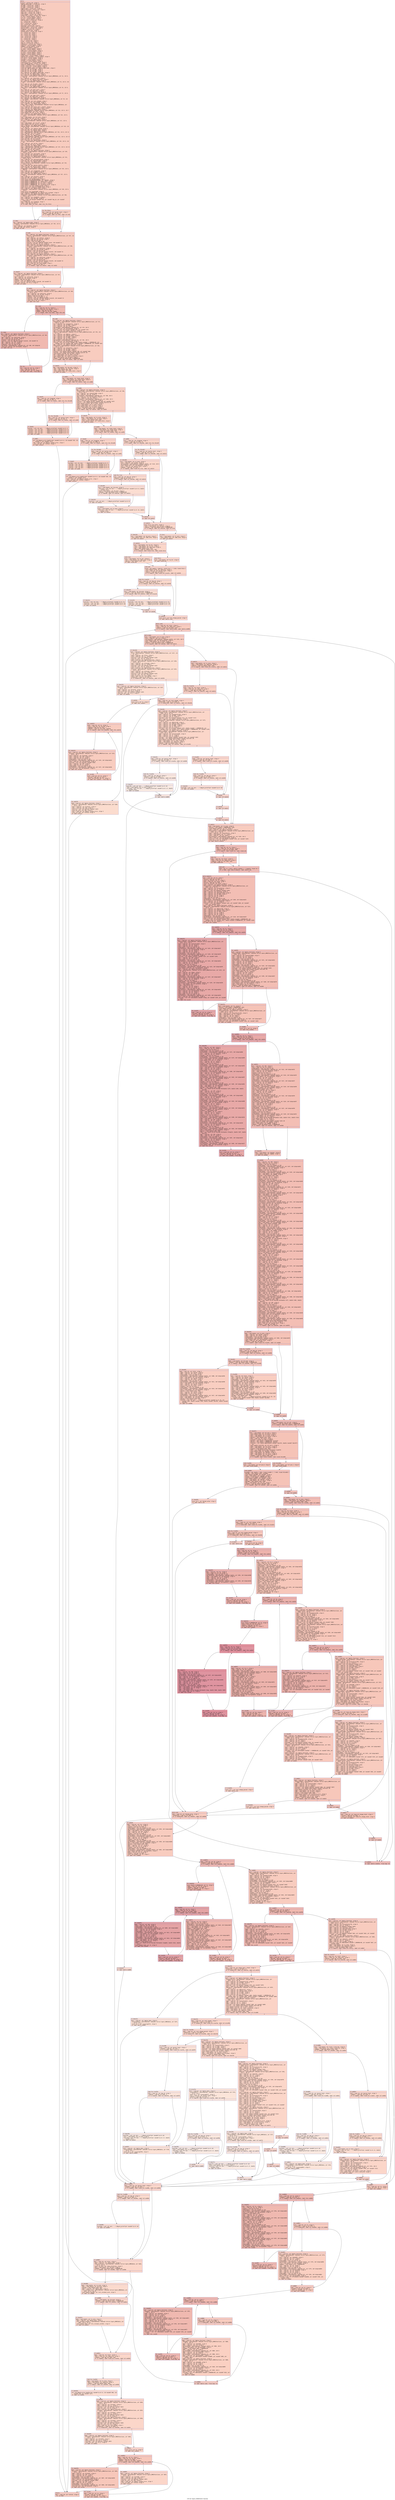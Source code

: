 digraph "CFG for 'hypre_GMRESSolve' function" {
	label="CFG for 'hypre_GMRESSolve' function";

	Node0x56458abb20a0 [shape=record,color="#3d50c3ff", style=filled, fillcolor="#f08b6e70" fontname="Courier",label="{entry:\l|  %retval = alloca i32, align 4\l  %gmres_vdata.addr = alloca ptr, align 8\l  %A.addr = alloca ptr, align 8\l  %b.addr = alloca ptr, align 8\l  %x.addr = alloca ptr, align 8\l  %gmres_data = alloca ptr, align 8\l  %gmres_functions = alloca ptr, align 8\l  %k_dim = alloca i32, align 4\l  %min_iter = alloca i32, align 4\l  %max_iter = alloca i32, align 4\l  %rel_change = alloca i32, align 4\l  %skip_real_r_check = alloca i32, align 4\l  %r_tol = alloca double, align 8\l  %cf_tol = alloca double, align 8\l  %a_tol = alloca double, align 8\l  %matvec_data = alloca ptr, align 8\l  %r = alloca ptr, align 8\l  %w = alloca ptr, align 8\l  %w_2 = alloca ptr, align 8\l  %p = alloca ptr, align 8\l  %precond = alloca ptr, align 8\l  %precond_data = alloca ptr, align 8\l  %print_level = alloca i32, align 4\l  %logging = alloca i32, align 4\l  %norms = alloca ptr, align 8\l  %break_value = alloca i32, align 4\l  %i = alloca i32, align 4\l  %j = alloca i32, align 4\l  %k = alloca i32, align 4\l  %rs = alloca ptr, align 8\l  %hh = alloca ptr, align 8\l  %c = alloca ptr, align 8\l  %s = alloca ptr, align 8\l  %rs_2 = alloca ptr, align 8\l  %iter = alloca i32, align 4\l  %my_id = alloca i32, align 4\l  %num_procs = alloca i32, align 4\l  %epsilon = alloca double, align 8\l  %gamma = alloca double, align 8\l  %t = alloca double, align 8\l  %r_norm = alloca double, align 8\l  %b_norm = alloca double, align 8\l  %den_norm = alloca double, align 8\l  %x_norm = alloca double, align 8\l  %w_norm = alloca double, align 8\l  %epsmac = alloca double, align 8\l  %ieee_check = alloca double, align 8\l  %guard_zero_residual = alloca double, align 8\l  %cf_ave_0 = alloca double, align 8\l  %cf_ave_1 = alloca double, align 8\l  %weight = alloca double, align 8\l  %r_norm_0 = alloca double, align 8\l  %relative_error = alloca double, align 8\l  %rel_change_passed = alloca i32, align 4\l  %num_rel_change_check = alloca i32, align 4\l  %real_r_norm_old = alloca double, align 8\l  %real_r_norm_new = alloca double, align 8\l  store ptr %gmres_vdata, ptr %gmres_vdata.addr, align 8\l  store ptr %A, ptr %A.addr, align 8\l  store ptr %b, ptr %b.addr, align 8\l  store ptr %x, ptr %x.addr, align 8\l  %0 = load ptr, ptr %gmres_vdata.addr, align 8\l  store ptr %0, ptr %gmres_data, align 8\l  %1 = load ptr, ptr %gmres_data, align 8\l  %functions = getelementptr inbounds %struct.hypre_GMRESData, ptr %1, i32 0,\l... i32 18\l  %2 = load ptr, ptr %functions, align 8\l  store ptr %2, ptr %gmres_functions, align 8\l  %3 = load ptr, ptr %gmres_data, align 8\l  %k_dim1 = getelementptr inbounds %struct.hypre_GMRESData, ptr %3, i32 0, i32\l... 0\l  %4 = load i32, ptr %k_dim1, align 8\l  store i32 %4, ptr %k_dim, align 4\l  %5 = load ptr, ptr %gmres_data, align 8\l  %min_iter2 = getelementptr inbounds %struct.hypre_GMRESData, ptr %5, i32 0,\l... i32 1\l  %6 = load i32, ptr %min_iter2, align 4\l  store i32 %6, ptr %min_iter, align 4\l  %7 = load ptr, ptr %gmres_data, align 8\l  %max_iter3 = getelementptr inbounds %struct.hypre_GMRESData, ptr %7, i32 0,\l... i32 2\l  %8 = load i32, ptr %max_iter3, align 8\l  store i32 %8, ptr %max_iter, align 4\l  %9 = load ptr, ptr %gmres_data, align 8\l  %rel_change4 = getelementptr inbounds %struct.hypre_GMRESData, ptr %9, i32\l... 0, i32 3\l  %10 = load i32, ptr %rel_change4, align 4\l  store i32 %10, ptr %rel_change, align 4\l  %11 = load ptr, ptr %gmres_data, align 8\l  %skip_real_r_check5 = getelementptr inbounds %struct.hypre_GMRESData, ptr\l... %11, i32 0, i32 4\l  %12 = load i32, ptr %skip_real_r_check5, align 8\l  store i32 %12, ptr %skip_real_r_check, align 4\l  %13 = load ptr, ptr %gmres_data, align 8\l  %tol = getelementptr inbounds %struct.hypre_GMRESData, ptr %13, i32 0, i32 7\l  %14 = load double, ptr %tol, align 8\l  store double %14, ptr %r_tol, align 8\l  %15 = load ptr, ptr %gmres_data, align 8\l  %cf_tol6 = getelementptr inbounds %struct.hypre_GMRESData, ptr %15, i32 0,\l... i32 8\l  %16 = load double, ptr %cf_tol6, align 8\l  store double %16, ptr %cf_tol, align 8\l  %17 = load ptr, ptr %gmres_data, align 8\l  %a_tol7 = getelementptr inbounds %struct.hypre_GMRESData, ptr %17, i32 0,\l... i32 9\l  %18 = load double, ptr %a_tol7, align 8\l  store double %18, ptr %a_tol, align 8\l  %19 = load ptr, ptr %gmres_data, align 8\l  %matvec_data8 = getelementptr inbounds %struct.hypre_GMRESData, ptr %19, i32\l... 0, i32 16\l  %20 = load ptr, ptr %matvec_data8, align 8\l  store ptr %20, ptr %matvec_data, align 8\l  %21 = load ptr, ptr %gmres_data, align 8\l  %r9 = getelementptr inbounds %struct.hypre_GMRESData, ptr %21, i32 0, i32 12\l  %22 = load ptr, ptr %r9, align 8\l  store ptr %22, ptr %r, align 8\l  %23 = load ptr, ptr %gmres_data, align 8\l  %w10 = getelementptr inbounds %struct.hypre_GMRESData, ptr %23, i32 0, i32 13\l  %24 = load ptr, ptr %w10, align 8\l  store ptr %24, ptr %w, align 8\l  %25 = load ptr, ptr %gmres_data, align 8\l  %w_211 = getelementptr inbounds %struct.hypre_GMRESData, ptr %25, i32 0, i32\l... 14\l  %26 = load ptr, ptr %w_211, align 8\l  store ptr %26, ptr %w_2, align 8\l  %27 = load ptr, ptr %gmres_data, align 8\l  %p12 = getelementptr inbounds %struct.hypre_GMRESData, ptr %27, i32 0, i32 15\l  %28 = load ptr, ptr %p12, align 8\l  store ptr %28, ptr %p, align 8\l  %29 = load ptr, ptr %gmres_functions, align 8\l  %precond13 = getelementptr inbounds %struct.hypre_GMRESFunctions, ptr %29,\l... i32 0, i32 14\l  %30 = load ptr, ptr %precond13, align 8\l  store ptr %30, ptr %precond, align 8\l  %31 = load ptr, ptr %gmres_data, align 8\l  %precond_data14 = getelementptr inbounds %struct.hypre_GMRESData, ptr %31,\l... i32 0, i32 17\l  %32 = load ptr, ptr %precond_data14, align 8\l  store ptr %32, ptr %precond_data, align 8\l  %33 = load ptr, ptr %gmres_data, align 8\l  %print_level15 = getelementptr inbounds %struct.hypre_GMRESData, ptr %33,\l... i32 0, i32 20\l  %34 = load i32, ptr %print_level15, align 4\l  store i32 %34, ptr %print_level, align 4\l  %35 = load ptr, ptr %gmres_data, align 8\l  %logging16 = getelementptr inbounds %struct.hypre_GMRESData, ptr %35, i32 0,\l... i32 21\l  %36 = load i32, ptr %logging16, align 8\l  store i32 %36, ptr %logging, align 4\l  %37 = load ptr, ptr %gmres_data, align 8\l  %norms17 = getelementptr inbounds %struct.hypre_GMRESData, ptr %37, i32 0,\l... i32 22\l  %38 = load ptr, ptr %norms17, align 8\l  store ptr %38, ptr %norms, align 8\l  store i32 0, ptr %break_value, align 4\l  store double 0x3C9CD2B297D889BC, ptr %epsmac, align 8\l  store double 0.000000e+00, ptr %ieee_check, align 8\l  store double 0.000000e+00, ptr %cf_ave_0, align 8\l  store double 0.000000e+00, ptr %cf_ave_1, align 8\l  store double 1.000000e+00, ptr %relative_error, align 8\l  store i32 0, ptr %rel_change_passed, align 4\l  store i32 0, ptr %num_rel_change_check, align 4\l  %39 = load ptr, ptr %gmres_data, align 8\l  %converged = getelementptr inbounds %struct.hypre_GMRESData, ptr %39, i32 0,\l... i32 6\l  store i32 0, ptr %converged, align 8\l  store double 0.000000e+00, ptr %guard_zero_residual, align 8\l  %40 = load ptr, ptr %gmres_functions, align 8\l  %CommInfo = getelementptr inbounds %struct.hypre_GMRESFunctions, ptr %40,\l... i32 0, i32 2\l  %41 = load ptr, ptr %CommInfo, align 8\l  %42 = load ptr, ptr %A.addr, align 8\l  %call = call i32 %41(ptr noundef %42, ptr noundef %my_id, ptr noundef\l... %num_procs)\l  %43 = load i32, ptr %logging, align 4\l  %cmp = icmp sgt i32 %43, 0\l  br i1 %cmp, label %if.then, label %lor.lhs.false\l|{<s0>T|<s1>F}}"];
	Node0x56458abb20a0:s0 -> Node0x56458abbb500[tooltip="entry -> if.then\nProbability 62.50%" ];
	Node0x56458abb20a0:s1 -> Node0x56458abbb570[tooltip="entry -> lor.lhs.false\nProbability 37.50%" ];
	Node0x56458abbb570 [shape=record,color="#3d50c3ff", style=filled, fillcolor="#f4987a70" fontname="Courier",label="{lor.lhs.false:\l|  %44 = load i32, ptr %print_level, align 4\l  %cmp18 = icmp sgt i32 %44, 0\l  br i1 %cmp18, label %if.then, label %if.end\l|{<s0>T|<s1>F}}"];
	Node0x56458abbb570:s0 -> Node0x56458abbb500[tooltip="lor.lhs.false -> if.then\nProbability 62.50%" ];
	Node0x56458abbb570:s1 -> Node0x56458abbb7a0[tooltip="lor.lhs.false -> if.end\nProbability 37.50%" ];
	Node0x56458abbb500 [shape=record,color="#3d50c3ff", style=filled, fillcolor="#f2907270" fontname="Courier",label="{if.then:\l|  %45 = load ptr, ptr %gmres_data, align 8\l  %norms19 = getelementptr inbounds %struct.hypre_GMRESData, ptr %45, i32 0,\l... i32 22\l  %46 = load ptr, ptr %norms19, align 8\l  store ptr %46, ptr %norms, align 8\l  br label %if.end\l}"];
	Node0x56458abbb500 -> Node0x56458abbb7a0[tooltip="if.then -> if.end\nProbability 100.00%" ];
	Node0x56458abbb7a0 [shape=record,color="#3d50c3ff", style=filled, fillcolor="#f08b6e70" fontname="Courier",label="{if.end:\l|  %47 = load ptr, ptr %gmres_functions, align 8\l  %CAlloc = getelementptr inbounds %struct.hypre_GMRESFunctions, ptr %47, i32\l... 0, i32 0\l  %48 = load ptr, ptr %CAlloc, align 8\l  %49 = load i32, ptr %k_dim, align 4\l  %add = add nsw i32 %49, 1\l  %conv = sext i32 %add to i64\l  %call20 = call ptr %48(i64 noundef %conv, i64 noundef 8)\l  store ptr %call20, ptr %rs, align 8\l  %50 = load ptr, ptr %gmres_functions, align 8\l  %CAlloc21 = getelementptr inbounds %struct.hypre_GMRESFunctions, ptr %50,\l... i32 0, i32 0\l  %51 = load ptr, ptr %CAlloc21, align 8\l  %52 = load i32, ptr %k_dim, align 4\l  %conv22 = sext i32 %52 to i64\l  %call23 = call ptr %51(i64 noundef %conv22, i64 noundef 8)\l  store ptr %call23, ptr %c, align 8\l  %53 = load ptr, ptr %gmres_functions, align 8\l  %CAlloc24 = getelementptr inbounds %struct.hypre_GMRESFunctions, ptr %53,\l... i32 0, i32 0\l  %54 = load ptr, ptr %CAlloc24, align 8\l  %55 = load i32, ptr %k_dim, align 4\l  %conv25 = sext i32 %55 to i64\l  %call26 = call ptr %54(i64 noundef %conv25, i64 noundef 8)\l  store ptr %call26, ptr %s, align 8\l  %56 = load i32, ptr %rel_change, align 4\l  %tobool = icmp ne i32 %56, 0\l  br i1 %tobool, label %if.then27, label %if.end32\l|{<s0>T|<s1>F}}"];
	Node0x56458abbb7a0:s0 -> Node0x56458abaa950[tooltip="if.end -> if.then27\nProbability 62.50%" ];
	Node0x56458abbb7a0:s1 -> Node0x56458abaa9a0[tooltip="if.end -> if.end32\nProbability 37.50%" ];
	Node0x56458abaa950 [shape=record,color="#3d50c3ff", style=filled, fillcolor="#f3947570" fontname="Courier",label="{if.then27:\l|  %57 = load ptr, ptr %gmres_functions, align 8\l  %CAlloc28 = getelementptr inbounds %struct.hypre_GMRESFunctions, ptr %57,\l... i32 0, i32 0\l  %58 = load ptr, ptr %CAlloc28, align 8\l  %59 = load i32, ptr %k_dim, align 4\l  %add29 = add nsw i32 %59, 1\l  %conv30 = sext i32 %add29 to i64\l  %call31 = call ptr %58(i64 noundef %conv30, i64 noundef 8)\l  store ptr %call31, ptr %rs_2, align 8\l  br label %if.end32\l}"];
	Node0x56458abaa950 -> Node0x56458abaa9a0[tooltip="if.then27 -> if.end32\nProbability 100.00%" ];
	Node0x56458abaa9a0 [shape=record,color="#3d50c3ff", style=filled, fillcolor="#f08b6e70" fontname="Courier",label="{if.end32:\l|  %60 = load ptr, ptr %gmres_functions, align 8\l  %CAlloc33 = getelementptr inbounds %struct.hypre_GMRESFunctions, ptr %60,\l... i32 0, i32 0\l  %61 = load ptr, ptr %CAlloc33, align 8\l  %62 = load i32, ptr %k_dim, align 4\l  %add34 = add nsw i32 %62, 1\l  %conv35 = sext i32 %add34 to i64\l  %call36 = call ptr %61(i64 noundef %conv35, i64 noundef 8)\l  store ptr %call36, ptr %hh, align 8\l  store i32 0, ptr %i, align 4\l  br label %for.cond\l}"];
	Node0x56458abaa9a0 -> Node0x56458abab700[tooltip="if.end32 -> for.cond\nProbability 100.00%" ];
	Node0x56458abab700 [shape=record,color="#3d50c3ff", style=filled, fillcolor="#de614d70" fontname="Courier",label="{for.cond:\l|  %63 = load i32, ptr %i, align 4\l  %64 = load i32, ptr %k_dim, align 4\l  %add37 = add nsw i32 %64, 1\l  %cmp38 = icmp slt i32 %63, %add37\l  br i1 %cmp38, label %for.body, label %for.end\l|{<s0>T|<s1>F}}"];
	Node0x56458abab700:s0 -> Node0x56458ababa30[tooltip="for.cond -> for.body\nProbability 96.88%" ];
	Node0x56458abab700:s1 -> Node0x56458ababab0[tooltip="for.cond -> for.end\nProbability 3.12%" ];
	Node0x56458ababa30 [shape=record,color="#3d50c3ff", style=filled, fillcolor="#de614d70" fontname="Courier",label="{for.body:\l|  %65 = load ptr, ptr %gmres_functions, align 8\l  %CAlloc40 = getelementptr inbounds %struct.hypre_GMRESFunctions, ptr %65,\l... i32 0, i32 0\l  %66 = load ptr, ptr %CAlloc40, align 8\l  %67 = load i32, ptr %k_dim, align 4\l  %conv41 = sext i32 %67 to i64\l  %call42 = call ptr %66(i64 noundef %conv41, i64 noundef 8)\l  %68 = load ptr, ptr %hh, align 8\l  %69 = load i32, ptr %i, align 4\l  %idxprom = sext i32 %69 to i64\l  %arrayidx = getelementptr inbounds ptr, ptr %68, i64 %idxprom\l  store ptr %call42, ptr %arrayidx, align 8\l  br label %for.inc\l}"];
	Node0x56458ababa30 -> Node0x56458abac300[tooltip="for.body -> for.inc\nProbability 100.00%" ];
	Node0x56458abac300 [shape=record,color="#3d50c3ff", style=filled, fillcolor="#de614d70" fontname="Courier",label="{for.inc:\l|  %70 = load i32, ptr %i, align 4\l  %inc = add nsw i32 %70, 1\l  store i32 %inc, ptr %i, align 4\l  br label %for.cond, !llvm.loop !6\l}"];
	Node0x56458abac300 -> Node0x56458abab700[tooltip="for.inc -> for.cond\nProbability 100.00%" ];
	Node0x56458ababab0 [shape=record,color="#3d50c3ff", style=filled, fillcolor="#f08b6e70" fontname="Courier",label="{for.end:\l|  %71 = load ptr, ptr %gmres_functions, align 8\l  %CopyVector = getelementptr inbounds %struct.hypre_GMRESFunctions, ptr %71,\l... i32 0, i32 10\l  %72 = load ptr, ptr %CopyVector, align 8\l  %73 = load ptr, ptr %b.addr, align 8\l  %74 = load ptr, ptr %p, align 8\l  %arrayidx43 = getelementptr inbounds ptr, ptr %74, i64 0\l  %75 = load ptr, ptr %arrayidx43, align 8\l  %call44 = call i32 %72(ptr noundef %73, ptr noundef %75)\l  %76 = load ptr, ptr %gmres_functions, align 8\l  %Matvec = getelementptr inbounds %struct.hypre_GMRESFunctions, ptr %76, i32\l... 0, i32 7\l  %77 = load ptr, ptr %Matvec, align 8\l  %78 = load ptr, ptr %matvec_data, align 8\l  %79 = load ptr, ptr %A.addr, align 8\l  %80 = load ptr, ptr %x.addr, align 8\l  %81 = load ptr, ptr %p, align 8\l  %arrayidx45 = getelementptr inbounds ptr, ptr %81, i64 0\l  %82 = load ptr, ptr %arrayidx45, align 8\l  %call46 = call i32 %77(ptr noundef %78, double noundef -1.000000e+00, ptr\l... noundef %79, ptr noundef %80, double noundef 1.000000e+00, ptr noundef %82)\l  %83 = load ptr, ptr %gmres_functions, align 8\l  %InnerProd = getelementptr inbounds %struct.hypre_GMRESFunctions, ptr %83,\l... i32 0, i32 9\l  %84 = load ptr, ptr %InnerProd, align 8\l  %85 = load ptr, ptr %b.addr, align 8\l  %86 = load ptr, ptr %b.addr, align 8\l  %call47 = call double %84(ptr noundef %85, ptr noundef %86)\l  %call48 = call double @sqrt(double noundef %call47) #4\l  store double %call48, ptr %b_norm, align 8\l  %87 = load double, ptr %b_norm, align 8\l  store double %87, ptr %real_r_norm_old, align 8\l  %88 = load double, ptr %b_norm, align 8\l  %cmp49 = fcmp une double %88, 0.000000e+00\l  br i1 %cmp49, label %if.then51, label %if.end52\l|{<s0>T|<s1>F}}"];
	Node0x56458ababab0:s0 -> Node0x56458abc2dd0[tooltip="for.end -> if.then51\nProbability 62.50%" ];
	Node0x56458ababab0:s1 -> Node0x56458abc2e20[tooltip="for.end -> if.end52\nProbability 37.50%" ];
	Node0x56458abc2dd0 [shape=record,color="#3d50c3ff", style=filled, fillcolor="#f3947570" fontname="Courier",label="{if.then51:\l|  %89 = load double, ptr %b_norm, align 8\l  %90 = load double, ptr %b_norm, align 8\l  %div = fdiv double %89, %90\l  store double %div, ptr %ieee_check, align 8\l  br label %if.end52\l}"];
	Node0x56458abc2dd0 -> Node0x56458abc2e20[tooltip="if.then51 -> if.end52\nProbability 100.00%" ];
	Node0x56458abc2e20 [shape=record,color="#3d50c3ff", style=filled, fillcolor="#f08b6e70" fontname="Courier",label="{if.end52:\l|  %91 = load double, ptr %ieee_check, align 8\l  %92 = load double, ptr %ieee_check, align 8\l  %cmp53 = fcmp une double %91, %92\l  br i1 %cmp53, label %if.then55, label %if.end68\l|{<s0>T|<s1>F}}"];
	Node0x56458abc2e20:s0 -> Node0x56458abc33c0[tooltip="if.end52 -> if.then55\nProbability 62.50%" ];
	Node0x56458abc2e20:s1 -> Node0x56458abc3440[tooltip="if.end52 -> if.end68\nProbability 37.50%" ];
	Node0x56458abc33c0 [shape=record,color="#3d50c3ff", style=filled, fillcolor="#f3947570" fontname="Courier",label="{if.then55:\l|  %93 = load i32, ptr %logging, align 4\l  %cmp56 = icmp sgt i32 %93, 0\l  br i1 %cmp56, label %if.then61, label %lor.lhs.false58\l|{<s0>T|<s1>F}}"];
	Node0x56458abc33c0:s0 -> Node0x56458abc36a0[tooltip="if.then55 -> if.then61\nProbability 62.50%" ];
	Node0x56458abc33c0:s1 -> Node0x56458abc3720[tooltip="if.then55 -> lor.lhs.false58\nProbability 37.50%" ];
	Node0x56458abc3720 [shape=record,color="#3d50c3ff", style=filled, fillcolor="#f59c7d70" fontname="Courier",label="{lor.lhs.false58:\l|  %94 = load i32, ptr %print_level, align 4\l  %cmp59 = icmp sgt i32 %94, 0\l  br i1 %cmp59, label %if.then61, label %if.end67\l|{<s0>T|<s1>F}}"];
	Node0x56458abc3720:s0 -> Node0x56458abc36a0[tooltip="lor.lhs.false58 -> if.then61\nProbability 62.50%" ];
	Node0x56458abc3720:s1 -> Node0x56458abc39b0[tooltip="lor.lhs.false58 -> if.end67\nProbability 37.50%" ];
	Node0x56458abc36a0 [shape=record,color="#3d50c3ff", style=filled, fillcolor="#f3947570" fontname="Courier",label="{if.then61:\l|  %call62 = call i32 (ptr, ...) @hypre_printf(ptr noundef @.str.1)\l  %call63 = call i32 (ptr, ...) @hypre_printf(ptr noundef @.str.2)\l  %call64 = call i32 (ptr, ...) @hypre_printf(ptr noundef @.str.3)\l  %call65 = call i32 (ptr, ...) @hypre_printf(ptr noundef @.str.4)\l  %call66 = call i32 (ptr, ...) @hypre_printf(ptr noundef @.str.5)\l  br label %if.end67\l}"];
	Node0x56458abc36a0 -> Node0x56458abc39b0[tooltip="if.then61 -> if.end67\nProbability 100.00%" ];
	Node0x56458abc39b0 [shape=record,color="#3d50c3ff", style=filled, fillcolor="#f3947570" fontname="Courier",label="{if.end67:\l|  call void @hypre_error_handler(ptr noundef @.str.6, i32 noundef 359, i32\l... noundef 1, ptr noundef null)\l  %95 = load i32, ptr @hypre__global_error, align 4\l  store i32 %95, ptr %retval, align 4\l  br label %return\l}"];
	Node0x56458abc39b0 -> Node0x56458abbbcd0[tooltip="if.end67 -> return\nProbability 100.00%" ];
	Node0x56458abc3440 [shape=record,color="#3d50c3ff", style=filled, fillcolor="#f4987a70" fontname="Courier",label="{if.end68:\l|  %96 = load ptr, ptr %gmres_functions, align 8\l  %InnerProd69 = getelementptr inbounds %struct.hypre_GMRESFunctions, ptr %96,\l... i32 0, i32 9\l  %97 = load ptr, ptr %InnerProd69, align 8\l  %98 = load ptr, ptr %p, align 8\l  %arrayidx70 = getelementptr inbounds ptr, ptr %98, i64 0\l  %99 = load ptr, ptr %arrayidx70, align 8\l  %100 = load ptr, ptr %p, align 8\l  %arrayidx71 = getelementptr inbounds ptr, ptr %100, i64 0\l  %101 = load ptr, ptr %arrayidx71, align 8\l  %call72 = call double %97(ptr noundef %99, ptr noundef %101)\l  %call73 = call double @sqrt(double noundef %call72) #4\l  store double %call73, ptr %r_norm, align 8\l  %102 = load double, ptr %r_norm, align 8\l  store double %102, ptr %r_norm_0, align 8\l  %103 = load double, ptr %r_norm, align 8\l  %cmp74 = fcmp une double %103, 0.000000e+00\l  br i1 %cmp74, label %if.then76, label %if.end78\l|{<s0>T|<s1>F}}"];
	Node0x56458abc3440:s0 -> Node0x56458abc5850[tooltip="if.end68 -> if.then76\nProbability 62.50%" ];
	Node0x56458abc3440:s1 -> Node0x56458abc58d0[tooltip="if.end68 -> if.end78\nProbability 37.50%" ];
	Node0x56458abc5850 [shape=record,color="#3d50c3ff", style=filled, fillcolor="#f59c7d70" fontname="Courier",label="{if.then76:\l|  %104 = load double, ptr %r_norm, align 8\l  %105 = load double, ptr %r_norm, align 8\l  %div77 = fdiv double %104, %105\l  store double %div77, ptr %ieee_check, align 8\l  br label %if.end78\l}"];
	Node0x56458abc5850 -> Node0x56458abc58d0[tooltip="if.then76 -> if.end78\nProbability 100.00%" ];
	Node0x56458abc58d0 [shape=record,color="#3d50c3ff", style=filled, fillcolor="#f4987a70" fontname="Courier",label="{if.end78:\l|  %106 = load double, ptr %ieee_check, align 8\l  %107 = load double, ptr %ieee_check, align 8\l  %cmp79 = fcmp une double %106, %107\l  br i1 %cmp79, label %if.then81, label %if.end94\l|{<s0>T|<s1>F}}"];
	Node0x56458abc58d0:s0 -> Node0x56458abc5ed0[tooltip="if.end78 -> if.then81\nProbability 62.50%" ];
	Node0x56458abc58d0:s1 -> Node0x56458abc5f50[tooltip="if.end78 -> if.end94\nProbability 37.50%" ];
	Node0x56458abc5ed0 [shape=record,color="#3d50c3ff", style=filled, fillcolor="#f59c7d70" fontname="Courier",label="{if.then81:\l|  %108 = load i32, ptr %logging, align 4\l  %cmp82 = icmp sgt i32 %108, 0\l  br i1 %cmp82, label %if.then87, label %lor.lhs.false84\l|{<s0>T|<s1>F}}"];
	Node0x56458abc5ed0:s0 -> Node0x56458abc61b0[tooltip="if.then81 -> if.then87\nProbability 62.50%" ];
	Node0x56458abc5ed0:s1 -> Node0x56458abc6230[tooltip="if.then81 -> lor.lhs.false84\nProbability 37.50%" ];
	Node0x56458abc6230 [shape=record,color="#3d50c3ff", style=filled, fillcolor="#f7a88970" fontname="Courier",label="{lor.lhs.false84:\l|  %109 = load i32, ptr %print_level, align 4\l  %cmp85 = icmp sgt i32 %109, 0\l  br i1 %cmp85, label %if.then87, label %if.end93\l|{<s0>T|<s1>F}}"];
	Node0x56458abc6230:s0 -> Node0x56458abc61b0[tooltip="lor.lhs.false84 -> if.then87\nProbability 62.50%" ];
	Node0x56458abc6230:s1 -> Node0x56458abc6520[tooltip="lor.lhs.false84 -> if.end93\nProbability 37.50%" ];
	Node0x56458abc61b0 [shape=record,color="#3d50c3ff", style=filled, fillcolor="#f5a08170" fontname="Courier",label="{if.then87:\l|  %call88 = call i32 (ptr, ...) @hypre_printf(ptr noundef @.str.1)\l  %call89 = call i32 (ptr, ...) @hypre_printf(ptr noundef @.str.2)\l  %call90 = call i32 (ptr, ...) @hypre_printf(ptr noundef @.str.7)\l  %call91 = call i32 (ptr, ...) @hypre_printf(ptr noundef @.str.4)\l  %call92 = call i32 (ptr, ...) @hypre_printf(ptr noundef @.str.5)\l  br label %if.end93\l}"];
	Node0x56458abc61b0 -> Node0x56458abc6520[tooltip="if.then87 -> if.end93\nProbability 100.00%" ];
	Node0x56458abc6520 [shape=record,color="#3d50c3ff", style=filled, fillcolor="#f59c7d70" fontname="Courier",label="{if.end93:\l|  call void @hypre_error_handler(ptr noundef @.str.6, i32 noundef 384, i32\l... noundef 1, ptr noundef null)\l  %110 = load i32, ptr @hypre__global_error, align 4\l  store i32 %110, ptr %retval, align 4\l  br label %return\l}"];
	Node0x56458abc6520 -> Node0x56458abbbcd0[tooltip="if.end93 -> return\nProbability 100.00%" ];
	Node0x56458abc5f50 [shape=record,color="#3d50c3ff", style=filled, fillcolor="#f6a38570" fontname="Courier",label="{if.end94:\l|  %111 = load i32, ptr %logging, align 4\l  %cmp95 = icmp sgt i32 %111, 0\l  br i1 %cmp95, label %if.then100, label %lor.lhs.false97\l|{<s0>T|<s1>F}}"];
	Node0x56458abc5f50:s0 -> Node0x56458abc70a0[tooltip="if.end94 -> if.then100\nProbability 62.50%" ];
	Node0x56458abc5f50:s1 -> Node0x56458abc70f0[tooltip="if.end94 -> lor.lhs.false97\nProbability 37.50%" ];
	Node0x56458abc70f0 [shape=record,color="#3d50c3ff", style=filled, fillcolor="#f7ac8e70" fontname="Courier",label="{lor.lhs.false97:\l|  %112 = load i32, ptr %print_level, align 4\l  %cmp98 = icmp sgt i32 %112, 0\l  br i1 %cmp98, label %if.then100, label %if.end115\l|{<s0>T|<s1>F}}"];
	Node0x56458abc70f0:s0 -> Node0x56458abc70a0[tooltip="lor.lhs.false97 -> if.then100\nProbability 62.50%" ];
	Node0x56458abc70f0:s1 -> Node0x56458abc7330[tooltip="lor.lhs.false97 -> if.end115\nProbability 37.50%" ];
	Node0x56458abc70a0 [shape=record,color="#3d50c3ff", style=filled, fillcolor="#f6a38570" fontname="Courier",label="{if.then100:\l|  %113 = load double, ptr %r_norm, align 8\l  %114 = load ptr, ptr %norms, align 8\l  %arrayidx101 = getelementptr inbounds double, ptr %114, i64 0\l  store double %113, ptr %arrayidx101, align 8\l  %115 = load i32, ptr %print_level, align 4\l  %cmp102 = icmp sgt i32 %115, 1\l  br i1 %cmp102, label %land.lhs.true, label %if.end114\l|{<s0>T|<s1>F}}"];
	Node0x56458abc70a0:s0 -> Node0x56458abc77d0[tooltip="if.then100 -> land.lhs.true\nProbability 50.00%" ];
	Node0x56458abc70a0:s1 -> Node0x56458abc7850[tooltip="if.then100 -> if.end114\nProbability 50.00%" ];
	Node0x56458abc77d0 [shape=record,color="#3d50c3ff", style=filled, fillcolor="#f7ac8e70" fontname="Courier",label="{land.lhs.true:\l|  %116 = load i32, ptr %my_id, align 4\l  %cmp104 = icmp eq i32 %116, 0\l  br i1 %cmp104, label %if.then106, label %if.end114\l|{<s0>T|<s1>F}}"];
	Node0x56458abc77d0:s0 -> Node0x56458abc7ab0[tooltip="land.lhs.true -> if.then106\nProbability 37.50%" ];
	Node0x56458abc77d0:s1 -> Node0x56458abc7850[tooltip="land.lhs.true -> if.end114\nProbability 62.50%" ];
	Node0x56458abc7ab0 [shape=record,color="#3d50c3ff", style=filled, fillcolor="#f7b39670" fontname="Courier",label="{if.then106:\l|  %117 = load double, ptr %b_norm, align 8\l  %call107 = call i32 (ptr, ...) @hypre_printf(ptr noundef @.str.8, double\l... noundef %117)\l  %118 = load double, ptr %b_norm, align 8\l  %cmp108 = fcmp oeq double %118, 0.000000e+00\l  br i1 %cmp108, label %if.then110, label %if.end112\l|{<s0>T|<s1>F}}"];
	Node0x56458abc7ab0:s0 -> Node0x56458abc7ec0[tooltip="if.then106 -> if.then110\nProbability 62.50%" ];
	Node0x56458abc7ab0:s1 -> Node0x56458abc7f40[tooltip="if.then106 -> if.end112\nProbability 37.50%" ];
	Node0x56458abc7ec0 [shape=record,color="#3d50c3ff", style=filled, fillcolor="#f7b99e70" fontname="Courier",label="{if.then110:\l|  %call111 = call i32 (ptr, ...) @hypre_printf(ptr noundef @.str.9)\l  br label %if.end112\l}"];
	Node0x56458abc7ec0 -> Node0x56458abc7f40[tooltip="if.then110 -> if.end112\nProbability 100.00%" ];
	Node0x56458abc7f40 [shape=record,color="#3d50c3ff", style=filled, fillcolor="#f7b39670" fontname="Courier",label="{if.end112:\l|  %119 = load double, ptr %r_norm, align 8\l  %call113 = call i32 (ptr, ...) @hypre_printf(ptr noundef @.str.10, double\l... noundef %119)\l  br label %if.end114\l}"];
	Node0x56458abc7f40 -> Node0x56458abc7850[tooltip="if.end112 -> if.end114\nProbability 100.00%" ];
	Node0x56458abc7850 [shape=record,color="#3d50c3ff", style=filled, fillcolor="#f6a38570" fontname="Courier",label="{if.end114:\l|  br label %if.end115\l}"];
	Node0x56458abc7850 -> Node0x56458abc7330[tooltip="if.end114 -> if.end115\nProbability 100.00%" ];
	Node0x56458abc7330 [shape=record,color="#3d50c3ff", style=filled, fillcolor="#f6a38570" fontname="Courier",label="{if.end115:\l|  store i32 0, ptr %iter, align 4\l  %120 = load double, ptr %b_norm, align 8\l  %cmp116 = fcmp ogt double %120, 0.000000e+00\l  br i1 %cmp116, label %if.then118, label %if.else\l|{<s0>T|<s1>F}}"];
	Node0x56458abc7330:s0 -> Node0x56458abc86b0[tooltip="if.end115 -> if.then118\nProbability 50.00%" ];
	Node0x56458abc7330:s1 -> Node0x56458abc8730[tooltip="if.end115 -> if.else\nProbability 50.00%" ];
	Node0x56458abc86b0 [shape=record,color="#3d50c3ff", style=filled, fillcolor="#f7a88970" fontname="Courier",label="{if.then118:\l|  %121 = load double, ptr %b_norm, align 8\l  store double %121, ptr %den_norm, align 8\l  br label %if.end119\l}"];
	Node0x56458abc86b0 -> Node0x56458abc8970[tooltip="if.then118 -> if.end119\nProbability 100.00%" ];
	Node0x56458abc8730 [shape=record,color="#3d50c3ff", style=filled, fillcolor="#f7a88970" fontname="Courier",label="{if.else:\l|  %122 = load double, ptr %r_norm, align 8\l  store double %122, ptr %den_norm, align 8\l  br label %if.end119\l}"];
	Node0x56458abc8730 -> Node0x56458abc8970[tooltip="if.else -> if.end119\nProbability 100.00%" ];
	Node0x56458abc8970 [shape=record,color="#3d50c3ff", style=filled, fillcolor="#f6a38570" fontname="Courier",label="{if.end119:\l|  %123 = load double, ptr %a_tol, align 8\l  %124 = load double, ptr %r_tol, align 8\l  %125 = load double, ptr %den_norm, align 8\l  %mul = fmul double %124, %125\l  %cmp120 = fcmp olt double %123, %mul\l  br i1 %cmp120, label %cond.true, label %cond.false\l|{<s0>T|<s1>F}}"];
	Node0x56458abc8970:s0 -> Node0x56458abbd230[tooltip="if.end119 -> cond.true\nProbability 50.00%" ];
	Node0x56458abc8970:s1 -> Node0x56458abbd2b0[tooltip="if.end119 -> cond.false\nProbability 50.00%" ];
	Node0x56458abbd230 [shape=record,color="#3d50c3ff", style=filled, fillcolor="#f7a88970" fontname="Courier",label="{cond.true:\l|  %126 = load double, ptr %r_tol, align 8\l  %127 = load double, ptr %den_norm, align 8\l  %mul122 = fmul double %126, %127\l  br label %cond.end\l}"];
	Node0x56458abbd230 -> Node0x56458abbd590[tooltip="cond.true -> cond.end\nProbability 100.00%" ];
	Node0x56458abbd2b0 [shape=record,color="#3d50c3ff", style=filled, fillcolor="#f7a88970" fontname="Courier",label="{cond.false:\l|  %128 = load double, ptr %a_tol, align 8\l  br label %cond.end\l}"];
	Node0x56458abbd2b0 -> Node0x56458abbd590[tooltip="cond.false -> cond.end\nProbability 100.00%" ];
	Node0x56458abbd590 [shape=record,color="#3d50c3ff", style=filled, fillcolor="#f6a38570" fontname="Courier",label="{cond.end:\l|  %cond = phi double [ %mul122, %cond.true ], [ %128, %cond.false ]\l  store double %cond, ptr %epsilon, align 8\l  %129 = load i32, ptr %print_level, align 4\l  %cmp123 = icmp sgt i32 %129, 1\l  br i1 %cmp123, label %land.lhs.true125, label %if.end140\l|{<s0>T|<s1>F}}"];
	Node0x56458abbd590:s0 -> Node0x56458abca240[tooltip="cond.end -> land.lhs.true125\nProbability 50.00%" ];
	Node0x56458abbd590:s1 -> Node0x56458abca2e0[tooltip="cond.end -> if.end140\nProbability 50.00%" ];
	Node0x56458abca240 [shape=record,color="#3d50c3ff", style=filled, fillcolor="#f7a88970" fontname="Courier",label="{land.lhs.true125:\l|  %130 = load i32, ptr %my_id, align 4\l  %cmp126 = icmp eq i32 %130, 0\l  br i1 %cmp126, label %if.then128, label %if.end140\l|{<s0>T|<s1>F}}"];
	Node0x56458abca240:s0 -> Node0x56458abca550[tooltip="land.lhs.true125 -> if.then128\nProbability 37.50%" ];
	Node0x56458abca240:s1 -> Node0x56458abca2e0[tooltip="land.lhs.true125 -> if.end140\nProbability 62.50%" ];
	Node0x56458abca550 [shape=record,color="#3d50c3ff", style=filled, fillcolor="#f7b39670" fontname="Courier",label="{if.then128:\l|  %131 = load double, ptr %b_norm, align 8\l  %cmp129 = fcmp ogt double %131, 0.000000e+00\l  br i1 %cmp129, label %if.then131, label %if.else135\l|{<s0>T|<s1>F}}"];
	Node0x56458abca550:s0 -> Node0x56458abca780[tooltip="if.then128 -> if.then131\nProbability 50.00%" ];
	Node0x56458abca550:s1 -> Node0x56458abca7d0[tooltip="if.then128 -> if.else135\nProbability 50.00%" ];
	Node0x56458abca780 [shape=record,color="#3d50c3ff", style=filled, fillcolor="#f7b99e70" fontname="Courier",label="{if.then131:\l|  %call132 = call i32 (ptr, ...) @hypre_printf(ptr noundef @.str.11)\l  %call133 = call i32 (ptr, ...) @hypre_printf(ptr noundef @.str.12)\l  %call134 = call i32 (ptr, ...) @hypre_printf(ptr noundef @.str.13)\l  br label %if.end139\l}"];
	Node0x56458abca780 -> Node0x56458abcac90[tooltip="if.then131 -> if.end139\nProbability 100.00%" ];
	Node0x56458abca7d0 [shape=record,color="#3d50c3ff", style=filled, fillcolor="#f7b99e70" fontname="Courier",label="{if.else135:\l|  %call136 = call i32 (ptr, ...) @hypre_printf(ptr noundef @.str.11)\l  %call137 = call i32 (ptr, ...) @hypre_printf(ptr noundef @.str.14)\l  %call138 = call i32 (ptr, ...) @hypre_printf(ptr noundef @.str.15)\l  br label %if.end139\l}"];
	Node0x56458abca7d0 -> Node0x56458abcac90[tooltip="if.else135 -> if.end139\nProbability 100.00%" ];
	Node0x56458abcac90 [shape=record,color="#3d50c3ff", style=filled, fillcolor="#f7b39670" fontname="Courier",label="{if.end139:\l|  br label %if.end140\l}"];
	Node0x56458abcac90 -> Node0x56458abca2e0[tooltip="if.end139 -> if.end140\nProbability 100.00%" ];
	Node0x56458abca2e0 [shape=record,color="#3d50c3ff", style=filled, fillcolor="#f6a38570" fontname="Courier",label="{if.end140:\l|  store i32 0, ptr %rel_change_passed, align 4\l  br label %while.cond\l}"];
	Node0x56458abca2e0 -> Node0x56458abcb290[tooltip="if.end140 -> while.cond\nProbability 100.00%" ];
	Node0x56458abcb290 [shape=record,color="#3d50c3ff", style=filled, fillcolor="#f08b6e70" fontname="Courier",label="{while.cond:\l|  %132 = load i32, ptr %iter, align 4\l  %133 = load i32, ptr %max_iter, align 4\l  %cmp141 = icmp slt i32 %132, %133\l  br i1 %cmp141, label %while.body, label %while.end895\l|{<s0>T|<s1>F}}"];
	Node0x56458abcb290:s0 -> Node0x56458abcb500[tooltip="while.cond -> while.body\nProbability 96.88%" ];
	Node0x56458abcb290:s1 -> Node0x56458abcb550[tooltip="while.cond -> while.end895\nProbability 3.12%" ];
	Node0x56458abcb500 [shape=record,color="#3d50c3ff", style=filled, fillcolor="#f08b6e70" fontname="Courier",label="{while.body:\l|  %134 = load double, ptr %r_norm, align 8\l  %135 = load ptr, ptr %rs, align 8\l  %arrayidx143 = getelementptr inbounds double, ptr %135, i64 0\l  store double %134, ptr %arrayidx143, align 8\l  %136 = load double, ptr %r_norm, align 8\l  %cmp144 = fcmp oeq double %136, 0.000000e+00\l  br i1 %cmp144, label %if.then146, label %if.end173\l|{<s0>T|<s1>F}}"];
	Node0x56458abcb500:s0 -> Node0x56458abcba20[tooltip="while.body -> if.then146\nProbability 3.12%" ];
	Node0x56458abcb500:s1 -> Node0x56458abcbaa0[tooltip="while.body -> if.end173\nProbability 96.88%" ];
	Node0x56458abcba20 [shape=record,color="#3d50c3ff", style=filled, fillcolor="#f7af9170" fontname="Courier",label="{if.then146:\l|  %137 = load ptr, ptr %gmres_functions, align 8\l  %Free = getelementptr inbounds %struct.hypre_GMRESFunctions, ptr %137, i32\l... 0, i32 1\l  %138 = load ptr, ptr %Free, align 8\l  %139 = load ptr, ptr %c, align 8\l  %call147 = call i32 %138(ptr noundef %139)\l  store ptr null, ptr %c, align 8\l  %140 = load ptr, ptr %gmres_functions, align 8\l  %Free148 = getelementptr inbounds %struct.hypre_GMRESFunctions, ptr %140,\l... i32 0, i32 1\l  %141 = load ptr, ptr %Free148, align 8\l  %142 = load ptr, ptr %s, align 8\l  %call149 = call i32 %141(ptr noundef %142)\l  store ptr null, ptr %s, align 8\l  %143 = load ptr, ptr %gmres_functions, align 8\l  %Free150 = getelementptr inbounds %struct.hypre_GMRESFunctions, ptr %143,\l... i32 0, i32 1\l  %144 = load ptr, ptr %Free150, align 8\l  %145 = load ptr, ptr %rs, align 8\l  %call151 = call i32 %144(ptr noundef %145)\l  store ptr null, ptr %rs, align 8\l  %146 = load i32, ptr %rel_change, align 4\l  %tobool152 = icmp ne i32 %146, 0\l  br i1 %tobool152, label %if.then153, label %if.end156\l|{<s0>T|<s1>F}}"];
	Node0x56458abcba20:s0 -> Node0x56458abcc940[tooltip="if.then146 -> if.then153\nProbability 62.50%" ];
	Node0x56458abcba20:s1 -> Node0x56458abcc9c0[tooltip="if.then146 -> if.end156\nProbability 37.50%" ];
	Node0x56458abcc940 [shape=record,color="#3d50c3ff", style=filled, fillcolor="#f7b39670" fontname="Courier",label="{if.then153:\l|  %147 = load ptr, ptr %gmres_functions, align 8\l  %Free154 = getelementptr inbounds %struct.hypre_GMRESFunctions, ptr %147,\l... i32 0, i32 1\l  %148 = load ptr, ptr %Free154, align 8\l  %149 = load ptr, ptr %rs_2, align 8\l  %call155 = call i32 %148(ptr noundef %149)\l  store ptr null, ptr %rs_2, align 8\l  br label %if.end156\l}"];
	Node0x56458abcc940 -> Node0x56458abcc9c0[tooltip="if.then153 -> if.end156\nProbability 100.00%" ];
	Node0x56458abcc9c0 [shape=record,color="#3d50c3ff", style=filled, fillcolor="#f7af9170" fontname="Courier",label="{if.end156:\l|  store i32 0, ptr %i, align 4\l  br label %for.cond157\l}"];
	Node0x56458abcc9c0 -> Node0x56458abcd0a0[tooltip="if.end156 -> for.cond157\nProbability 100.00%" ];
	Node0x56458abcd0a0 [shape=record,color="#3d50c3ff", style=filled, fillcolor="#f08b6e70" fontname="Courier",label="{for.cond157:\l|  %150 = load i32, ptr %i, align 4\l  %151 = load i32, ptr %k_dim, align 4\l  %add158 = add nsw i32 %151, 1\l  %cmp159 = icmp slt i32 %150, %add158\l  br i1 %cmp159, label %for.body161, label %for.end170\l|{<s0>T|<s1>F}}"];
	Node0x56458abcd0a0:s0 -> Node0x56458abcd3c0[tooltip="for.cond157 -> for.body161\nProbability 96.88%" ];
	Node0x56458abcd0a0:s1 -> Node0x56458abcd440[tooltip="for.cond157 -> for.end170\nProbability 3.12%" ];
	Node0x56458abcd3c0 [shape=record,color="#3d50c3ff", style=filled, fillcolor="#f08b6e70" fontname="Courier",label="{for.body161:\l|  %152 = load ptr, ptr %gmres_functions, align 8\l  %Free162 = getelementptr inbounds %struct.hypre_GMRESFunctions, ptr %152,\l... i32 0, i32 1\l  %153 = load ptr, ptr %Free162, align 8\l  %154 = load ptr, ptr %hh, align 8\l  %155 = load i32, ptr %i, align 4\l  %idxprom163 = sext i32 %155 to i64\l  %arrayidx164 = getelementptr inbounds ptr, ptr %154, i64 %idxprom163\l  %156 = load ptr, ptr %arrayidx164, align 8\l  %call165 = call i32 %153(ptr noundef %156)\l  %157 = load ptr, ptr %hh, align 8\l  %158 = load i32, ptr %i, align 4\l  %idxprom166 = sext i32 %158 to i64\l  %arrayidx167 = getelementptr inbounds ptr, ptr %157, i64 %idxprom166\l  store ptr null, ptr %arrayidx167, align 8\l  br label %for.inc168\l}"];
	Node0x56458abcd3c0 -> Node0x56458abcde60[tooltip="for.body161 -> for.inc168\nProbability 100.00%" ];
	Node0x56458abcde60 [shape=record,color="#3d50c3ff", style=filled, fillcolor="#f08b6e70" fontname="Courier",label="{for.inc168:\l|  %159 = load i32, ptr %i, align 4\l  %inc169 = add nsw i32 %159, 1\l  store i32 %inc169, ptr %i, align 4\l  br label %for.cond157, !llvm.loop !8\l}"];
	Node0x56458abcde60 -> Node0x56458abcd0a0[tooltip="for.inc168 -> for.cond157\nProbability 100.00%" ];
	Node0x56458abcd440 [shape=record,color="#3d50c3ff", style=filled, fillcolor="#f7af9170" fontname="Courier",label="{for.end170:\l|  %160 = load ptr, ptr %gmres_functions, align 8\l  %Free171 = getelementptr inbounds %struct.hypre_GMRESFunctions, ptr %160,\l... i32 0, i32 1\l  %161 = load ptr, ptr %Free171, align 8\l  %162 = load ptr, ptr %hh, align 8\l  %call172 = call i32 %161(ptr noundef %162)\l  store ptr null, ptr %hh, align 8\l  %163 = load i32, ptr @hypre__global_error, align 4\l  store i32 %163, ptr %retval, align 4\l  br label %return\l}"];
	Node0x56458abcd440 -> Node0x56458abbbcd0[tooltip="for.end170 -> return\nProbability 100.00%" ];
	Node0x56458abcbaa0 [shape=record,color="#3d50c3ff", style=filled, fillcolor="#f08b6e70" fontname="Courier",label="{if.end173:\l|  %164 = load double, ptr %r_norm, align 8\l  %165 = load double, ptr %epsilon, align 8\l  %cmp174 = fcmp ole double %164, %165\l  br i1 %cmp174, label %land.lhs.true176, label %if.end212\l|{<s0>T|<s1>F}}"];
	Node0x56458abcbaa0:s0 -> Node0x56458abcea90[tooltip="if.end173 -> land.lhs.true176\nProbability 50.00%" ];
	Node0x56458abcbaa0:s1 -> Node0x56458abceb00[tooltip="if.end173 -> if.end212\nProbability 50.00%" ];
	Node0x56458abcea90 [shape=record,color="#3d50c3ff", style=filled, fillcolor="#f3947570" fontname="Courier",label="{land.lhs.true176:\l|  %166 = load i32, ptr %iter, align 4\l  %167 = load i32, ptr %min_iter, align 4\l  %cmp177 = icmp sge i32 %166, %167\l  br i1 %cmp177, label %if.then179, label %if.end212\l|{<s0>T|<s1>F}}"];
	Node0x56458abcea90:s0 -> Node0x56458abcedf0[tooltip="land.lhs.true176 -> if.then179\nProbability 50.00%" ];
	Node0x56458abcea90:s1 -> Node0x56458abceb00[tooltip="land.lhs.true176 -> if.end212\nProbability 50.00%" ];
	Node0x56458abcedf0 [shape=record,color="#3d50c3ff", style=filled, fillcolor="#f59c7d70" fontname="Courier",label="{if.then179:\l|  %168 = load i32, ptr %rel_change, align 4\l  %tobool180 = icmp ne i32 %168, 0\l  br i1 %tobool180, label %if.end211, label %if.then181\l|{<s0>T|<s1>F}}"];
	Node0x56458abcedf0:s0 -> Node0x56458abcf000[tooltip="if.then179 -> if.end211\nProbability 62.50%" ];
	Node0x56458abcedf0:s1 -> Node0x56458abcf080[tooltip="if.then179 -> if.then181\nProbability 37.50%" ];
	Node0x56458abcf080 [shape=record,color="#3d50c3ff", style=filled, fillcolor="#f6a38570" fontname="Courier",label="{if.then181:\l|  %169 = load ptr, ptr %gmres_functions, align 8\l  %CopyVector182 = getelementptr inbounds %struct.hypre_GMRESFunctions, ptr\l... %169, i32 0, i32 10\l  %170 = load ptr, ptr %CopyVector182, align 8\l  %171 = load ptr, ptr %b.addr, align 8\l  %172 = load ptr, ptr %r, align 8\l  %call183 = call i32 %170(ptr noundef %171, ptr noundef %172)\l  %173 = load ptr, ptr %gmres_functions, align 8\l  %Matvec184 = getelementptr inbounds %struct.hypre_GMRESFunctions, ptr %173,\l... i32 0, i32 7\l  %174 = load ptr, ptr %Matvec184, align 8\l  %175 = load ptr, ptr %matvec_data, align 8\l  %176 = load ptr, ptr %A.addr, align 8\l  %177 = load ptr, ptr %x.addr, align 8\l  %178 = load ptr, ptr %r, align 8\l  %call185 = call i32 %174(ptr noundef %175, double noundef -1.000000e+00, ptr\l... noundef %176, ptr noundef %177, double noundef 1.000000e+00, ptr noundef %178)\l  %179 = load ptr, ptr %gmres_functions, align 8\l  %InnerProd186 = getelementptr inbounds %struct.hypre_GMRESFunctions, ptr\l... %179, i32 0, i32 9\l  %180 = load ptr, ptr %InnerProd186, align 8\l  %181 = load ptr, ptr %r, align 8\l  %182 = load ptr, ptr %r, align 8\l  %call187 = call double %180(ptr noundef %181, ptr noundef %182)\l  %call188 = call double @sqrt(double noundef %call187) #4\l  store double %call188, ptr %r_norm, align 8\l  %183 = load double, ptr %r_norm, align 8\l  %184 = load double, ptr %epsilon, align 8\l  %cmp189 = fcmp ole double %183, %184\l  br i1 %cmp189, label %if.then191, label %if.else201\l|{<s0>T|<s1>F}}"];
	Node0x56458abcf080:s0 -> Node0x56458abd0310[tooltip="if.then181 -> if.then191\nProbability 3.12%" ];
	Node0x56458abcf080:s1 -> Node0x56458abd0390[tooltip="if.then181 -> if.else201\nProbability 96.88%" ];
	Node0x56458abd0310 [shape=record,color="#3d50c3ff", style=filled, fillcolor="#f4c5ad70" fontname="Courier",label="{if.then191:\l|  %185 = load i32, ptr %print_level, align 4\l  %cmp192 = icmp sgt i32 %185, 1\l  br i1 %cmp192, label %land.lhs.true194, label %if.end200\l|{<s0>T|<s1>F}}"];
	Node0x56458abd0310:s0 -> Node0x56458abd0680[tooltip="if.then191 -> land.lhs.true194\nProbability 50.00%" ];
	Node0x56458abd0310:s1 -> Node0x56458abd0720[tooltip="if.then191 -> if.end200\nProbability 50.00%" ];
	Node0x56458abd0680 [shape=record,color="#3d50c3ff", style=filled, fillcolor="#f3c7b170" fontname="Courier",label="{land.lhs.true194:\l|  %186 = load i32, ptr %my_id, align 4\l  %cmp195 = icmp eq i32 %186, 0\l  br i1 %cmp195, label %if.then197, label %if.end200\l|{<s0>T|<s1>F}}"];
	Node0x56458abd0680:s0 -> Node0x56458abd09f0[tooltip="land.lhs.true194 -> if.then197\nProbability 37.50%" ];
	Node0x56458abd0680:s1 -> Node0x56458abd0720[tooltip="land.lhs.true194 -> if.end200\nProbability 62.50%" ];
	Node0x56458abd09f0 [shape=record,color="#3d50c3ff", style=filled, fillcolor="#efcebd70" fontname="Courier",label="{if.then197:\l|  %call198 = call i32 (ptr, ...) @hypre_printf(ptr noundef @.str.16)\l  %187 = load double, ptr %r_norm, align 8\l  %call199 = call i32 (ptr, ...) @hypre_printf(ptr noundef @.str.17, double\l... noundef %187)\l  br label %if.end200\l}"];
	Node0x56458abd09f0 -> Node0x56458abd0720[tooltip="if.then197 -> if.end200\nProbability 100.00%" ];
	Node0x56458abd0720 [shape=record,color="#3d50c3ff", style=filled, fillcolor="#f4c5ad70" fontname="Courier",label="{if.end200:\l|  br label %while.end895\l}"];
	Node0x56458abd0720 -> Node0x56458abcb550[tooltip="if.end200 -> while.end895\nProbability 100.00%" ];
	Node0x56458abd0390 [shape=record,color="#3d50c3ff", style=filled, fillcolor="#f6a38570" fontname="Courier",label="{if.else201:\l|  %188 = load i32, ptr %print_level, align 4\l  %cmp202 = icmp sgt i32 %188, 0\l  br i1 %cmp202, label %land.lhs.true204, label %if.end209\l|{<s0>T|<s1>F}}"];
	Node0x56458abd0390:s0 -> Node0x56458abd0fc0[tooltip="if.else201 -> land.lhs.true204\nProbability 62.50%" ];
	Node0x56458abd0390:s1 -> Node0x56458abd1060[tooltip="if.else201 -> if.end209\nProbability 37.50%" ];
	Node0x56458abd0fc0 [shape=record,color="#3d50c3ff", style=filled, fillcolor="#f7ac8e70" fontname="Courier",label="{land.lhs.true204:\l|  %189 = load i32, ptr %my_id, align 4\l  %cmp205 = icmp eq i32 %189, 0\l  br i1 %cmp205, label %if.then207, label %if.end209\l|{<s0>T|<s1>F}}"];
	Node0x56458abd0fc0:s0 -> Node0x56458abd12d0[tooltip="land.lhs.true204 -> if.then207\nProbability 37.50%" ];
	Node0x56458abd0fc0:s1 -> Node0x56458abd1060[tooltip="land.lhs.true204 -> if.end209\nProbability 62.50%" ];
	Node0x56458abd12d0 [shape=record,color="#3d50c3ff", style=filled, fillcolor="#f7b39670" fontname="Courier",label="{if.then207:\l|  %call208 = call i32 (ptr, ...) @hypre_printf(ptr noundef @.str.18)\l  br label %if.end209\l}"];
	Node0x56458abd12d0 -> Node0x56458abd1060[tooltip="if.then207 -> if.end209\nProbability 100.00%" ];
	Node0x56458abd1060 [shape=record,color="#3d50c3ff", style=filled, fillcolor="#f6a38570" fontname="Courier",label="{if.end209:\l|  br label %if.end210\l}"];
	Node0x56458abd1060 -> Node0x56458abd1550[tooltip="if.end209 -> if.end210\nProbability 100.00%" ];
	Node0x56458abd1550 [shape=record,color="#3d50c3ff", style=filled, fillcolor="#f6a38570" fontname="Courier",label="{if.end210:\l|  br label %if.end211\l}"];
	Node0x56458abd1550 -> Node0x56458abcf000[tooltip="if.end210 -> if.end211\nProbability 100.00%" ];
	Node0x56458abcf000 [shape=record,color="#3d50c3ff", style=filled, fillcolor="#f59c7d70" fontname="Courier",label="{if.end211:\l|  br label %if.end212\l}"];
	Node0x56458abcf000 -> Node0x56458abceb00[tooltip="if.end211 -> if.end212\nProbability 100.00%" ];
	Node0x56458abceb00 [shape=record,color="#3d50c3ff", style=filled, fillcolor="#f08b6e70" fontname="Courier",label="{if.end212:\l|  %190 = load double, ptr %r_norm, align 8\l  %div213 = fdiv double 1.000000e+00, %190\l  store double %div213, ptr %t, align 8\l  %191 = load ptr, ptr %gmres_functions, align 8\l  %ScaleVector = getelementptr inbounds %struct.hypre_GMRESFunctions, ptr\l... %191, i32 0, i32 12\l  %192 = load ptr, ptr %ScaleVector, align 8\l  %193 = load double, ptr %t, align 8\l  %194 = load ptr, ptr %p, align 8\l  %arrayidx214 = getelementptr inbounds ptr, ptr %194, i64 0\l  %195 = load ptr, ptr %arrayidx214, align 8\l  %call215 = call i32 %192(double noundef %193, ptr noundef %195)\l  store i32 0, ptr %i, align 4\l  br label %while.cond216\l}"];
	Node0x56458abceb00 -> Node0x56458abc4990[tooltip="if.end212 -> while.cond216\nProbability 100.00%" ];
	Node0x56458abc4990 [shape=record,color="#3d50c3ff", style=filled, fillcolor="#e36c5570" fontname="Courier",label="{while.cond216:\l|  %196 = load i32, ptr %i, align 4\l  %197 = load i32, ptr %k_dim, align 4\l  %cmp217 = icmp slt i32 %196, %197\l  br i1 %cmp217, label %land.rhs, label %land.end\l|{<s0>T|<s1>F}}"];
	Node0x56458abc4990:s0 -> Node0x56458abc4c10[tooltip="while.cond216 -> land.rhs\nProbability 50.00%" ];
	Node0x56458abc4990:s1 -> Node0x56458abc4c90[tooltip="while.cond216 -> land.end\nProbability 50.00%" ];
	Node0x56458abc4c10 [shape=record,color="#3d50c3ff", style=filled, fillcolor="#e8765c70" fontname="Courier",label="{land.rhs:\l|  %198 = load i32, ptr %iter, align 4\l  %199 = load i32, ptr %max_iter, align 4\l  %cmp219 = icmp slt i32 %198, %199\l  br label %land.end\l}"];
	Node0x56458abc4c10 -> Node0x56458abc4c90[tooltip="land.rhs -> land.end\nProbability 100.00%" ];
	Node0x56458abc4c90 [shape=record,color="#3d50c3ff", style=filled, fillcolor="#e36c5570" fontname="Courier",label="{land.end:\l|  %200 = phi i1 [ false, %while.cond216 ], [ %cmp219, %land.rhs ]\l  br i1 %200, label %while.body221, label %while.end\l|{<s0>T|<s1>F}}"];
	Node0x56458abc4c90:s0 -> Node0x56458abc5010[tooltip="land.end -> while.body221\nProbability 96.88%" ];
	Node0x56458abc4c90:s1 -> Node0x56458abc5090[tooltip="land.end -> while.end\nProbability 3.12%" ];
	Node0x56458abc5010 [shape=record,color="#3d50c3ff", style=filled, fillcolor="#e36c5570" fontname="Courier",label="{while.body221:\l|  %201 = load i32, ptr %i, align 4\l  %inc222 = add nsw i32 %201, 1\l  store i32 %inc222, ptr %i, align 4\l  %202 = load i32, ptr %iter, align 4\l  %inc223 = add nsw i32 %202, 1\l  store i32 %inc223, ptr %iter, align 4\l  %203 = load ptr, ptr %gmres_functions, align 8\l  %ClearVector = getelementptr inbounds %struct.hypre_GMRESFunctions, ptr\l... %203, i32 0, i32 11\l  %204 = load ptr, ptr %ClearVector, align 8\l  %205 = load ptr, ptr %r, align 8\l  %call224 = call i32 %204(ptr noundef %205)\l  %206 = load ptr, ptr %precond, align 8\l  %207 = load ptr, ptr %precond_data, align 8\l  %208 = load ptr, ptr %A.addr, align 8\l  %209 = load ptr, ptr %p, align 8\l  %210 = load i32, ptr %i, align 4\l  %sub = sub nsw i32 %210, 1\l  %idxprom225 = sext i32 %sub to i64\l  %arrayidx226 = getelementptr inbounds ptr, ptr %209, i64 %idxprom225\l  %211 = load ptr, ptr %arrayidx226, align 8\l  %212 = load ptr, ptr %r, align 8\l  %call227 = call i32 %206(ptr noundef %207, ptr noundef %208, ptr noundef\l... %211, ptr noundef %212)\l  %213 = load ptr, ptr %gmres_functions, align 8\l  %Matvec228 = getelementptr inbounds %struct.hypre_GMRESFunctions, ptr %213,\l... i32 0, i32 7\l  %214 = load ptr, ptr %Matvec228, align 8\l  %215 = load ptr, ptr %matvec_data, align 8\l  %216 = load ptr, ptr %A.addr, align 8\l  %217 = load ptr, ptr %r, align 8\l  %218 = load ptr, ptr %p, align 8\l  %219 = load i32, ptr %i, align 4\l  %idxprom229 = sext i32 %219 to i64\l  %arrayidx230 = getelementptr inbounds ptr, ptr %218, i64 %idxprom229\l  %220 = load ptr, ptr %arrayidx230, align 8\l  %call231 = call i32 %214(ptr noundef %215, double noundef 1.000000e+00, ptr\l... noundef %216, ptr noundef %217, double noundef 0.000000e+00, ptr noundef %220)\l  store i32 0, ptr %j, align 4\l  br label %for.cond232\l}"];
	Node0x56458abc5010 -> Node0x56458abd4e60[tooltip="while.body221 -> for.cond232\nProbability 100.00%" ];
	Node0x56458abd4e60 [shape=record,color="#3d50c3ff", style=filled, fillcolor="#ca3b3770" fontname="Courier",label="{for.cond232:\l|  %221 = load i32, ptr %j, align 4\l  %222 = load i32, ptr %i, align 4\l  %cmp233 = icmp slt i32 %221, %222\l  br i1 %cmp233, label %for.body235, label %for.end259\l|{<s0>T|<s1>F}}"];
	Node0x56458abd4e60:s0 -> Node0x56458abd50b0[tooltip="for.cond232 -> for.body235\nProbability 96.88%" ];
	Node0x56458abd4e60:s1 -> Node0x56458abd5130[tooltip="for.cond232 -> for.end259\nProbability 3.12%" ];
	Node0x56458abd50b0 [shape=record,color="#3d50c3ff", style=filled, fillcolor="#ca3b3770" fontname="Courier",label="{for.body235:\l|  %223 = load ptr, ptr %gmres_functions, align 8\l  %InnerProd236 = getelementptr inbounds %struct.hypre_GMRESFunctions, ptr\l... %223, i32 0, i32 9\l  %224 = load ptr, ptr %InnerProd236, align 8\l  %225 = load ptr, ptr %p, align 8\l  %226 = load i32, ptr %j, align 4\l  %idxprom237 = sext i32 %226 to i64\l  %arrayidx238 = getelementptr inbounds ptr, ptr %225, i64 %idxprom237\l  %227 = load ptr, ptr %arrayidx238, align 8\l  %228 = load ptr, ptr %p, align 8\l  %229 = load i32, ptr %i, align 4\l  %idxprom239 = sext i32 %229 to i64\l  %arrayidx240 = getelementptr inbounds ptr, ptr %228, i64 %idxprom239\l  %230 = load ptr, ptr %arrayidx240, align 8\l  %call241 = call double %224(ptr noundef %227, ptr noundef %230)\l  %231 = load ptr, ptr %hh, align 8\l  %232 = load i32, ptr %j, align 4\l  %idxprom242 = sext i32 %232 to i64\l  %arrayidx243 = getelementptr inbounds ptr, ptr %231, i64 %idxprom242\l  %233 = load ptr, ptr %arrayidx243, align 8\l  %234 = load i32, ptr %i, align 4\l  %sub244 = sub nsw i32 %234, 1\l  %idxprom245 = sext i32 %sub244 to i64\l  %arrayidx246 = getelementptr inbounds double, ptr %233, i64 %idxprom245\l  store double %call241, ptr %arrayidx246, align 8\l  %235 = load ptr, ptr %gmres_functions, align 8\l  %Axpy = getelementptr inbounds %struct.hypre_GMRESFunctions, ptr %235, i32\l... 0, i32 13\l  %236 = load ptr, ptr %Axpy, align 8\l  %237 = load ptr, ptr %hh, align 8\l  %238 = load i32, ptr %j, align 4\l  %idxprom247 = sext i32 %238 to i64\l  %arrayidx248 = getelementptr inbounds ptr, ptr %237, i64 %idxprom247\l  %239 = load ptr, ptr %arrayidx248, align 8\l  %240 = load i32, ptr %i, align 4\l  %sub249 = sub nsw i32 %240, 1\l  %idxprom250 = sext i32 %sub249 to i64\l  %arrayidx251 = getelementptr inbounds double, ptr %239, i64 %idxprom250\l  %241 = load double, ptr %arrayidx251, align 8\l  %fneg = fneg double %241\l  %242 = load ptr, ptr %p, align 8\l  %243 = load i32, ptr %j, align 4\l  %idxprom252 = sext i32 %243 to i64\l  %arrayidx253 = getelementptr inbounds ptr, ptr %242, i64 %idxprom252\l  %244 = load ptr, ptr %arrayidx253, align 8\l  %245 = load ptr, ptr %p, align 8\l  %246 = load i32, ptr %i, align 4\l  %idxprom254 = sext i32 %246 to i64\l  %arrayidx255 = getelementptr inbounds ptr, ptr %245, i64 %idxprom254\l  %247 = load ptr, ptr %arrayidx255, align 8\l  %call256 = call i32 %236(double noundef %fneg, ptr noundef %244, ptr noundef\l... %247)\l  br label %for.inc257\l}"];
	Node0x56458abd50b0 -> Node0x56458abd70b0[tooltip="for.body235 -> for.inc257\nProbability 100.00%" ];
	Node0x56458abd70b0 [shape=record,color="#3d50c3ff", style=filled, fillcolor="#ca3b3770" fontname="Courier",label="{for.inc257:\l|  %248 = load i32, ptr %j, align 4\l  %inc258 = add nsw i32 %248, 1\l  store i32 %inc258, ptr %j, align 4\l  br label %for.cond232, !llvm.loop !9\l}"];
	Node0x56458abd70b0 -> Node0x56458abd4e60[tooltip="for.inc257 -> for.cond232\nProbability 100.00%" ];
	Node0x56458abd5130 [shape=record,color="#3d50c3ff", style=filled, fillcolor="#e36c5570" fontname="Courier",label="{for.end259:\l|  %249 = load ptr, ptr %gmres_functions, align 8\l  %InnerProd260 = getelementptr inbounds %struct.hypre_GMRESFunctions, ptr\l... %249, i32 0, i32 9\l  %250 = load ptr, ptr %InnerProd260, align 8\l  %251 = load ptr, ptr %p, align 8\l  %252 = load i32, ptr %i, align 4\l  %idxprom261 = sext i32 %252 to i64\l  %arrayidx262 = getelementptr inbounds ptr, ptr %251, i64 %idxprom261\l  %253 = load ptr, ptr %arrayidx262, align 8\l  %254 = load ptr, ptr %p, align 8\l  %255 = load i32, ptr %i, align 4\l  %idxprom263 = sext i32 %255 to i64\l  %arrayidx264 = getelementptr inbounds ptr, ptr %254, i64 %idxprom263\l  %256 = load ptr, ptr %arrayidx264, align 8\l  %call265 = call double %250(ptr noundef %253, ptr noundef %256)\l  %call266 = call double @sqrt(double noundef %call265) #4\l  store double %call266, ptr %t, align 8\l  %257 = load double, ptr %t, align 8\l  %258 = load ptr, ptr %hh, align 8\l  %259 = load i32, ptr %i, align 4\l  %idxprom267 = sext i32 %259 to i64\l  %arrayidx268 = getelementptr inbounds ptr, ptr %258, i64 %idxprom267\l  %260 = load ptr, ptr %arrayidx268, align 8\l  %261 = load i32, ptr %i, align 4\l  %sub269 = sub nsw i32 %261, 1\l  %idxprom270 = sext i32 %sub269 to i64\l  %arrayidx271 = getelementptr inbounds double, ptr %260, i64 %idxprom270\l  store double %257, ptr %arrayidx271, align 8\l  %262 = load double, ptr %t, align 8\l  %cmp272 = fcmp une double %262, 0.000000e+00\l  br i1 %cmp272, label %if.then274, label %if.end280\l|{<s0>T|<s1>F}}"];
	Node0x56458abd5130:s0 -> Node0x56458abd8790[tooltip="for.end259 -> if.then274\nProbability 62.50%" ];
	Node0x56458abd5130:s1 -> Node0x56458abd8810[tooltip="for.end259 -> if.end280\nProbability 37.50%" ];
	Node0x56458abd8790 [shape=record,color="#3d50c3ff", style=filled, fillcolor="#e8765c70" fontname="Courier",label="{if.then274:\l|  %263 = load double, ptr %t, align 8\l  %div275 = fdiv double 1.000000e+00, %263\l  store double %div275, ptr %t, align 8\l  %264 = load ptr, ptr %gmres_functions, align 8\l  %ScaleVector276 = getelementptr inbounds %struct.hypre_GMRESFunctions, ptr\l... %264, i32 0, i32 12\l  %265 = load ptr, ptr %ScaleVector276, align 8\l  %266 = load double, ptr %t, align 8\l  %267 = load ptr, ptr %p, align 8\l  %268 = load i32, ptr %i, align 4\l  %idxprom277 = sext i32 %268 to i64\l  %arrayidx278 = getelementptr inbounds ptr, ptr %267, i64 %idxprom277\l  %269 = load ptr, ptr %arrayidx278, align 8\l  %call279 = call i32 %265(double noundef %266, ptr noundef %269)\l  br label %if.end280\l}"];
	Node0x56458abd8790 -> Node0x56458abd8810[tooltip="if.then274 -> if.end280\nProbability 100.00%" ];
	Node0x56458abd8810 [shape=record,color="#3d50c3ff", style=filled, fillcolor="#e36c5570" fontname="Courier",label="{if.end280:\l|  store i32 1, ptr %j, align 4\l  br label %for.cond281\l}"];
	Node0x56458abd8810 -> Node0x56458abd92d0[tooltip="if.end280 -> for.cond281\nProbability 100.00%" ];
	Node0x56458abd92d0 [shape=record,color="#3d50c3ff", style=filled, fillcolor="#ca3b3770" fontname="Courier",label="{for.cond281:\l|  %270 = load i32, ptr %j, align 4\l  %271 = load i32, ptr %i, align 4\l  %cmp282 = icmp slt i32 %270, %271\l  br i1 %cmp282, label %for.body284, label %for.end331\l|{<s0>T|<s1>F}}"];
	Node0x56458abd92d0:s0 -> Node0x56458abd9550[tooltip="for.cond281 -> for.body284\nProbability 96.88%" ];
	Node0x56458abd92d0:s1 -> Node0x56458abd95d0[tooltip="for.cond281 -> for.end331\nProbability 3.12%" ];
	Node0x56458abd9550 [shape=record,color="#3d50c3ff", style=filled, fillcolor="#ca3b3770" fontname="Courier",label="{for.body284:\l|  %272 = load ptr, ptr %hh, align 8\l  %273 = load i32, ptr %j, align 4\l  %sub285 = sub nsw i32 %273, 1\l  %idxprom286 = sext i32 %sub285 to i64\l  %arrayidx287 = getelementptr inbounds ptr, ptr %272, i64 %idxprom286\l  %274 = load ptr, ptr %arrayidx287, align 8\l  %275 = load i32, ptr %i, align 4\l  %sub288 = sub nsw i32 %275, 1\l  %idxprom289 = sext i32 %sub288 to i64\l  %arrayidx290 = getelementptr inbounds double, ptr %274, i64 %idxprom289\l  %276 = load double, ptr %arrayidx290, align 8\l  store double %276, ptr %t, align 8\l  %277 = load ptr, ptr %s, align 8\l  %278 = load i32, ptr %j, align 4\l  %sub291 = sub nsw i32 %278, 1\l  %idxprom292 = sext i32 %sub291 to i64\l  %arrayidx293 = getelementptr inbounds double, ptr %277, i64 %idxprom292\l  %279 = load double, ptr %arrayidx293, align 8\l  %280 = load ptr, ptr %hh, align 8\l  %281 = load i32, ptr %j, align 4\l  %idxprom294 = sext i32 %281 to i64\l  %arrayidx295 = getelementptr inbounds ptr, ptr %280, i64 %idxprom294\l  %282 = load ptr, ptr %arrayidx295, align 8\l  %283 = load i32, ptr %i, align 4\l  %sub296 = sub nsw i32 %283, 1\l  %idxprom297 = sext i32 %sub296 to i64\l  %arrayidx298 = getelementptr inbounds double, ptr %282, i64 %idxprom297\l  %284 = load double, ptr %arrayidx298, align 8\l  %285 = load ptr, ptr %c, align 8\l  %286 = load i32, ptr %j, align 4\l  %sub300 = sub nsw i32 %286, 1\l  %idxprom301 = sext i32 %sub300 to i64\l  %arrayidx302 = getelementptr inbounds double, ptr %285, i64 %idxprom301\l  %287 = load double, ptr %arrayidx302, align 8\l  %288 = load double, ptr %t, align 8\l  %mul303 = fmul double %287, %288\l  %289 = call double @llvm.fmuladd.f64(double %279, double %284, double\l... %mul303)\l  %290 = load ptr, ptr %hh, align 8\l  %291 = load i32, ptr %j, align 4\l  %sub304 = sub nsw i32 %291, 1\l  %idxprom305 = sext i32 %sub304 to i64\l  %arrayidx306 = getelementptr inbounds ptr, ptr %290, i64 %idxprom305\l  %292 = load ptr, ptr %arrayidx306, align 8\l  %293 = load i32, ptr %i, align 4\l  %sub307 = sub nsw i32 %293, 1\l  %idxprom308 = sext i32 %sub307 to i64\l  %arrayidx309 = getelementptr inbounds double, ptr %292, i64 %idxprom308\l  store double %289, ptr %arrayidx309, align 8\l  %294 = load ptr, ptr %s, align 8\l  %295 = load i32, ptr %j, align 4\l  %sub310 = sub nsw i32 %295, 1\l  %idxprom311 = sext i32 %sub310 to i64\l  %arrayidx312 = getelementptr inbounds double, ptr %294, i64 %idxprom311\l  %296 = load double, ptr %arrayidx312, align 8\l  %fneg313 = fneg double %296\l  %297 = load double, ptr %t, align 8\l  %298 = load ptr, ptr %c, align 8\l  %299 = load i32, ptr %j, align 4\l  %sub315 = sub nsw i32 %299, 1\l  %idxprom316 = sext i32 %sub315 to i64\l  %arrayidx317 = getelementptr inbounds double, ptr %298, i64 %idxprom316\l  %300 = load double, ptr %arrayidx317, align 8\l  %301 = load ptr, ptr %hh, align 8\l  %302 = load i32, ptr %j, align 4\l  %idxprom318 = sext i32 %302 to i64\l  %arrayidx319 = getelementptr inbounds ptr, ptr %301, i64 %idxprom318\l  %303 = load ptr, ptr %arrayidx319, align 8\l  %304 = load i32, ptr %i, align 4\l  %sub320 = sub nsw i32 %304, 1\l  %idxprom321 = sext i32 %sub320 to i64\l  %arrayidx322 = getelementptr inbounds double, ptr %303, i64 %idxprom321\l  %305 = load double, ptr %arrayidx322, align 8\l  %mul323 = fmul double %300, %305\l  %306 = call double @llvm.fmuladd.f64(double %fneg313, double %297, double\l... %mul323)\l  %307 = load ptr, ptr %hh, align 8\l  %308 = load i32, ptr %j, align 4\l  %idxprom324 = sext i32 %308 to i64\l  %arrayidx325 = getelementptr inbounds ptr, ptr %307, i64 %idxprom324\l  %309 = load ptr, ptr %arrayidx325, align 8\l  %310 = load i32, ptr %i, align 4\l  %sub326 = sub nsw i32 %310, 1\l  %idxprom327 = sext i32 %sub326 to i64\l  %arrayidx328 = getelementptr inbounds double, ptr %309, i64 %idxprom327\l  store double %306, ptr %arrayidx328, align 8\l  br label %for.inc329\l}"];
	Node0x56458abd9550 -> Node0x56458abc9b70[tooltip="for.body284 -> for.inc329\nProbability 100.00%" ];
	Node0x56458abc9b70 [shape=record,color="#3d50c3ff", style=filled, fillcolor="#ca3b3770" fontname="Courier",label="{for.inc329:\l|  %311 = load i32, ptr %j, align 4\l  %inc330 = add nsw i32 %311, 1\l  store i32 %inc330, ptr %j, align 4\l  br label %for.cond281, !llvm.loop !10\l}"];
	Node0x56458abc9b70 -> Node0x56458abd92d0[tooltip="for.inc329 -> for.cond281\nProbability 100.00%" ];
	Node0x56458abd95d0 [shape=record,color="#3d50c3ff", style=filled, fillcolor="#e36c5570" fontname="Courier",label="{for.end331:\l|  %312 = load ptr, ptr %hh, align 8\l  %313 = load i32, ptr %i, align 4\l  %idxprom332 = sext i32 %313 to i64\l  %arrayidx333 = getelementptr inbounds ptr, ptr %312, i64 %idxprom332\l  %314 = load ptr, ptr %arrayidx333, align 8\l  %315 = load i32, ptr %i, align 4\l  %sub334 = sub nsw i32 %315, 1\l  %idxprom335 = sext i32 %sub334 to i64\l  %arrayidx336 = getelementptr inbounds double, ptr %314, i64 %idxprom335\l  %316 = load double, ptr %arrayidx336, align 8\l  %317 = load ptr, ptr %hh, align 8\l  %318 = load i32, ptr %i, align 4\l  %idxprom337 = sext i32 %318 to i64\l  %arrayidx338 = getelementptr inbounds ptr, ptr %317, i64 %idxprom337\l  %319 = load ptr, ptr %arrayidx338, align 8\l  %320 = load i32, ptr %i, align 4\l  %sub339 = sub nsw i32 %320, 1\l  %idxprom340 = sext i32 %sub339 to i64\l  %arrayidx341 = getelementptr inbounds double, ptr %319, i64 %idxprom340\l  %321 = load double, ptr %arrayidx341, align 8\l  %mul342 = fmul double %316, %321\l  store double %mul342, ptr %t, align 8\l  %322 = load ptr, ptr %hh, align 8\l  %323 = load i32, ptr %i, align 4\l  %sub343 = sub nsw i32 %323, 1\l  %idxprom344 = sext i32 %sub343 to i64\l  %arrayidx345 = getelementptr inbounds ptr, ptr %322, i64 %idxprom344\l  %324 = load ptr, ptr %arrayidx345, align 8\l  %325 = load i32, ptr %i, align 4\l  %sub346 = sub nsw i32 %325, 1\l  %idxprom347 = sext i32 %sub346 to i64\l  %arrayidx348 = getelementptr inbounds double, ptr %324, i64 %idxprom347\l  %326 = load double, ptr %arrayidx348, align 8\l  %327 = load ptr, ptr %hh, align 8\l  %328 = load i32, ptr %i, align 4\l  %sub349 = sub nsw i32 %328, 1\l  %idxprom350 = sext i32 %sub349 to i64\l  %arrayidx351 = getelementptr inbounds ptr, ptr %327, i64 %idxprom350\l  %329 = load ptr, ptr %arrayidx351, align 8\l  %330 = load i32, ptr %i, align 4\l  %sub352 = sub nsw i32 %330, 1\l  %idxprom353 = sext i32 %sub352 to i64\l  %arrayidx354 = getelementptr inbounds double, ptr %329, i64 %idxprom353\l  %331 = load double, ptr %arrayidx354, align 8\l  %332 = load double, ptr %t, align 8\l  %333 = call double @llvm.fmuladd.f64(double %326, double %331, double %332)\l  store double %333, ptr %t, align 8\l  %334 = load double, ptr %t, align 8\l  %call356 = call double @sqrt(double noundef %334) #4\l  store double %call356, ptr %gamma, align 8\l  %335 = load double, ptr %gamma, align 8\l  %cmp357 = fcmp oeq double %335, 0.000000e+00\l  br i1 %cmp357, label %if.then359, label %if.end360\l|{<s0>T|<s1>F}}"];
	Node0x56458abd95d0:s0 -> Node0x56458abe0770[tooltip="for.end331 -> if.then359\nProbability 62.50%" ];
	Node0x56458abd95d0:s1 -> Node0x56458abe07c0[tooltip="for.end331 -> if.end360\nProbability 37.50%" ];
	Node0x56458abe0770 [shape=record,color="#3d50c3ff", style=filled, fillcolor="#e8765c70" fontname="Courier",label="{if.then359:\l|  %336 = load double, ptr %epsmac, align 8\l  store double %336, ptr %gamma, align 8\l  br label %if.end360\l}"];
	Node0x56458abe0770 -> Node0x56458abe07c0[tooltip="if.then359 -> if.end360\nProbability 100.00%" ];
	Node0x56458abe07c0 [shape=record,color="#3d50c3ff", style=filled, fillcolor="#e36c5570" fontname="Courier",label="{if.end360:\l|  %337 = load ptr, ptr %hh, align 8\l  %338 = load i32, ptr %i, align 4\l  %sub361 = sub nsw i32 %338, 1\l  %idxprom362 = sext i32 %sub361 to i64\l  %arrayidx363 = getelementptr inbounds ptr, ptr %337, i64 %idxprom362\l  %339 = load ptr, ptr %arrayidx363, align 8\l  %340 = load i32, ptr %i, align 4\l  %sub364 = sub nsw i32 %340, 1\l  %idxprom365 = sext i32 %sub364 to i64\l  %arrayidx366 = getelementptr inbounds double, ptr %339, i64 %idxprom365\l  %341 = load double, ptr %arrayidx366, align 8\l  %342 = load double, ptr %gamma, align 8\l  %div367 = fdiv double %341, %342\l  %343 = load ptr, ptr %c, align 8\l  %344 = load i32, ptr %i, align 4\l  %sub368 = sub nsw i32 %344, 1\l  %idxprom369 = sext i32 %sub368 to i64\l  %arrayidx370 = getelementptr inbounds double, ptr %343, i64 %idxprom369\l  store double %div367, ptr %arrayidx370, align 8\l  %345 = load ptr, ptr %hh, align 8\l  %346 = load i32, ptr %i, align 4\l  %idxprom371 = sext i32 %346 to i64\l  %arrayidx372 = getelementptr inbounds ptr, ptr %345, i64 %idxprom371\l  %347 = load ptr, ptr %arrayidx372, align 8\l  %348 = load i32, ptr %i, align 4\l  %sub373 = sub nsw i32 %348, 1\l  %idxprom374 = sext i32 %sub373 to i64\l  %arrayidx375 = getelementptr inbounds double, ptr %347, i64 %idxprom374\l  %349 = load double, ptr %arrayidx375, align 8\l  %350 = load double, ptr %gamma, align 8\l  %div376 = fdiv double %349, %350\l  %351 = load ptr, ptr %s, align 8\l  %352 = load i32, ptr %i, align 4\l  %sub377 = sub nsw i32 %352, 1\l  %idxprom378 = sext i32 %sub377 to i64\l  %arrayidx379 = getelementptr inbounds double, ptr %351, i64 %idxprom378\l  store double %div376, ptr %arrayidx379, align 8\l  %353 = load ptr, ptr %hh, align 8\l  %354 = load i32, ptr %i, align 4\l  %idxprom380 = sext i32 %354 to i64\l  %arrayidx381 = getelementptr inbounds ptr, ptr %353, i64 %idxprom380\l  %355 = load ptr, ptr %arrayidx381, align 8\l  %356 = load i32, ptr %i, align 4\l  %sub382 = sub nsw i32 %356, 1\l  %idxprom383 = sext i32 %sub382 to i64\l  %arrayidx384 = getelementptr inbounds double, ptr %355, i64 %idxprom383\l  %357 = load double, ptr %arrayidx384, align 8\l  %fneg385 = fneg double %357\l  %358 = load ptr, ptr %rs, align 8\l  %359 = load i32, ptr %i, align 4\l  %sub386 = sub nsw i32 %359, 1\l  %idxprom387 = sext i32 %sub386 to i64\l  %arrayidx388 = getelementptr inbounds double, ptr %358, i64 %idxprom387\l  %360 = load double, ptr %arrayidx388, align 8\l  %mul389 = fmul double %fneg385, %360\l  %361 = load ptr, ptr %rs, align 8\l  %362 = load i32, ptr %i, align 4\l  %idxprom390 = sext i32 %362 to i64\l  %arrayidx391 = getelementptr inbounds double, ptr %361, i64 %idxprom390\l  store double %mul389, ptr %arrayidx391, align 8\l  %363 = load double, ptr %gamma, align 8\l  %364 = load ptr, ptr %rs, align 8\l  %365 = load i32, ptr %i, align 4\l  %idxprom392 = sext i32 %365 to i64\l  %arrayidx393 = getelementptr inbounds double, ptr %364, i64 %idxprom392\l  %366 = load double, ptr %arrayidx393, align 8\l  %div394 = fdiv double %366, %363\l  store double %div394, ptr %arrayidx393, align 8\l  %367 = load ptr, ptr %c, align 8\l  %368 = load i32, ptr %i, align 4\l  %sub395 = sub nsw i32 %368, 1\l  %idxprom396 = sext i32 %sub395 to i64\l  %arrayidx397 = getelementptr inbounds double, ptr %367, i64 %idxprom396\l  %369 = load double, ptr %arrayidx397, align 8\l  %370 = load ptr, ptr %rs, align 8\l  %371 = load i32, ptr %i, align 4\l  %sub398 = sub nsw i32 %371, 1\l  %idxprom399 = sext i32 %sub398 to i64\l  %arrayidx400 = getelementptr inbounds double, ptr %370, i64 %idxprom399\l  %372 = load double, ptr %arrayidx400, align 8\l  %mul401 = fmul double %369, %372\l  %373 = load ptr, ptr %rs, align 8\l  %374 = load i32, ptr %i, align 4\l  %sub402 = sub nsw i32 %374, 1\l  %idxprom403 = sext i32 %sub402 to i64\l  %arrayidx404 = getelementptr inbounds double, ptr %373, i64 %idxprom403\l  store double %mul401, ptr %arrayidx404, align 8\l  %375 = load ptr, ptr %s, align 8\l  %376 = load i32, ptr %i, align 4\l  %sub405 = sub nsw i32 %376, 1\l  %idxprom406 = sext i32 %sub405 to i64\l  %arrayidx407 = getelementptr inbounds double, ptr %375, i64 %idxprom406\l  %377 = load double, ptr %arrayidx407, align 8\l  %378 = load ptr, ptr %hh, align 8\l  %379 = load i32, ptr %i, align 4\l  %idxprom408 = sext i32 %379 to i64\l  %arrayidx409 = getelementptr inbounds ptr, ptr %378, i64 %idxprom408\l  %380 = load ptr, ptr %arrayidx409, align 8\l  %381 = load i32, ptr %i, align 4\l  %sub410 = sub nsw i32 %381, 1\l  %idxprom411 = sext i32 %sub410 to i64\l  %arrayidx412 = getelementptr inbounds double, ptr %380, i64 %idxprom411\l  %382 = load double, ptr %arrayidx412, align 8\l  %383 = load ptr, ptr %c, align 8\l  %384 = load i32, ptr %i, align 4\l  %sub414 = sub nsw i32 %384, 1\l  %idxprom415 = sext i32 %sub414 to i64\l  %arrayidx416 = getelementptr inbounds double, ptr %383, i64 %idxprom415\l  %385 = load double, ptr %arrayidx416, align 8\l  %386 = load ptr, ptr %hh, align 8\l  %387 = load i32, ptr %i, align 4\l  %sub417 = sub nsw i32 %387, 1\l  %idxprom418 = sext i32 %sub417 to i64\l  %arrayidx419 = getelementptr inbounds ptr, ptr %386, i64 %idxprom418\l  %388 = load ptr, ptr %arrayidx419, align 8\l  %389 = load i32, ptr %i, align 4\l  %sub420 = sub nsw i32 %389, 1\l  %idxprom421 = sext i32 %sub420 to i64\l  %arrayidx422 = getelementptr inbounds double, ptr %388, i64 %idxprom421\l  %390 = load double, ptr %arrayidx422, align 8\l  %mul423 = fmul double %385, %390\l  %391 = call double @llvm.fmuladd.f64(double %377, double %382, double\l... %mul423)\l  %392 = load ptr, ptr %hh, align 8\l  %393 = load i32, ptr %i, align 4\l  %sub424 = sub nsw i32 %393, 1\l  %idxprom425 = sext i32 %sub424 to i64\l  %arrayidx426 = getelementptr inbounds ptr, ptr %392, i64 %idxprom425\l  %394 = load ptr, ptr %arrayidx426, align 8\l  %395 = load i32, ptr %i, align 4\l  %sub427 = sub nsw i32 %395, 1\l  %idxprom428 = sext i32 %sub427 to i64\l  %arrayidx429 = getelementptr inbounds double, ptr %394, i64 %idxprom428\l  store double %391, ptr %arrayidx429, align 8\l  %396 = load ptr, ptr %rs, align 8\l  %397 = load i32, ptr %i, align 4\l  %idxprom430 = sext i32 %397 to i64\l  %arrayidx431 = getelementptr inbounds double, ptr %396, i64 %idxprom430\l  %398 = load double, ptr %arrayidx431, align 8\l  %399 = call double @llvm.fabs.f64(double %398)\l  store double %399, ptr %r_norm, align 8\l  %400 = load i32, ptr %print_level, align 4\l  %cmp432 = icmp sgt i32 %400, 0\l  br i1 %cmp432, label %if.then434, label %if.end470\l|{<s0>T|<s1>F}}"];
	Node0x56458abe07c0:s0 -> Node0x56458abd3160[tooltip="if.end360 -> if.then434\nProbability 62.50%" ];
	Node0x56458abe07c0:s1 -> Node0x56458abd31e0[tooltip="if.end360 -> if.end470\nProbability 37.50%" ];
	Node0x56458abd3160 [shape=record,color="#3d50c3ff", style=filled, fillcolor="#e8765c70" fontname="Courier",label="{if.then434:\l|  %401 = load double, ptr %r_norm, align 8\l  %402 = load ptr, ptr %norms, align 8\l  %403 = load i32, ptr %iter, align 4\l  %idxprom435 = sext i32 %403 to i64\l  %arrayidx436 = getelementptr inbounds double, ptr %402, i64 %idxprom435\l  store double %401, ptr %arrayidx436, align 8\l  %404 = load i32, ptr %print_level, align 4\l  %cmp437 = icmp sgt i32 %404, 1\l  br i1 %cmp437, label %land.lhs.true439, label %if.end469\l|{<s0>T|<s1>F}}"];
	Node0x56458abd3160:s0 -> Node0x56458abd3860[tooltip="if.then434 -> land.lhs.true439\nProbability 50.00%" ];
	Node0x56458abd3160:s1 -> Node0x56458abd3900[tooltip="if.then434 -> if.end469\nProbability 50.00%" ];
	Node0x56458abd3860 [shape=record,color="#3d50c3ff", style=filled, fillcolor="#e97a5f70" fontname="Courier",label="{land.lhs.true439:\l|  %405 = load i32, ptr %my_id, align 4\l  %cmp440 = icmp eq i32 %405, 0\l  br i1 %cmp440, label %if.then442, label %if.end469\l|{<s0>T|<s1>F}}"];
	Node0x56458abd3860:s0 -> Node0x56458abbdbc0[tooltip="land.lhs.true439 -> if.then442\nProbability 37.50%" ];
	Node0x56458abd3860:s1 -> Node0x56458abd3900[tooltip="land.lhs.true439 -> if.end469\nProbability 62.50%" ];
	Node0x56458abbdbc0 [shape=record,color="#3d50c3ff", style=filled, fillcolor="#ef886b70" fontname="Courier",label="{if.then442:\l|  %406 = load double, ptr %b_norm, align 8\l  %cmp443 = fcmp ogt double %406, 0.000000e+00\l  br i1 %cmp443, label %if.then445, label %if.else458\l|{<s0>T|<s1>F}}"];
	Node0x56458abbdbc0:s0 -> Node0x56458abbddf0[tooltip="if.then442 -> if.then445\nProbability 50.00%" ];
	Node0x56458abbdbc0:s1 -> Node0x56458abbde40[tooltip="if.then442 -> if.else458\nProbability 50.00%" ];
	Node0x56458abbddf0 [shape=record,color="#3d50c3ff", style=filled, fillcolor="#f2907270" fontname="Courier",label="{if.then445:\l|  %407 = load i32, ptr %iter, align 4\l  %408 = load ptr, ptr %norms, align 8\l  %409 = load i32, ptr %iter, align 4\l  %idxprom446 = sext i32 %409 to i64\l  %arrayidx447 = getelementptr inbounds double, ptr %408, i64 %idxprom446\l  %410 = load double, ptr %arrayidx447, align 8\l  %411 = load ptr, ptr %norms, align 8\l  %412 = load i32, ptr %iter, align 4\l  %idxprom448 = sext i32 %412 to i64\l  %arrayidx449 = getelementptr inbounds double, ptr %411, i64 %idxprom448\l  %413 = load double, ptr %arrayidx449, align 8\l  %414 = load ptr, ptr %norms, align 8\l  %415 = load i32, ptr %iter, align 4\l  %sub450 = sub nsw i32 %415, 1\l  %idxprom451 = sext i32 %sub450 to i64\l  %arrayidx452 = getelementptr inbounds double, ptr %414, i64 %idxprom451\l  %416 = load double, ptr %arrayidx452, align 8\l  %div453 = fdiv double %413, %416\l  %417 = load ptr, ptr %norms, align 8\l  %418 = load i32, ptr %iter, align 4\l  %idxprom454 = sext i32 %418 to i64\l  %arrayidx455 = getelementptr inbounds double, ptr %417, i64 %idxprom454\l  %419 = load double, ptr %arrayidx455, align 8\l  %420 = load double, ptr %b_norm, align 8\l  %div456 = fdiv double %419, %420\l  %call457 = call i32 (ptr, ...) @hypre_printf(ptr noundef @.str.19, i32\l... noundef %407, double noundef %410, double noundef %div453, double noundef\l... %div456)\l  br label %if.end468\l}"];
	Node0x56458abbddf0 -> Node0x56458abbef10[tooltip="if.then445 -> if.end468\nProbability 100.00%" ];
	Node0x56458abbde40 [shape=record,color="#3d50c3ff", style=filled, fillcolor="#f2907270" fontname="Courier",label="{if.else458:\l|  %421 = load i32, ptr %iter, align 4\l  %422 = load ptr, ptr %norms, align 8\l  %423 = load i32, ptr %iter, align 4\l  %idxprom459 = sext i32 %423 to i64\l  %arrayidx460 = getelementptr inbounds double, ptr %422, i64 %idxprom459\l  %424 = load double, ptr %arrayidx460, align 8\l  %425 = load ptr, ptr %norms, align 8\l  %426 = load i32, ptr %iter, align 4\l  %idxprom461 = sext i32 %426 to i64\l  %arrayidx462 = getelementptr inbounds double, ptr %425, i64 %idxprom461\l  %427 = load double, ptr %arrayidx462, align 8\l  %428 = load ptr, ptr %norms, align 8\l  %429 = load i32, ptr %iter, align 4\l  %sub463 = sub nsw i32 %429, 1\l  %idxprom464 = sext i32 %sub463 to i64\l  %arrayidx465 = getelementptr inbounds double, ptr %428, i64 %idxprom464\l  %430 = load double, ptr %arrayidx465, align 8\l  %div466 = fdiv double %427, %430\l  %call467 = call i32 (ptr, ...) @hypre_printf(ptr noundef @.str.20, i32\l... noundef %421, double noundef %424, double noundef %div466)\l  br label %if.end468\l}"];
	Node0x56458abbde40 -> Node0x56458abbef10[tooltip="if.else458 -> if.end468\nProbability 100.00%" ];
	Node0x56458abbef10 [shape=record,color="#3d50c3ff", style=filled, fillcolor="#ef886b70" fontname="Courier",label="{if.end468:\l|  br label %if.end469\l}"];
	Node0x56458abbef10 -> Node0x56458abd3900[tooltip="if.end468 -> if.end469\nProbability 100.00%" ];
	Node0x56458abd3900 [shape=record,color="#3d50c3ff", style=filled, fillcolor="#e8765c70" fontname="Courier",label="{if.end469:\l|  br label %if.end470\l}"];
	Node0x56458abd3900 -> Node0x56458abd31e0[tooltip="if.end469 -> if.end470\nProbability 100.00%" ];
	Node0x56458abd31e0 [shape=record,color="#3d50c3ff", style=filled, fillcolor="#e36c5570" fontname="Courier",label="{if.end470:\l|  %431 = load double, ptr %cf_tol, align 8\l  %cmp471 = fcmp ogt double %431, 0.000000e+00\l  br i1 %cmp471, label %if.then473, label %if.end493\l|{<s0>T|<s1>F}}"];
	Node0x56458abd31e0:s0 -> Node0x56458abbfea0[tooltip="if.end470 -> if.then473\nProbability 50.00%" ];
	Node0x56458abd31e0:s1 -> Node0x56458abbff20[tooltip="if.end470 -> if.end493\nProbability 50.00%" ];
	Node0x56458abbfea0 [shape=record,color="#3d50c3ff", style=filled, fillcolor="#e8765c70" fontname="Courier",label="{if.then473:\l|  %432 = load double, ptr %cf_ave_1, align 8\l  store double %432, ptr %cf_ave_0, align 8\l  %433 = load double, ptr %r_norm, align 8\l  %434 = load double, ptr %r_norm_0, align 8\l  %div474 = fdiv double %433, %434\l  %435 = load i32, ptr %iter, align 4\l  %conv475 = sitofp i32 %435 to double\l  %mul476 = fmul double 2.000000e+00, %conv475\l  %div477 = fdiv double 1.000000e+00, %mul476\l  %call478 = call double @pow(double noundef %div474, double noundef %div477)\l... #4\l  store double %call478, ptr %cf_ave_1, align 8\l  %436 = load double, ptr %cf_ave_1, align 8\l  %437 = load double, ptr %cf_ave_0, align 8\l  %sub479 = fsub double %436, %437\l  %438 = call double @llvm.fabs.f64(double %sub479)\l  store double %438, ptr %weight, align 8\l  %439 = load double, ptr %weight, align 8\l  %440 = load double, ptr %cf_ave_1, align 8\l  %441 = load double, ptr %cf_ave_0, align 8\l  %cmp480 = fcmp olt double %440, %441\l  br i1 %cmp480, label %cond.true482, label %cond.false483\l|{<s0>T|<s1>F}}"];
	Node0x56458abbfea0:s0 -> Node0x56458abc0db0[tooltip="if.then473 -> cond.true482\nProbability 50.00%" ];
	Node0x56458abbfea0:s1 -> Node0x56458abc0e30[tooltip="if.then473 -> cond.false483\nProbability 50.00%" ];
	Node0x56458abc0db0 [shape=record,color="#3d50c3ff", style=filled, fillcolor="#ec7f6370" fontname="Courier",label="{cond.true482:\l|  %442 = load double, ptr %cf_ave_0, align 8\l  br label %cond.end484\l}"];
	Node0x56458abc0db0 -> Node0x56458abc0fe0[tooltip="cond.true482 -> cond.end484\nProbability 100.00%" ];
	Node0x56458abc0e30 [shape=record,color="#3d50c3ff", style=filled, fillcolor="#ec7f6370" fontname="Courier",label="{cond.false483:\l|  %443 = load double, ptr %cf_ave_1, align 8\l  br label %cond.end484\l}"];
	Node0x56458abc0e30 -> Node0x56458abc0fe0[tooltip="cond.false483 -> cond.end484\nProbability 100.00%" ];
	Node0x56458abc0fe0 [shape=record,color="#3d50c3ff", style=filled, fillcolor="#e8765c70" fontname="Courier",label="{cond.end484:\l|  %cond485 = phi double [ %442, %cond.true482 ], [ %443, %cond.false483 ]\l  %div486 = fdiv double %439, %cond485\l  store double %div486, ptr %weight, align 8\l  %444 = load double, ptr %weight, align 8\l  %sub487 = fsub double 1.000000e+00, %444\l  store double %sub487, ptr %weight, align 8\l  %445 = load double, ptr %weight, align 8\l  %446 = load double, ptr %cf_ave_1, align 8\l  %mul488 = fmul double %445, %446\l  %447 = load double, ptr %cf_tol, align 8\l  %cmp489 = fcmp ogt double %mul488, %447\l  br i1 %cmp489, label %if.then491, label %if.end492\l|{<s0>T|<s1>F}}"];
	Node0x56458abc0fe0:s0 -> Node0x56458abc17e0[tooltip="cond.end484 -> if.then491\nProbability 3.12%" ];
	Node0x56458abc0fe0:s1 -> Node0x56458abc18c0[tooltip="cond.end484 -> if.end492\nProbability 96.88%" ];
	Node0x56458abc17e0 [shape=record,color="#3d50c3ff", style=filled, fillcolor="#f59c7d70" fontname="Courier",label="{if.then491:\l|  store i32 1, ptr %break_value, align 4\l  br label %while.end\l}"];
	Node0x56458abc17e0 -> Node0x56458abc5090[tooltip="if.then491 -> while.end\nProbability 100.00%" ];
	Node0x56458abc18c0 [shape=record,color="#3d50c3ff", style=filled, fillcolor="#e8765c70" fontname="Courier",label="{if.end492:\l|  br label %if.end493\l}"];
	Node0x56458abc18c0 -> Node0x56458abbff20[tooltip="if.end492 -> if.end493\nProbability 100.00%" ];
	Node0x56458abbff20 [shape=record,color="#3d50c3ff", style=filled, fillcolor="#e36c5570" fontname="Courier",label="{if.end493:\l|  %448 = load double, ptr %r_norm, align 8\l  %449 = load double, ptr %epsilon, align 8\l  %cmp494 = fcmp ole double %448, %449\l  br i1 %cmp494, label %land.lhs.true496, label %if.end635\l|{<s0>T|<s1>F}}"];
	Node0x56458abbff20:s0 -> Node0x56458abf0e10[tooltip="if.end493 -> land.lhs.true496\nProbability 50.00%" ];
	Node0x56458abbff20:s1 -> Node0x56458abf0e90[tooltip="if.end493 -> if.end635\nProbability 50.00%" ];
	Node0x56458abf0e10 [shape=record,color="#3d50c3ff", style=filled, fillcolor="#e8765c70" fontname="Courier",label="{land.lhs.true496:\l|  %450 = load i32, ptr %iter, align 4\l  %451 = load i32, ptr %min_iter, align 4\l  %cmp497 = icmp sge i32 %450, %451\l  br i1 %cmp497, label %if.then499, label %if.end635\l|{<s0>T|<s1>F}}"];
	Node0x56458abf0e10:s0 -> Node0x56458abf1180[tooltip="land.lhs.true496 -> if.then499\nProbability 50.00%" ];
	Node0x56458abf0e10:s1 -> Node0x56458abf0e90[tooltip="land.lhs.true496 -> if.end635\nProbability 50.00%" ];
	Node0x56458abf1180 [shape=record,color="#3d50c3ff", style=filled, fillcolor="#ec7f6370" fontname="Courier",label="{if.then499:\l|  %452 = load i32, ptr %rel_change, align 4\l  %tobool500 = icmp ne i32 %452, 0\l  br i1 %tobool500, label %land.lhs.true501, label %if.else633\l|{<s0>T|<s1>F}}"];
	Node0x56458abf1180:s0 -> Node0x56458abf13c0[tooltip="if.then499 -> land.lhs.true501\nProbability 96.88%" ];
	Node0x56458abf1180:s1 -> Node0x56458abf1460[tooltip="if.then499 -> if.else633\nProbability 3.12%" ];
	Node0x56458abf13c0 [shape=record,color="#3d50c3ff", style=filled, fillcolor="#ec7f6370" fontname="Courier",label="{land.lhs.true501:\l|  %453 = load i32, ptr %rel_change_passed, align 4\l  %tobool502 = icmp ne i32 %453, 0\l  br i1 %tobool502, label %if.else633, label %if.then503\l|{<s0>T|<s1>F}}"];
	Node0x56458abf13c0:s0 -> Node0x56458abf1460[tooltip="land.lhs.true501 -> if.else633\nProbability 3.12%" ];
	Node0x56458abf13c0:s1 -> Node0x56458abf1700[tooltip="land.lhs.true501 -> if.then503\nProbability 96.88%" ];
	Node0x56458abf1700 [shape=record,color="#3d50c3ff", style=filled, fillcolor="#ec7f6370" fontname="Courier",label="{if.then503:\l|  store i32 0, ptr %k, align 4\l  br label %for.cond504\l}"];
	Node0x56458abf1700 -> Node0x56458abf18a0[tooltip="if.then503 -> for.cond504\nProbability 100.00%" ];
	Node0x56458abf18a0 [shape=record,color="#3d50c3ff", style=filled, fillcolor="#d6524470" fontname="Courier",label="{for.cond504:\l|  %454 = load i32, ptr %k, align 4\l  %455 = load i32, ptr %i, align 4\l  %cmp505 = icmp slt i32 %454, %455\l  br i1 %cmp505, label %for.body507, label %for.end514\l|{<s0>T|<s1>F}}"];
	Node0x56458abf18a0:s0 -> Node0x56458abf1af0[tooltip="for.cond504 -> for.body507\nProbability 96.88%" ];
	Node0x56458abf18a0:s1 -> Node0x56458abf1b70[tooltip="for.cond504 -> for.end514\nProbability 3.12%" ];
	Node0x56458abf1af0 [shape=record,color="#3d50c3ff", style=filled, fillcolor="#d6524470" fontname="Courier",label="{for.body507:\l|  %456 = load ptr, ptr %rs, align 8\l  %457 = load i32, ptr %k, align 4\l  %idxprom508 = sext i32 %457 to i64\l  %arrayidx509 = getelementptr inbounds double, ptr %456, i64 %idxprom508\l  %458 = load double, ptr %arrayidx509, align 8\l  %459 = load ptr, ptr %rs_2, align 8\l  %460 = load i32, ptr %k, align 4\l  %idxprom510 = sext i32 %460 to i64\l  %arrayidx511 = getelementptr inbounds double, ptr %459, i64 %idxprom510\l  store double %458, ptr %arrayidx511, align 8\l  br label %for.inc512\l}"];
	Node0x56458abf1af0 -> Node0x56458abf2300[tooltip="for.body507 -> for.inc512\nProbability 100.00%" ];
	Node0x56458abf2300 [shape=record,color="#3d50c3ff", style=filled, fillcolor="#d6524470" fontname="Courier",label="{for.inc512:\l|  %461 = load i32, ptr %k, align 4\l  %inc513 = add nsw i32 %461, 1\l  store i32 %inc513, ptr %k, align 4\l  br label %for.cond504, !llvm.loop !11\l}"];
	Node0x56458abf2300 -> Node0x56458abf18a0[tooltip="for.inc512 -> for.cond504\nProbability 100.00%" ];
	Node0x56458abf1b70 [shape=record,color="#3d50c3ff", style=filled, fillcolor="#ec7f6370" fontname="Courier",label="{for.end514:\l|  %462 = load ptr, ptr %rs_2, align 8\l  %463 = load i32, ptr %i, align 4\l  %sub515 = sub nsw i32 %463, 1\l  %idxprom516 = sext i32 %sub515 to i64\l  %arrayidx517 = getelementptr inbounds double, ptr %462, i64 %idxprom516\l  %464 = load double, ptr %arrayidx517, align 8\l  %465 = load ptr, ptr %hh, align 8\l  %466 = load i32, ptr %i, align 4\l  %sub518 = sub nsw i32 %466, 1\l  %idxprom519 = sext i32 %sub518 to i64\l  %arrayidx520 = getelementptr inbounds ptr, ptr %465, i64 %idxprom519\l  %467 = load ptr, ptr %arrayidx520, align 8\l  %468 = load i32, ptr %i, align 4\l  %sub521 = sub nsw i32 %468, 1\l  %idxprom522 = sext i32 %sub521 to i64\l  %arrayidx523 = getelementptr inbounds double, ptr %467, i64 %idxprom522\l  %469 = load double, ptr %arrayidx523, align 8\l  %div524 = fdiv double %464, %469\l  %470 = load ptr, ptr %rs_2, align 8\l  %471 = load i32, ptr %i, align 4\l  %sub525 = sub nsw i32 %471, 1\l  %idxprom526 = sext i32 %sub525 to i64\l  %arrayidx527 = getelementptr inbounds double, ptr %470, i64 %idxprom526\l  store double %div524, ptr %arrayidx527, align 8\l  %472 = load i32, ptr %i, align 4\l  %sub528 = sub nsw i32 %472, 2\l  store i32 %sub528, ptr %k, align 4\l  br label %for.cond529\l}"];
	Node0x56458abf1b70 -> Node0x56458abf3820[tooltip="for.end514 -> for.cond529\nProbability 100.00%" ];
	Node0x56458abf3820 [shape=record,color="#3d50c3ff", style=filled, fillcolor="#d6524470" fontname="Courier",label="{for.cond529:\l|  %473 = load i32, ptr %k, align 4\l  %cmp530 = icmp sge i32 %473, 0\l  br i1 %cmp530, label %for.body532, label %for.end559\l|{<s0>T|<s1>F}}"];
	Node0x56458abf3820:s0 -> Node0x56458abf3a40[tooltip="for.cond529 -> for.body532\nProbability 96.88%" ];
	Node0x56458abf3820:s1 -> Node0x56458abf3ac0[tooltip="for.cond529 -> for.end559\nProbability 3.12%" ];
	Node0x56458abf3a40 [shape=record,color="#3d50c3ff", style=filled, fillcolor="#d6524470" fontname="Courier",label="{for.body532:\l|  store double 0.000000e+00, ptr %t, align 8\l  %474 = load i32, ptr %k, align 4\l  %add533 = add nsw i32 %474, 1\l  store i32 %add533, ptr %j, align 4\l  br label %for.cond534\l}"];
	Node0x56458abf3a40 -> Node0x56458abf3e60[tooltip="for.body532 -> for.cond534\nProbability 100.00%" ];
	Node0x56458abf3e60 [shape=record,color="#b70d28ff", style=filled, fillcolor="#b70d2870" fontname="Courier",label="{for.cond534:\l|  %475 = load i32, ptr %j, align 4\l  %476 = load i32, ptr %i, align 4\l  %cmp535 = icmp slt i32 %475, %476\l  br i1 %cmp535, label %for.body537, label %for.end547\l|{<s0>T|<s1>F}}"];
	Node0x56458abf3e60:s0 -> Node0x56458abf4100[tooltip="for.cond534 -> for.body537\nProbability 96.88%" ];
	Node0x56458abf3e60:s1 -> Node0x56458abf4180[tooltip="for.cond534 -> for.end547\nProbability 3.12%" ];
	Node0x56458abf4100 [shape=record,color="#b70d28ff", style=filled, fillcolor="#b70d2870" fontname="Courier",label="{for.body537:\l|  %477 = load ptr, ptr %hh, align 8\l  %478 = load i32, ptr %k, align 4\l  %idxprom538 = sext i32 %478 to i64\l  %arrayidx539 = getelementptr inbounds ptr, ptr %477, i64 %idxprom538\l  %479 = load ptr, ptr %arrayidx539, align 8\l  %480 = load i32, ptr %j, align 4\l  %idxprom540 = sext i32 %480 to i64\l  %arrayidx541 = getelementptr inbounds double, ptr %479, i64 %idxprom540\l  %481 = load double, ptr %arrayidx541, align 8\l  %482 = load ptr, ptr %rs_2, align 8\l  %483 = load i32, ptr %j, align 4\l  %idxprom542 = sext i32 %483 to i64\l  %arrayidx543 = getelementptr inbounds double, ptr %482, i64 %idxprom542\l  %484 = load double, ptr %arrayidx543, align 8\l  %485 = load double, ptr %t, align 8\l  %neg = fneg double %481\l  %486 = call double @llvm.fmuladd.f64(double %neg, double %484, double %485)\l  store double %486, ptr %t, align 8\l  br label %for.inc545\l}"];
	Node0x56458abf4100 -> Node0x56458abf4e00[tooltip="for.body537 -> for.inc545\nProbability 100.00%" ];
	Node0x56458abf4e00 [shape=record,color="#b70d28ff", style=filled, fillcolor="#b70d2870" fontname="Courier",label="{for.inc545:\l|  %487 = load i32, ptr %j, align 4\l  %inc546 = add nsw i32 %487, 1\l  store i32 %inc546, ptr %j, align 4\l  br label %for.cond534, !llvm.loop !12\l}"];
	Node0x56458abf4e00 -> Node0x56458abf3e60[tooltip="for.inc545 -> for.cond534\nProbability 100.00%" ];
	Node0x56458abf4180 [shape=record,color="#3d50c3ff", style=filled, fillcolor="#d6524470" fontname="Courier",label="{for.end547:\l|  %488 = load ptr, ptr %rs_2, align 8\l  %489 = load i32, ptr %k, align 4\l  %idxprom548 = sext i32 %489 to i64\l  %arrayidx549 = getelementptr inbounds double, ptr %488, i64 %idxprom548\l  %490 = load double, ptr %arrayidx549, align 8\l  %491 = load double, ptr %t, align 8\l  %add550 = fadd double %491, %490\l  store double %add550, ptr %t, align 8\l  %492 = load double, ptr %t, align 8\l  %493 = load ptr, ptr %hh, align 8\l  %494 = load i32, ptr %k, align 4\l  %idxprom551 = sext i32 %494 to i64\l  %arrayidx552 = getelementptr inbounds ptr, ptr %493, i64 %idxprom551\l  %495 = load ptr, ptr %arrayidx552, align 8\l  %496 = load i32, ptr %k, align 4\l  %idxprom553 = sext i32 %496 to i64\l  %arrayidx554 = getelementptr inbounds double, ptr %495, i64 %idxprom553\l  %497 = load double, ptr %arrayidx554, align 8\l  %div555 = fdiv double %492, %497\l  %498 = load ptr, ptr %rs_2, align 8\l  %499 = load i32, ptr %k, align 4\l  %idxprom556 = sext i32 %499 to i64\l  %arrayidx557 = getelementptr inbounds double, ptr %498, i64 %idxprom556\l  store double %div555, ptr %arrayidx557, align 8\l  br label %for.inc558\l}"];
	Node0x56458abf4180 -> Node0x56458abf6040[tooltip="for.end547 -> for.inc558\nProbability 100.00%" ];
	Node0x56458abf6040 [shape=record,color="#3d50c3ff", style=filled, fillcolor="#d6524470" fontname="Courier",label="{for.inc558:\l|  %500 = load i32, ptr %k, align 4\l  %dec = add nsw i32 %500, -1\l  store i32 %dec, ptr %k, align 4\l  br label %for.cond529, !llvm.loop !13\l}"];
	Node0x56458abf6040 -> Node0x56458abf3820[tooltip="for.inc558 -> for.cond529\nProbability 100.00%" ];
	Node0x56458abf3ac0 [shape=record,color="#3d50c3ff", style=filled, fillcolor="#ec7f6370" fontname="Courier",label="{for.end559:\l|  %501 = load ptr, ptr %gmres_functions, align 8\l  %CopyVector560 = getelementptr inbounds %struct.hypre_GMRESFunctions, ptr\l... %501, i32 0, i32 10\l  %502 = load ptr, ptr %CopyVector560, align 8\l  %503 = load ptr, ptr %p, align 8\l  %504 = load i32, ptr %i, align 4\l  %sub561 = sub nsw i32 %504, 1\l  %idxprom562 = sext i32 %sub561 to i64\l  %arrayidx563 = getelementptr inbounds ptr, ptr %503, i64 %idxprom562\l  %505 = load ptr, ptr %arrayidx563, align 8\l  %506 = load ptr, ptr %w, align 8\l  %call564 = call i32 %502(ptr noundef %505, ptr noundef %506)\l  %507 = load ptr, ptr %gmres_functions, align 8\l  %ScaleVector565 = getelementptr inbounds %struct.hypre_GMRESFunctions, ptr\l... %507, i32 0, i32 12\l  %508 = load ptr, ptr %ScaleVector565, align 8\l  %509 = load ptr, ptr %rs_2, align 8\l  %510 = load i32, ptr %i, align 4\l  %sub566 = sub nsw i32 %510, 1\l  %idxprom567 = sext i32 %sub566 to i64\l  %arrayidx568 = getelementptr inbounds double, ptr %509, i64 %idxprom567\l  %511 = load double, ptr %arrayidx568, align 8\l  %512 = load ptr, ptr %w, align 8\l  %call569 = call i32 %508(double noundef %511, ptr noundef %512)\l  %513 = load i32, ptr %i, align 4\l  %sub570 = sub nsw i32 %513, 2\l  store i32 %sub570, ptr %j, align 4\l  br label %for.cond571\l}"];
	Node0x56458abf3ac0 -> Node0x56458abf7540[tooltip="for.end559 -> for.cond571\nProbability 100.00%" ];
	Node0x56458abf7540 [shape=record,color="#3d50c3ff", style=filled, fillcolor="#d6524470" fontname="Courier",label="{for.cond571:\l|  %514 = load i32, ptr %j, align 4\l  %cmp572 = icmp sge i32 %514, 0\l  br i1 %cmp572, label %for.body574, label %for.end583\l|{<s0>T|<s1>F}}"];
	Node0x56458abf7540:s0 -> Node0x56458abf7760[tooltip="for.cond571 -> for.body574\nProbability 96.88%" ];
	Node0x56458abf7540:s1 -> Node0x56458abf77e0[tooltip="for.cond571 -> for.end583\nProbability 3.12%" ];
	Node0x56458abf7760 [shape=record,color="#3d50c3ff", style=filled, fillcolor="#d6524470" fontname="Courier",label="{for.body574:\l|  %515 = load ptr, ptr %gmres_functions, align 8\l  %Axpy575 = getelementptr inbounds %struct.hypre_GMRESFunctions, ptr %515,\l... i32 0, i32 13\l  %516 = load ptr, ptr %Axpy575, align 8\l  %517 = load ptr, ptr %rs_2, align 8\l  %518 = load i32, ptr %j, align 4\l  %idxprom576 = sext i32 %518 to i64\l  %arrayidx577 = getelementptr inbounds double, ptr %517, i64 %idxprom576\l  %519 = load double, ptr %arrayidx577, align 8\l  %520 = load ptr, ptr %p, align 8\l  %521 = load i32, ptr %j, align 4\l  %idxprom578 = sext i32 %521 to i64\l  %arrayidx579 = getelementptr inbounds ptr, ptr %520, i64 %idxprom578\l  %522 = load ptr, ptr %arrayidx579, align 8\l  %523 = load ptr, ptr %w, align 8\l  %call580 = call i32 %516(double noundef %519, ptr noundef %522, ptr noundef\l... %523)\l  br label %for.inc581\l}"];
	Node0x56458abf7760 -> Node0x56458abf82f0[tooltip="for.body574 -> for.inc581\nProbability 100.00%" ];
	Node0x56458abf82f0 [shape=record,color="#3d50c3ff", style=filled, fillcolor="#d6524470" fontname="Courier",label="{for.inc581:\l|  %524 = load i32, ptr %j, align 4\l  %dec582 = add nsw i32 %524, -1\l  store i32 %dec582, ptr %j, align 4\l  br label %for.cond571, !llvm.loop !14\l}"];
	Node0x56458abf82f0 -> Node0x56458abf7540[tooltip="for.inc581 -> for.cond571\nProbability 100.00%" ];
	Node0x56458abf77e0 [shape=record,color="#3d50c3ff", style=filled, fillcolor="#ec7f6370" fontname="Courier",label="{for.end583:\l|  %525 = load ptr, ptr %gmres_functions, align 8\l  %ClearVector584 = getelementptr inbounds %struct.hypre_GMRESFunctions, ptr\l... %525, i32 0, i32 11\l  %526 = load ptr, ptr %ClearVector584, align 8\l  %527 = load ptr, ptr %r, align 8\l  %call585 = call i32 %526(ptr noundef %527)\l  %528 = load ptr, ptr %precond, align 8\l  %529 = load ptr, ptr %precond_data, align 8\l  %530 = load ptr, ptr %A.addr, align 8\l  %531 = load ptr, ptr %w, align 8\l  %532 = load ptr, ptr %r, align 8\l  %call586 = call i32 %528(ptr noundef %529, ptr noundef %530, ptr noundef\l... %531, ptr noundef %532)\l  %533 = load ptr, ptr %gmres_functions, align 8\l  %CopyVector587 = getelementptr inbounds %struct.hypre_GMRESFunctions, ptr\l... %533, i32 0, i32 10\l  %534 = load ptr, ptr %CopyVector587, align 8\l  %535 = load ptr, ptr %x.addr, align 8\l  %536 = load ptr, ptr %w, align 8\l  %call588 = call i32 %534(ptr noundef %535, ptr noundef %536)\l  %537 = load ptr, ptr %gmres_functions, align 8\l  %Axpy589 = getelementptr inbounds %struct.hypre_GMRESFunctions, ptr %537,\l... i32 0, i32 13\l  %538 = load ptr, ptr %Axpy589, align 8\l  %539 = load ptr, ptr %r, align 8\l  %540 = load ptr, ptr %w, align 8\l  %call590 = call i32 %538(double noundef 1.000000e+00, ptr noundef %539, ptr\l... noundef %540)\l  %541 = load ptr, ptr %gmres_functions, align 8\l  %InnerProd591 = getelementptr inbounds %struct.hypre_GMRESFunctions, ptr\l... %541, i32 0, i32 9\l  %542 = load ptr, ptr %InnerProd591, align 8\l  %543 = load ptr, ptr %w, align 8\l  %544 = load ptr, ptr %w, align 8\l  %call592 = call double %542(ptr noundef %543, ptr noundef %544)\l  %call593 = call double @sqrt(double noundef %call592) #4\l  store double %call593, ptr %x_norm, align 8\l  %545 = load double, ptr %x_norm, align 8\l  %546 = load double, ptr %guard_zero_residual, align 8\l  %cmp594 = fcmp ole double %545, %546\l  br i1 %cmp594, label %if.else630, label %if.then596\l|{<s0>T|<s1>F}}"];
	Node0x56458abf77e0:s0 -> Node0x56458abf9ee0[tooltip="for.end583 -> if.else630\nProbability 3.12%" ];
	Node0x56458abf77e0:s1 -> Node0x56458abf9f30[tooltip="for.end583 -> if.then596\nProbability 96.88%" ];
	Node0x56458abf9f30 [shape=record,color="#3d50c3ff", style=filled, fillcolor="#ec7f6370" fontname="Courier",label="{if.then596:\l|  %547 = load i32, ptr %num_rel_change_check, align 4\l  %tobool597 = icmp ne i32 %547, 0\l  br i1 %tobool597, label %if.then598, label %if.else605\l|{<s0>T|<s1>F}}"];
	Node0x56458abf9f30:s0 -> Node0x56458abfa1a0[tooltip="if.then596 -> if.then598\nProbability 62.50%" ];
	Node0x56458abf9f30:s1 -> Node0x56458abfa1f0[tooltip="if.then596 -> if.else605\nProbability 37.50%" ];
	Node0x56458abfa1a0 [shape=record,color="#3d50c3ff", style=filled, fillcolor="#ef886b70" fontname="Courier",label="{if.then598:\l|  %548 = load ptr, ptr %gmres_functions, align 8\l  %CopyVector599 = getelementptr inbounds %struct.hypre_GMRESFunctions, ptr\l... %548, i32 0, i32 10\l  %549 = load ptr, ptr %CopyVector599, align 8\l  %550 = load ptr, ptr %w, align 8\l  %551 = load ptr, ptr %r, align 8\l  %call600 = call i32 %549(ptr noundef %550, ptr noundef %551)\l  %552 = load ptr, ptr %gmres_functions, align 8\l  %Axpy601 = getelementptr inbounds %struct.hypre_GMRESFunctions, ptr %552,\l... i32 0, i32 13\l  %553 = load ptr, ptr %Axpy601, align 8\l  %554 = load ptr, ptr %w_2, align 8\l  %555 = load ptr, ptr %r, align 8\l  %call602 = call i32 %553(double noundef -1.000000e+00, ptr noundef %554, ptr\l... noundef %555)\l  %556 = load ptr, ptr %gmres_functions, align 8\l  %CopyVector603 = getelementptr inbounds %struct.hypre_GMRESFunctions, ptr\l... %556, i32 0, i32 10\l  %557 = load ptr, ptr %CopyVector603, align 8\l  %558 = load ptr, ptr %w, align 8\l  %559 = load ptr, ptr %w_2, align 8\l  %call604 = call i32 %557(ptr noundef %558, ptr noundef %559)\l  br label %if.end621\l}"];
	Node0x56458abfa1a0 -> Node0x56458abfafb0[tooltip="if.then598 -> if.end621\nProbability 100.00%" ];
	Node0x56458abfa1f0 [shape=record,color="#3d50c3ff", style=filled, fillcolor="#f08b6e70" fontname="Courier",label="{if.else605:\l|  %560 = load ptr, ptr %gmres_functions, align 8\l  %CopyVector606 = getelementptr inbounds %struct.hypre_GMRESFunctions, ptr\l... %560, i32 0, i32 10\l  %561 = load ptr, ptr %CopyVector606, align 8\l  %562 = load ptr, ptr %w, align 8\l  %563 = load ptr, ptr %w_2, align 8\l  %call607 = call i32 %561(ptr noundef %562, ptr noundef %563)\l  %564 = load ptr, ptr %gmres_functions, align 8\l  %ClearVector608 = getelementptr inbounds %struct.hypre_GMRESFunctions, ptr\l... %564, i32 0, i32 11\l  %565 = load ptr, ptr %ClearVector608, align 8\l  %566 = load ptr, ptr %w, align 8\l  %call609 = call i32 %565(ptr noundef %566)\l  %567 = load ptr, ptr %gmres_functions, align 8\l  %Axpy610 = getelementptr inbounds %struct.hypre_GMRESFunctions, ptr %567,\l... i32 0, i32 13\l  %568 = load ptr, ptr %Axpy610, align 8\l  %569 = load ptr, ptr %rs_2, align 8\l  %570 = load i32, ptr %i, align 4\l  %sub611 = sub nsw i32 %570, 1\l  %idxprom612 = sext i32 %sub611 to i64\l  %arrayidx613 = getelementptr inbounds double, ptr %569, i64 %idxprom612\l  %571 = load double, ptr %arrayidx613, align 8\l  %572 = load ptr, ptr %p, align 8\l  %573 = load i32, ptr %i, align 4\l  %sub614 = sub nsw i32 %573, 1\l  %idxprom615 = sext i32 %sub614 to i64\l  %arrayidx616 = getelementptr inbounds ptr, ptr %572, i64 %idxprom615\l  %574 = load ptr, ptr %arrayidx616, align 8\l  %575 = load ptr, ptr %w, align 8\l  %call617 = call i32 %568(double noundef %571, ptr noundef %574, ptr noundef\l... %575)\l  %576 = load ptr, ptr %gmres_functions, align 8\l  %ClearVector618 = getelementptr inbounds %struct.hypre_GMRESFunctions, ptr\l... %576, i32 0, i32 11\l  %577 = load ptr, ptr %ClearVector618, align 8\l  %578 = load ptr, ptr %r, align 8\l  %call619 = call i32 %577(ptr noundef %578)\l  %579 = load ptr, ptr %precond, align 8\l  %580 = load ptr, ptr %precond_data, align 8\l  %581 = load ptr, ptr %A.addr, align 8\l  %582 = load ptr, ptr %w, align 8\l  %583 = load ptr, ptr %r, align 8\l  %call620 = call i32 %579(ptr noundef %580, ptr noundef %581, ptr noundef\l... %582, ptr noundef %583)\l  br label %if.end621\l}"];
	Node0x56458abfa1f0 -> Node0x56458abfafb0[tooltip="if.else605 -> if.end621\nProbability 100.00%" ];
	Node0x56458abfafb0 [shape=record,color="#3d50c3ff", style=filled, fillcolor="#ec7f6370" fontname="Courier",label="{if.end621:\l|  %584 = load ptr, ptr %gmres_functions, align 8\l  %InnerProd622 = getelementptr inbounds %struct.hypre_GMRESFunctions, ptr\l... %584, i32 0, i32 9\l  %585 = load ptr, ptr %InnerProd622, align 8\l  %586 = load ptr, ptr %r, align 8\l  %587 = load ptr, ptr %r, align 8\l  %call623 = call double %585(ptr noundef %586, ptr noundef %587)\l  %call624 = call double @sqrt(double noundef %call623) #4\l  store double %call624, ptr %w_norm, align 8\l  %588 = load double, ptr %w_norm, align 8\l  %589 = load double, ptr %x_norm, align 8\l  %div625 = fdiv double %588, %589\l  store double %div625, ptr %relative_error, align 8\l  %590 = load double, ptr %relative_error, align 8\l  %591 = load double, ptr %r_tol, align 8\l  %cmp626 = fcmp ole double %590, %591\l  br i1 %cmp626, label %if.then628, label %if.end629\l|{<s0>T|<s1>F}}"];
	Node0x56458abfafb0:s0 -> Node0x56458abfd4e0[tooltip="if.end621 -> if.then628\nProbability 3.12%" ];
	Node0x56458abfafb0:s1 -> Node0x56458abfd560[tooltip="if.end621 -> if.end629\nProbability 96.88%" ];
	Node0x56458abfd4e0 [shape=record,color="#3d50c3ff", style=filled, fillcolor="#f6a38570" fontname="Courier",label="{if.then628:\l|  store i32 1, ptr %rel_change_passed, align 4\l  br label %while.end\l}"];
	Node0x56458abfd4e0 -> Node0x56458abc5090[tooltip="if.then628 -> while.end\nProbability 100.00%" ];
	Node0x56458abfd560 [shape=record,color="#3d50c3ff", style=filled, fillcolor="#ec7f6370" fontname="Courier",label="{if.end629:\l|  br label %if.end631\l}"];
	Node0x56458abfd560 -> Node0x56458abfd800[tooltip="if.end629 -> if.end631\nProbability 100.00%" ];
	Node0x56458abf9ee0 [shape=record,color="#3d50c3ff", style=filled, fillcolor="#f6a38570" fontname="Courier",label="{if.else630:\l|  store i32 1, ptr %rel_change_passed, align 4\l  br label %while.end\l}"];
	Node0x56458abf9ee0 -> Node0x56458abc5090[tooltip="if.else630 -> while.end\nProbability 100.00%" ];
	Node0x56458abfd800 [shape=record,color="#3d50c3ff", style=filled, fillcolor="#ec7f6370" fontname="Courier",label="{if.end631:\l|  %592 = load i32, ptr %num_rel_change_check, align 4\l  %inc632 = add nsw i32 %592, 1\l  store i32 %inc632, ptr %num_rel_change_check, align 4\l  br label %if.end634\l}"];
	Node0x56458abfd800 -> Node0x56458abfdbd0[tooltip="if.end631 -> if.end634\nProbability 100.00%" ];
	Node0x56458abf1460 [shape=record,color="#3d50c3ff", style=filled, fillcolor="#f59c7d70" fontname="Courier",label="{if.else633:\l|  br label %while.end\l}"];
	Node0x56458abf1460 -> Node0x56458abc5090[tooltip="if.else633 -> while.end\nProbability 100.00%" ];
	Node0x56458abfdbd0 [shape=record,color="#3d50c3ff", style=filled, fillcolor="#ec7f6370" fontname="Courier",label="{if.end634:\l|  br label %if.end635\l}"];
	Node0x56458abfdbd0 -> Node0x56458abf0e90[tooltip="if.end634 -> if.end635\nProbability 100.00%" ];
	Node0x56458abf0e90 [shape=record,color="#3d50c3ff", style=filled, fillcolor="#e36c5570" fontname="Courier",label="{if.end635:\l|  br label %while.cond216, !llvm.loop !15\l}"];
	Node0x56458abf0e90 -> Node0x56458abc4990[tooltip="if.end635 -> while.cond216\nProbability 100.00%" ];
	Node0x56458abc5090 [shape=record,color="#3d50c3ff", style=filled, fillcolor="#f08b6e70" fontname="Courier",label="{while.end:\l|  %593 = load i32, ptr %break_value, align 4\l  %tobool636 = icmp ne i32 %593, 0\l  br i1 %tobool636, label %if.then637, label %if.end638\l|{<s0>T|<s1>F}}"];
	Node0x56458abc5090:s0 -> Node0x56458abfe040[tooltip="while.end -> if.then637\nProbability 3.12%" ];
	Node0x56458abc5090:s1 -> Node0x56458abfe0c0[tooltip="while.end -> if.end638\nProbability 96.88%" ];
	Node0x56458abfe040 [shape=record,color="#3d50c3ff", style=filled, fillcolor="#f7af9170" fontname="Courier",label="{if.then637:\l|  br label %while.end895\l}"];
	Node0x56458abfe040 -> Node0x56458abcb550[tooltip="if.then637 -> while.end895\nProbability 100.00%" ];
	Node0x56458abfe0c0 [shape=record,color="#3d50c3ff", style=filled, fillcolor="#f08b6e70" fontname="Courier",label="{if.end638:\l|  %594 = load ptr, ptr %rs, align 8\l  %595 = load i32, ptr %i, align 4\l  %sub639 = sub nsw i32 %595, 1\l  %idxprom640 = sext i32 %sub639 to i64\l  %arrayidx641 = getelementptr inbounds double, ptr %594, i64 %idxprom640\l  %596 = load double, ptr %arrayidx641, align 8\l  %597 = load ptr, ptr %hh, align 8\l  %598 = load i32, ptr %i, align 4\l  %sub642 = sub nsw i32 %598, 1\l  %idxprom643 = sext i32 %sub642 to i64\l  %arrayidx644 = getelementptr inbounds ptr, ptr %597, i64 %idxprom643\l  %599 = load ptr, ptr %arrayidx644, align 8\l  %600 = load i32, ptr %i, align 4\l  %sub645 = sub nsw i32 %600, 1\l  %idxprom646 = sext i32 %sub645 to i64\l  %arrayidx647 = getelementptr inbounds double, ptr %599, i64 %idxprom646\l  %601 = load double, ptr %arrayidx647, align 8\l  %div648 = fdiv double %596, %601\l  %602 = load ptr, ptr %rs, align 8\l  %603 = load i32, ptr %i, align 4\l  %sub649 = sub nsw i32 %603, 1\l  %idxprom650 = sext i32 %sub649 to i64\l  %arrayidx651 = getelementptr inbounds double, ptr %602, i64 %idxprom650\l  store double %div648, ptr %arrayidx651, align 8\l  %604 = load i32, ptr %i, align 4\l  %sub652 = sub nsw i32 %604, 2\l  store i32 %sub652, ptr %k, align 4\l  br label %for.cond653\l}"];
	Node0x56458abfe0c0 -> Node0x56458abff300[tooltip="if.end638 -> for.cond653\nProbability 100.00%" ];
	Node0x56458abff300 [shape=record,color="#3d50c3ff", style=filled, fillcolor="#de614d70" fontname="Courier",label="{for.cond653:\l|  %605 = load i32, ptr %k, align 4\l  %cmp654 = icmp sge i32 %605, 0\l  br i1 %cmp654, label %for.body656, label %for.end685\l|{<s0>T|<s1>F}}"];
	Node0x56458abff300:s0 -> Node0x56458abff520[tooltip="for.cond653 -> for.body656\nProbability 96.88%" ];
	Node0x56458abff300:s1 -> Node0x56458abff5a0[tooltip="for.cond653 -> for.end685\nProbability 3.12%" ];
	Node0x56458abff520 [shape=record,color="#3d50c3ff", style=filled, fillcolor="#de614d70" fontname="Courier",label="{for.body656:\l|  store double 0.000000e+00, ptr %t, align 8\l  %606 = load i32, ptr %k, align 4\l  %add657 = add nsw i32 %606, 1\l  store i32 %add657, ptr %j, align 4\l  br label %for.cond658\l}"];
	Node0x56458abff520 -> Node0x56458abff940[tooltip="for.body656 -> for.cond658\nProbability 100.00%" ];
	Node0x56458abff940 [shape=record,color="#3d50c3ff", style=filled, fillcolor="#c32e3170" fontname="Courier",label="{for.cond658:\l|  %607 = load i32, ptr %j, align 4\l  %608 = load i32, ptr %i, align 4\l  %cmp659 = icmp slt i32 %607, %608\l  br i1 %cmp659, label %for.body661, label %for.end672\l|{<s0>T|<s1>F}}"];
	Node0x56458abff940:s0 -> Node0x56458abffbe0[tooltip="for.cond658 -> for.body661\nProbability 96.88%" ];
	Node0x56458abff940:s1 -> Node0x56458abffc60[tooltip="for.cond658 -> for.end672\nProbability 3.12%" ];
	Node0x56458abffbe0 [shape=record,color="#3d50c3ff", style=filled, fillcolor="#c32e3170" fontname="Courier",label="{for.body661:\l|  %609 = load ptr, ptr %hh, align 8\l  %610 = load i32, ptr %k, align 4\l  %idxprom662 = sext i32 %610 to i64\l  %arrayidx663 = getelementptr inbounds ptr, ptr %609, i64 %idxprom662\l  %611 = load ptr, ptr %arrayidx663, align 8\l  %612 = load i32, ptr %j, align 4\l  %idxprom664 = sext i32 %612 to i64\l  %arrayidx665 = getelementptr inbounds double, ptr %611, i64 %idxprom664\l  %613 = load double, ptr %arrayidx665, align 8\l  %614 = load ptr, ptr %rs, align 8\l  %615 = load i32, ptr %j, align 4\l  %idxprom666 = sext i32 %615 to i64\l  %arrayidx667 = getelementptr inbounds double, ptr %614, i64 %idxprom666\l  %616 = load double, ptr %arrayidx667, align 8\l  %617 = load double, ptr %t, align 8\l  %neg669 = fneg double %613\l  %618 = call double @llvm.fmuladd.f64(double %neg669, double %616, double\l... %617)\l  store double %618, ptr %t, align 8\l  br label %for.inc670\l}"];
	Node0x56458abffbe0 -> Node0x56458ac00960[tooltip="for.body661 -> for.inc670\nProbability 100.00%" ];
	Node0x56458ac00960 [shape=record,color="#3d50c3ff", style=filled, fillcolor="#c32e3170" fontname="Courier",label="{for.inc670:\l|  %619 = load i32, ptr %j, align 4\l  %inc671 = add nsw i32 %619, 1\l  store i32 %inc671, ptr %j, align 4\l  br label %for.cond658, !llvm.loop !16\l}"];
	Node0x56458ac00960 -> Node0x56458abff940[tooltip="for.inc670 -> for.cond658\nProbability 100.00%" ];
	Node0x56458abffc60 [shape=record,color="#3d50c3ff", style=filled, fillcolor="#de614d70" fontname="Courier",label="{for.end672:\l|  %620 = load ptr, ptr %rs, align 8\l  %621 = load i32, ptr %k, align 4\l  %idxprom673 = sext i32 %621 to i64\l  %arrayidx674 = getelementptr inbounds double, ptr %620, i64 %idxprom673\l  %622 = load double, ptr %arrayidx674, align 8\l  %623 = load double, ptr %t, align 8\l  %add675 = fadd double %623, %622\l  store double %add675, ptr %t, align 8\l  %624 = load double, ptr %t, align 8\l  %625 = load ptr, ptr %hh, align 8\l  %626 = load i32, ptr %k, align 4\l  %idxprom676 = sext i32 %626 to i64\l  %arrayidx677 = getelementptr inbounds ptr, ptr %625, i64 %idxprom676\l  %627 = load ptr, ptr %arrayidx677, align 8\l  %628 = load i32, ptr %k, align 4\l  %idxprom678 = sext i32 %628 to i64\l  %arrayidx679 = getelementptr inbounds double, ptr %627, i64 %idxprom678\l  %629 = load double, ptr %arrayidx679, align 8\l  %div680 = fdiv double %624, %629\l  %630 = load ptr, ptr %rs, align 8\l  %631 = load i32, ptr %k, align 4\l  %idxprom681 = sext i32 %631 to i64\l  %arrayidx682 = getelementptr inbounds double, ptr %630, i64 %idxprom681\l  store double %div680, ptr %arrayidx682, align 8\l  br label %for.inc683\l}"];
	Node0x56458abffc60 -> Node0x56458ac01ba0[tooltip="for.end672 -> for.inc683\nProbability 100.00%" ];
	Node0x56458ac01ba0 [shape=record,color="#3d50c3ff", style=filled, fillcolor="#de614d70" fontname="Courier",label="{for.inc683:\l|  %632 = load i32, ptr %k, align 4\l  %dec684 = add nsw i32 %632, -1\l  store i32 %dec684, ptr %k, align 4\l  br label %for.cond653, !llvm.loop !17\l}"];
	Node0x56458ac01ba0 -> Node0x56458abff300[tooltip="for.inc683 -> for.cond653\nProbability 100.00%" ];
	Node0x56458abff5a0 [shape=record,color="#3d50c3ff", style=filled, fillcolor="#f08b6e70" fontname="Courier",label="{for.end685:\l|  %633 = load ptr, ptr %gmres_functions, align 8\l  %CopyVector686 = getelementptr inbounds %struct.hypre_GMRESFunctions, ptr\l... %633, i32 0, i32 10\l  %634 = load ptr, ptr %CopyVector686, align 8\l  %635 = load ptr, ptr %p, align 8\l  %636 = load i32, ptr %i, align 4\l  %sub687 = sub nsw i32 %636, 1\l  %idxprom688 = sext i32 %sub687 to i64\l  %arrayidx689 = getelementptr inbounds ptr, ptr %635, i64 %idxprom688\l  %637 = load ptr, ptr %arrayidx689, align 8\l  %638 = load ptr, ptr %w, align 8\l  %call690 = call i32 %634(ptr noundef %637, ptr noundef %638)\l  %639 = load ptr, ptr %gmres_functions, align 8\l  %ScaleVector691 = getelementptr inbounds %struct.hypre_GMRESFunctions, ptr\l... %639, i32 0, i32 12\l  %640 = load ptr, ptr %ScaleVector691, align 8\l  %641 = load ptr, ptr %rs, align 8\l  %642 = load i32, ptr %i, align 4\l  %sub692 = sub nsw i32 %642, 1\l  %idxprom693 = sext i32 %sub692 to i64\l  %arrayidx694 = getelementptr inbounds double, ptr %641, i64 %idxprom693\l  %643 = load double, ptr %arrayidx694, align 8\l  %644 = load ptr, ptr %w, align 8\l  %call695 = call i32 %640(double noundef %643, ptr noundef %644)\l  %645 = load i32, ptr %i, align 4\l  %sub696 = sub nsw i32 %645, 2\l  store i32 %sub696, ptr %j, align 4\l  br label %for.cond697\l}"];
	Node0x56458abff5a0 -> Node0x56458ac03070[tooltip="for.end685 -> for.cond697\nProbability 100.00%" ];
	Node0x56458ac03070 [shape=record,color="#3d50c3ff", style=filled, fillcolor="#de614d70" fontname="Courier",label="{for.cond697:\l|  %646 = load i32, ptr %j, align 4\l  %cmp698 = icmp sge i32 %646, 0\l  br i1 %cmp698, label %for.body700, label %for.end709\l|{<s0>T|<s1>F}}"];
	Node0x56458ac03070:s0 -> Node0x56458ac03290[tooltip="for.cond697 -> for.body700\nProbability 96.88%" ];
	Node0x56458ac03070:s1 -> Node0x56458ac03310[tooltip="for.cond697 -> for.end709\nProbability 3.12%" ];
	Node0x56458ac03290 [shape=record,color="#3d50c3ff", style=filled, fillcolor="#de614d70" fontname="Courier",label="{for.body700:\l|  %647 = load ptr, ptr %gmres_functions, align 8\l  %Axpy701 = getelementptr inbounds %struct.hypre_GMRESFunctions, ptr %647,\l... i32 0, i32 13\l  %648 = load ptr, ptr %Axpy701, align 8\l  %649 = load ptr, ptr %rs, align 8\l  %650 = load i32, ptr %j, align 4\l  %idxprom702 = sext i32 %650 to i64\l  %arrayidx703 = getelementptr inbounds double, ptr %649, i64 %idxprom702\l  %651 = load double, ptr %arrayidx703, align 8\l  %652 = load ptr, ptr %p, align 8\l  %653 = load i32, ptr %j, align 4\l  %idxprom704 = sext i32 %653 to i64\l  %arrayidx705 = getelementptr inbounds ptr, ptr %652, i64 %idxprom704\l  %654 = load ptr, ptr %arrayidx705, align 8\l  %655 = load ptr, ptr %w, align 8\l  %call706 = call i32 %648(double noundef %651, ptr noundef %654, ptr noundef\l... %655)\l  br label %for.inc707\l}"];
	Node0x56458ac03290 -> Node0x56458ac03e20[tooltip="for.body700 -> for.inc707\nProbability 100.00%" ];
	Node0x56458ac03e20 [shape=record,color="#3d50c3ff", style=filled, fillcolor="#de614d70" fontname="Courier",label="{for.inc707:\l|  %656 = load i32, ptr %j, align 4\l  %dec708 = add nsw i32 %656, -1\l  store i32 %dec708, ptr %j, align 4\l  br label %for.cond697, !llvm.loop !18\l}"];
	Node0x56458ac03e20 -> Node0x56458ac03070[tooltip="for.inc707 -> for.cond697\nProbability 100.00%" ];
	Node0x56458ac03310 [shape=record,color="#3d50c3ff", style=filled, fillcolor="#f08b6e70" fontname="Courier",label="{for.end709:\l|  %657 = load ptr, ptr %gmres_functions, align 8\l  %ClearVector710 = getelementptr inbounds %struct.hypre_GMRESFunctions, ptr\l... %657, i32 0, i32 11\l  %658 = load ptr, ptr %ClearVector710, align 8\l  %659 = load ptr, ptr %r, align 8\l  %call711 = call i32 %658(ptr noundef %659)\l  %660 = load ptr, ptr %precond, align 8\l  %661 = load ptr, ptr %precond_data, align 8\l  %662 = load ptr, ptr %A.addr, align 8\l  %663 = load ptr, ptr %w, align 8\l  %664 = load ptr, ptr %r, align 8\l  %call712 = call i32 %660(ptr noundef %661, ptr noundef %662, ptr noundef\l... %663, ptr noundef %664)\l  %665 = load ptr, ptr %gmres_functions, align 8\l  %Axpy713 = getelementptr inbounds %struct.hypre_GMRESFunctions, ptr %665,\l... i32 0, i32 13\l  %666 = load ptr, ptr %Axpy713, align 8\l  %667 = load ptr, ptr %r, align 8\l  %668 = load ptr, ptr %x.addr, align 8\l  %call714 = call i32 %666(double noundef 1.000000e+00, ptr noundef %667, ptr\l... noundef %668)\l  %669 = load double, ptr %r_norm, align 8\l  %670 = load double, ptr %epsilon, align 8\l  %cmp715 = fcmp ole double %669, %670\l  br i1 %cmp715, label %land.lhs.true717, label %if.end827\l|{<s0>T|<s1>F}}"];
	Node0x56458ac03310:s0 -> Node0x56458ac04fd0[tooltip="for.end709 -> land.lhs.true717\nProbability 50.00%" ];
	Node0x56458ac03310:s1 -> Node0x56458ac05070[tooltip="for.end709 -> if.end827\nProbability 50.00%" ];
	Node0x56458ac04fd0 [shape=record,color="#3d50c3ff", style=filled, fillcolor="#f3947570" fontname="Courier",label="{land.lhs.true717:\l|  %671 = load i32, ptr %iter, align 4\l  %672 = load i32, ptr %min_iter, align 4\l  %cmp718 = icmp sge i32 %671, %672\l  br i1 %cmp718, label %if.then720, label %if.end827\l|{<s0>T|<s1>F}}"];
	Node0x56458ac04fd0:s0 -> Node0x56458ac05360[tooltip="land.lhs.true717 -> if.then720\nProbability 50.00%" ];
	Node0x56458ac04fd0:s1 -> Node0x56458ac05070[tooltip="land.lhs.true717 -> if.end827\nProbability 50.00%" ];
	Node0x56458ac05360 [shape=record,color="#3d50c3ff", style=filled, fillcolor="#f59c7d70" fontname="Courier",label="{if.then720:\l|  %673 = load i32, ptr %skip_real_r_check, align 4\l  %tobool721 = icmp ne i32 %673, 0\l  br i1 %tobool721, label %if.then722, label %if.end724\l|{<s0>T|<s1>F}}"];
	Node0x56458ac05360:s0 -> Node0x56458abdb8e0[tooltip="if.then720 -> if.then722\nProbability 3.12%" ];
	Node0x56458ac05360:s1 -> Node0x56458abdb930[tooltip="if.then720 -> if.end724\nProbability 96.88%" ];
	Node0x56458abdb8e0 [shape=record,color="#3d50c3ff", style=filled, fillcolor="#f7bca170" fontname="Courier",label="{if.then722:\l|  %674 = load ptr, ptr %gmres_data, align 8\l  %converged723 = getelementptr inbounds %struct.hypre_GMRESData, ptr %674,\l... i32 0, i32 6\l  store i32 1, ptr %converged723, align 8\l  br label %while.end895\l}"];
	Node0x56458abdb8e0 -> Node0x56458abcb550[tooltip="if.then722 -> while.end895\nProbability 100.00%" ];
	Node0x56458abdb930 [shape=record,color="#3d50c3ff", style=filled, fillcolor="#f59c7d70" fontname="Courier",label="{if.end724:\l|  %675 = load ptr, ptr %gmres_functions, align 8\l  %CopyVector725 = getelementptr inbounds %struct.hypre_GMRESFunctions, ptr\l... %675, i32 0, i32 10\l  %676 = load ptr, ptr %CopyVector725, align 8\l  %677 = load ptr, ptr %b.addr, align 8\l  %678 = load ptr, ptr %r, align 8\l  %call726 = call i32 %676(ptr noundef %677, ptr noundef %678)\l  %679 = load ptr, ptr %gmres_functions, align 8\l  %Matvec727 = getelementptr inbounds %struct.hypre_GMRESFunctions, ptr %679,\l... i32 0, i32 7\l  %680 = load ptr, ptr %Matvec727, align 8\l  %681 = load ptr, ptr %matvec_data, align 8\l  %682 = load ptr, ptr %A.addr, align 8\l  %683 = load ptr, ptr %x.addr, align 8\l  %684 = load ptr, ptr %r, align 8\l  %call728 = call i32 %680(ptr noundef %681, double noundef -1.000000e+00, ptr\l... noundef %682, ptr noundef %683, double noundef 1.000000e+00, ptr noundef %684)\l  %685 = load ptr, ptr %gmres_functions, align 8\l  %InnerProd729 = getelementptr inbounds %struct.hypre_GMRESFunctions, ptr\l... %685, i32 0, i32 9\l  %686 = load ptr, ptr %InnerProd729, align 8\l  %687 = load ptr, ptr %r, align 8\l  %688 = load ptr, ptr %r, align 8\l  %call730 = call double %686(ptr noundef %687, ptr noundef %688)\l  %call731 = call double @sqrt(double noundef %call730) #4\l  store double %call731, ptr %r_norm, align 8\l  store double %call731, ptr %real_r_norm_new, align 8\l  %689 = load double, ptr %r_norm, align 8\l  %690 = load double, ptr %epsilon, align 8\l  %cmp732 = fcmp ole double %689, %690\l  br i1 %cmp732, label %if.then734, label %if.else800\l|{<s0>T|<s1>F}}"];
	Node0x56458abdb930:s0 -> Node0x56458abdcf10[tooltip="if.end724 -> if.then734\nProbability 50.00%" ];
	Node0x56458abdb930:s1 -> Node0x56458abdcf60[tooltip="if.end724 -> if.else800\nProbability 50.00%" ];
	Node0x56458abdcf10 [shape=record,color="#3d50c3ff", style=filled, fillcolor="#f6a38570" fontname="Courier",label="{if.then734:\l|  %691 = load i32, ptr %rel_change, align 4\l  %tobool735 = icmp ne i32 %691, 0\l  br i1 %tobool735, label %land.lhs.true736, label %if.else788\l|{<s0>T|<s1>F}}"];
	Node0x56458abdcf10:s0 -> Node0x56458abdd200[tooltip="if.then734 -> land.lhs.true736\nProbability 96.88%" ];
	Node0x56458abdcf10:s1 -> Node0x56458abdd2a0[tooltip="if.then734 -> if.else788\nProbability 3.12%" ];
	Node0x56458abdd200 [shape=record,color="#3d50c3ff", style=filled, fillcolor="#f6a38570" fontname="Courier",label="{land.lhs.true736:\l|  %692 = load i32, ptr %rel_change_passed, align 4\l  %tobool737 = icmp ne i32 %692, 0\l  br i1 %tobool737, label %if.else788, label %if.then738\l|{<s0>T|<s1>F}}"];
	Node0x56458abdd200:s0 -> Node0x56458abdd2a0[tooltip="land.lhs.true736 -> if.else788\nProbability 3.12%" ];
	Node0x56458abdd200:s1 -> Node0x56458abdd540[tooltip="land.lhs.true736 -> if.then738\nProbability 96.88%" ];
	Node0x56458abdd540 [shape=record,color="#3d50c3ff", style=filled, fillcolor="#f6a38570" fontname="Courier",label="{if.then738:\l|  %693 = load ptr, ptr %gmres_functions, align 8\l  %InnerProd739 = getelementptr inbounds %struct.hypre_GMRESFunctions, ptr\l... %693, i32 0, i32 9\l  %694 = load ptr, ptr %InnerProd739, align 8\l  %695 = load ptr, ptr %x.addr, align 8\l  %696 = load ptr, ptr %x.addr, align 8\l  %call740 = call double %694(ptr noundef %695, ptr noundef %696)\l  %call741 = call double @sqrt(double noundef %call740) #4\l  store double %call741, ptr %x_norm, align 8\l  %697 = load double, ptr %x_norm, align 8\l  %698 = load double, ptr %guard_zero_residual, align 8\l  %cmp742 = fcmp ole double %697, %698\l  br i1 %cmp742, label %if.else776, label %if.then744\l|{<s0>T|<s1>F}}"];
	Node0x56458abdd540:s0 -> Node0x56458abdddf0[tooltip="if.then738 -> if.else776\nProbability 3.12%" ];
	Node0x56458abdd540:s1 -> Node0x56458abdde40[tooltip="if.then738 -> if.then744\nProbability 96.88%" ];
	Node0x56458abdde40 [shape=record,color="#3d50c3ff", style=filled, fillcolor="#f6a38570" fontname="Courier",label="{if.then744:\l|  %699 = load ptr, ptr %gmres_functions, align 8\l  %ClearVector745 = getelementptr inbounds %struct.hypre_GMRESFunctions, ptr\l... %699, i32 0, i32 11\l  %700 = load ptr, ptr %ClearVector745, align 8\l  %701 = load ptr, ptr %w, align 8\l  %call746 = call i32 %700(ptr noundef %701)\l  %702 = load ptr, ptr %gmres_functions, align 8\l  %Axpy747 = getelementptr inbounds %struct.hypre_GMRESFunctions, ptr %702,\l... i32 0, i32 13\l  %703 = load ptr, ptr %Axpy747, align 8\l  %704 = load ptr, ptr %rs, align 8\l  %705 = load i32, ptr %i, align 4\l  %sub748 = sub nsw i32 %705, 1\l  %idxprom749 = sext i32 %sub748 to i64\l  %arrayidx750 = getelementptr inbounds double, ptr %704, i64 %idxprom749\l  %706 = load double, ptr %arrayidx750, align 8\l  %707 = load ptr, ptr %p, align 8\l  %708 = load i32, ptr %i, align 4\l  %sub751 = sub nsw i32 %708, 1\l  %idxprom752 = sext i32 %sub751 to i64\l  %arrayidx753 = getelementptr inbounds ptr, ptr %707, i64 %idxprom752\l  %709 = load ptr, ptr %arrayidx753, align 8\l  %710 = load ptr, ptr %w, align 8\l  %call754 = call i32 %703(double noundef %706, ptr noundef %709, ptr noundef\l... %710)\l  %711 = load ptr, ptr %gmres_functions, align 8\l  %ClearVector755 = getelementptr inbounds %struct.hypre_GMRESFunctions, ptr\l... %711, i32 0, i32 11\l  %712 = load ptr, ptr %ClearVector755, align 8\l  %713 = load ptr, ptr %r, align 8\l  %call756 = call i32 %712(ptr noundef %713)\l  %714 = load ptr, ptr %precond, align 8\l  %715 = load ptr, ptr %precond_data, align 8\l  %716 = load ptr, ptr %A.addr, align 8\l  %717 = load ptr, ptr %w, align 8\l  %718 = load ptr, ptr %r, align 8\l  %call757 = call i32 %714(ptr noundef %715, ptr noundef %716, ptr noundef\l... %717, ptr noundef %718)\l  %719 = load ptr, ptr %gmres_functions, align 8\l  %InnerProd758 = getelementptr inbounds %struct.hypre_GMRESFunctions, ptr\l... %719, i32 0, i32 9\l  %720 = load ptr, ptr %InnerProd758, align 8\l  %721 = load ptr, ptr %r, align 8\l  %722 = load ptr, ptr %r, align 8\l  %call759 = call double %720(ptr noundef %721, ptr noundef %722)\l  %call760 = call double @sqrt(double noundef %call759) #4\l  store double %call760, ptr %w_norm, align 8\l  %723 = load double, ptr %w_norm, align 8\l  %724 = load double, ptr %x_norm, align 8\l  %div761 = fdiv double %723, %724\l  store double %div761, ptr %relative_error, align 8\l  %725 = load double, ptr %relative_error, align 8\l  %726 = load double, ptr %r_tol, align 8\l  %cmp762 = fcmp olt double %725, %726\l  br i1 %cmp762, label %if.then764, label %if.end775\l|{<s0>T|<s1>F}}"];
	Node0x56458abdde40:s0 -> Node0x56458ac0cbd0[tooltip="if.then744 -> if.then764\nProbability 3.12%" ];
	Node0x56458abdde40:s1 -> Node0x56458ac0cc50[tooltip="if.then744 -> if.end775\nProbability 96.88%" ];
	Node0x56458ac0cbd0 [shape=record,color="#3d50c3ff", style=filled, fillcolor="#f5c1a970" fontname="Courier",label="{if.then764:\l|  %727 = load ptr, ptr %gmres_data, align 8\l  %converged765 = getelementptr inbounds %struct.hypre_GMRESData, ptr %727,\l... i32 0, i32 6\l  store i32 1, ptr %converged765, align 8\l  %728 = load i32, ptr %print_level, align 4\l  %cmp766 = icmp sgt i32 %728, 1\l  br i1 %cmp766, label %land.lhs.true768, label %if.end774\l|{<s0>T|<s1>F}}"];
	Node0x56458ac0cbd0:s0 -> Node0x56458ac0d0f0[tooltip="if.then764 -> land.lhs.true768\nProbability 50.00%" ];
	Node0x56458ac0cbd0:s1 -> Node0x56458ac0d190[tooltip="if.then764 -> if.end774\nProbability 50.00%" ];
	Node0x56458ac0d0f0 [shape=record,color="#3d50c3ff", style=filled, fillcolor="#f3c7b170" fontname="Courier",label="{land.lhs.true768:\l|  %729 = load i32, ptr %my_id, align 4\l  %cmp769 = icmp eq i32 %729, 0\l  br i1 %cmp769, label %if.then771, label %if.end774\l|{<s0>T|<s1>F}}"];
	Node0x56458ac0d0f0:s0 -> Node0x56458ac0d460[tooltip="land.lhs.true768 -> if.then771\nProbability 37.50%" ];
	Node0x56458ac0d0f0:s1 -> Node0x56458ac0d190[tooltip="land.lhs.true768 -> if.end774\nProbability 62.50%" ];
	Node0x56458ac0d460 [shape=record,color="#3d50c3ff", style=filled, fillcolor="#efcebd70" fontname="Courier",label="{if.then771:\l|  %call772 = call i32 (ptr, ...) @hypre_printf(ptr noundef @.str.16)\l  %730 = load double, ptr %r_norm, align 8\l  %call773 = call i32 (ptr, ...) @hypre_printf(ptr noundef @.str.17, double\l... noundef %730)\l  br label %if.end774\l}"];
	Node0x56458ac0d460 -> Node0x56458ac0d190[tooltip="if.then771 -> if.end774\nProbability 100.00%" ];
	Node0x56458ac0d190 [shape=record,color="#3d50c3ff", style=filled, fillcolor="#f5c1a970" fontname="Courier",label="{if.end774:\l|  br label %while.end895\l}"];
	Node0x56458ac0d190 -> Node0x56458abcb550[tooltip="if.end774 -> while.end895\nProbability 100.00%" ];
	Node0x56458ac0cc50 [shape=record,color="#3d50c3ff", style=filled, fillcolor="#f6a38570" fontname="Courier",label="{if.end775:\l|  br label %if.end787\l}"];
	Node0x56458ac0cc50 -> Node0x56458ac0d900[tooltip="if.end775 -> if.end787\nProbability 100.00%" ];
	Node0x56458abdddf0 [shape=record,color="#3d50c3ff", style=filled, fillcolor="#f5c1a970" fontname="Courier",label="{if.else776:\l|  %731 = load ptr, ptr %gmres_data, align 8\l  %converged777 = getelementptr inbounds %struct.hypre_GMRESData, ptr %731,\l... i32 0, i32 6\l  store i32 1, ptr %converged777, align 8\l  %732 = load i32, ptr %print_level, align 4\l  %cmp778 = icmp sgt i32 %732, 1\l  br i1 %cmp778, label %land.lhs.true780, label %if.end786\l|{<s0>T|<s1>F}}"];
	Node0x56458abdddf0:s0 -> Node0x56458ac0dd30[tooltip="if.else776 -> land.lhs.true780\nProbability 50.00%" ];
	Node0x56458abdddf0:s1 -> Node0x56458ac0ddd0[tooltip="if.else776 -> if.end786\nProbability 50.00%" ];
	Node0x56458ac0dd30 [shape=record,color="#3d50c3ff", style=filled, fillcolor="#f3c7b170" fontname="Courier",label="{land.lhs.true780:\l|  %733 = load i32, ptr %my_id, align 4\l  %cmp781 = icmp eq i32 %733, 0\l  br i1 %cmp781, label %if.then783, label %if.end786\l|{<s0>T|<s1>F}}"];
	Node0x56458ac0dd30:s0 -> Node0x56458ac0e040[tooltip="land.lhs.true780 -> if.then783\nProbability 37.50%" ];
	Node0x56458ac0dd30:s1 -> Node0x56458ac0ddd0[tooltip="land.lhs.true780 -> if.end786\nProbability 62.50%" ];
	Node0x56458ac0e040 [shape=record,color="#3d50c3ff", style=filled, fillcolor="#efcebd70" fontname="Courier",label="{if.then783:\l|  %call784 = call i32 (ptr, ...) @hypre_printf(ptr noundef @.str.16)\l  %734 = load double, ptr %r_norm, align 8\l  %call785 = call i32 (ptr, ...) @hypre_printf(ptr noundef @.str.17, double\l... noundef %734)\l  br label %if.end786\l}"];
	Node0x56458ac0e040 -> Node0x56458ac0ddd0[tooltip="if.then783 -> if.end786\nProbability 100.00%" ];
	Node0x56458ac0ddd0 [shape=record,color="#3d50c3ff", style=filled, fillcolor="#f5c1a970" fontname="Courier",label="{if.end786:\l|  br label %while.end895\l}"];
	Node0x56458ac0ddd0 -> Node0x56458abcb550[tooltip="if.end786 -> while.end895\nProbability 100.00%" ];
	Node0x56458ac0d900 [shape=record,color="#3d50c3ff", style=filled, fillcolor="#f6a38570" fontname="Courier",label="{if.end787:\l|  br label %if.end799\l}"];
	Node0x56458ac0d900 -> Node0x56458ac0e4e0[tooltip="if.end787 -> if.end799\nProbability 100.00%" ];
	Node0x56458abdd2a0 [shape=record,color="#3d50c3ff", style=filled, fillcolor="#f7bca170" fontname="Courier",label="{if.else788:\l|  %735 = load i32, ptr %print_level, align 4\l  %cmp789 = icmp sgt i32 %735, 1\l  br i1 %cmp789, label %land.lhs.true791, label %if.end797\l|{<s0>T|<s1>F}}"];
	Node0x56458abdd2a0:s0 -> Node0x56458ac0e700[tooltip="if.else788 -> land.lhs.true791\nProbability 50.00%" ];
	Node0x56458abdd2a0:s1 -> Node0x56458ac0e7a0[tooltip="if.else788 -> if.end797\nProbability 50.00%" ];
	Node0x56458ac0e700 [shape=record,color="#3d50c3ff", style=filled, fillcolor="#f5c1a970" fontname="Courier",label="{land.lhs.true791:\l|  %736 = load i32, ptr %my_id, align 4\l  %cmp792 = icmp eq i32 %736, 0\l  br i1 %cmp792, label %if.then794, label %if.end797\l|{<s0>T|<s1>F}}"];
	Node0x56458ac0e700:s0 -> Node0x56458ac0ea10[tooltip="land.lhs.true791 -> if.then794\nProbability 37.50%" ];
	Node0x56458ac0e700:s1 -> Node0x56458ac0e7a0[tooltip="land.lhs.true791 -> if.end797\nProbability 62.50%" ];
	Node0x56458ac0ea10 [shape=record,color="#3d50c3ff", style=filled, fillcolor="#f2cab570" fontname="Courier",label="{if.then794:\l|  %call795 = call i32 (ptr, ...) @hypre_printf(ptr noundef @.str.16)\l  %737 = load double, ptr %r_norm, align 8\l  %call796 = call i32 (ptr, ...) @hypre_printf(ptr noundef @.str.17, double\l... noundef %737)\l  br label %if.end797\l}"];
	Node0x56458ac0ea10 -> Node0x56458ac0e7a0[tooltip="if.then794 -> if.end797\nProbability 100.00%" ];
	Node0x56458ac0e7a0 [shape=record,color="#3d50c3ff", style=filled, fillcolor="#f7bca170" fontname="Courier",label="{if.end797:\l|  %738 = load ptr, ptr %gmres_data, align 8\l  %converged798 = getelementptr inbounds %struct.hypre_GMRESData, ptr %738,\l... i32 0, i32 6\l  store i32 1, ptr %converged798, align 8\l  br label %while.end895\l}"];
	Node0x56458ac0e7a0 -> Node0x56458abcb550[tooltip="if.end797 -> while.end895\nProbability 100.00%" ];
	Node0x56458ac0e4e0 [shape=record,color="#3d50c3ff", style=filled, fillcolor="#f6a38570" fontname="Courier",label="{if.end799:\l|  br label %if.end826\l}"];
	Node0x56458ac0e4e0 -> Node0x56458ac0f090[tooltip="if.end799 -> if.end826\nProbability 100.00%" ];
	Node0x56458abdcf60 [shape=record,color="#3d50c3ff", style=filled, fillcolor="#f6a38570" fontname="Courier",label="{if.else800:\l|  %739 = load double, ptr %real_r_norm_new, align 8\l  %740 = load double, ptr %real_r_norm_old, align 8\l  %cmp801 = fcmp oge double %739, %740\l  br i1 %cmp801, label %if.then803, label %if.end814\l|{<s0>T|<s1>F}}"];
	Node0x56458abdcf60:s0 -> Node0x56458ac0f360[tooltip="if.else800 -> if.then803\nProbability 3.12%" ];
	Node0x56458abdcf60:s1 -> Node0x56458ac0f3b0[tooltip="if.else800 -> if.end814\nProbability 96.88%" ];
	Node0x56458ac0f360 [shape=record,color="#3d50c3ff", style=filled, fillcolor="#f5c1a970" fontname="Courier",label="{if.then803:\l|  %741 = load i32, ptr %print_level, align 4\l  %cmp804 = icmp sgt i32 %741, 1\l  br i1 %cmp804, label %land.lhs.true806, label %if.end812\l|{<s0>T|<s1>F}}"];
	Node0x56458ac0f360:s0 -> Node0x56458ac0f640[tooltip="if.then803 -> land.lhs.true806\nProbability 50.00%" ];
	Node0x56458ac0f360:s1 -> Node0x56458ac0f6e0[tooltip="if.then803 -> if.end812\nProbability 50.00%" ];
	Node0x56458ac0f640 [shape=record,color="#3d50c3ff", style=filled, fillcolor="#f3c7b170" fontname="Courier",label="{land.lhs.true806:\l|  %742 = load i32, ptr %my_id, align 4\l  %cmp807 = icmp eq i32 %742, 0\l  br i1 %cmp807, label %if.then809, label %if.end812\l|{<s0>T|<s1>F}}"];
	Node0x56458ac0f640:s0 -> Node0x56458ac0f950[tooltip="land.lhs.true806 -> if.then809\nProbability 37.50%" ];
	Node0x56458ac0f640:s1 -> Node0x56458ac0f6e0[tooltip="land.lhs.true806 -> if.end812\nProbability 62.50%" ];
	Node0x56458ac0f950 [shape=record,color="#3d50c3ff", style=filled, fillcolor="#f1ccb870" fontname="Courier",label="{if.then809:\l|  %call810 = call i32 (ptr, ...) @hypre_printf(ptr noundef @.str.16)\l  %743 = load double, ptr %r_norm, align 8\l  %call811 = call i32 (ptr, ...) @hypre_printf(ptr noundef @.str.17, double\l... noundef %743)\l  br label %if.end812\l}"];
	Node0x56458ac0f950 -> Node0x56458ac0f6e0[tooltip="if.then809 -> if.end812\nProbability 100.00%" ];
	Node0x56458ac0f6e0 [shape=record,color="#3d50c3ff", style=filled, fillcolor="#f5c1a970" fontname="Courier",label="{if.end812:\l|  %744 = load ptr, ptr %gmres_data, align 8\l  %converged813 = getelementptr inbounds %struct.hypre_GMRESData, ptr %744,\l... i32 0, i32 6\l  store i32 1, ptr %converged813, align 8\l  br label %while.end895\l}"];
	Node0x56458ac0f6e0 -> Node0x56458abcb550[tooltip="if.end812 -> while.end895\nProbability 100.00%" ];
	Node0x56458ac0f3b0 [shape=record,color="#3d50c3ff", style=filled, fillcolor="#f6a38570" fontname="Courier",label="{if.end814:\l|  %745 = load i32, ptr %print_level, align 4\l  %cmp815 = icmp sgt i32 %745, 0\l  br i1 %cmp815, label %land.lhs.true817, label %if.end822\l|{<s0>T|<s1>F}}"];
	Node0x56458ac0f3b0:s0 -> Node0x56458ac10130[tooltip="if.end814 -> land.lhs.true817\nProbability 62.50%" ];
	Node0x56458ac0f3b0:s1 -> Node0x56458ac101d0[tooltip="if.end814 -> if.end822\nProbability 37.50%" ];
	Node0x56458ac10130 [shape=record,color="#3d50c3ff", style=filled, fillcolor="#f7a88970" fontname="Courier",label="{land.lhs.true817:\l|  %746 = load i32, ptr %my_id, align 4\l  %cmp818 = icmp eq i32 %746, 0\l  br i1 %cmp818, label %if.then820, label %if.end822\l|{<s0>T|<s1>F}}"];
	Node0x56458ac10130:s0 -> Node0x56458ac10440[tooltip="land.lhs.true817 -> if.then820\nProbability 37.50%" ];
	Node0x56458ac10130:s1 -> Node0x56458ac101d0[tooltip="land.lhs.true817 -> if.end822\nProbability 62.50%" ];
	Node0x56458ac10440 [shape=record,color="#3d50c3ff", style=filled, fillcolor="#f7b39670" fontname="Courier",label="{if.then820:\l|  %747 = load double, ptr %r_norm, align 8\l  %call821 = call i32 (ptr, ...) @hypre_printf(ptr noundef @.str.21, double\l... noundef %747)\l  br label %if.end822\l}"];
	Node0x56458ac10440 -> Node0x56458ac101d0[tooltip="if.then820 -> if.end822\nProbability 100.00%" ];
	Node0x56458ac101d0 [shape=record,color="#3d50c3ff", style=filled, fillcolor="#f6a38570" fontname="Courier",label="{if.end822:\l|  %748 = load ptr, ptr %gmres_functions, align 8\l  %CopyVector823 = getelementptr inbounds %struct.hypre_GMRESFunctions, ptr\l... %748, i32 0, i32 10\l  %749 = load ptr, ptr %CopyVector823, align 8\l  %750 = load ptr, ptr %r, align 8\l  %751 = load ptr, ptr %p, align 8\l  %arrayidx824 = getelementptr inbounds ptr, ptr %751, i64 0\l  %752 = load ptr, ptr %arrayidx824, align 8\l  %call825 = call i32 %749(ptr noundef %750, ptr noundef %752)\l  store i32 0, ptr %i, align 4\l  %753 = load double, ptr %real_r_norm_new, align 8\l  store double %753, ptr %real_r_norm_old, align 8\l  br label %if.end826\l}"];
	Node0x56458ac101d0 -> Node0x56458ac0f090[tooltip="if.end822 -> if.end826\nProbability 100.00%" ];
	Node0x56458ac0f090 [shape=record,color="#3d50c3ff", style=filled, fillcolor="#f59c7d70" fontname="Courier",label="{if.end826:\l|  br label %if.end827\l}"];
	Node0x56458ac0f090 -> Node0x56458ac05070[tooltip="if.end826 -> if.end827\nProbability 100.00%" ];
	Node0x56458ac05070 [shape=record,color="#3d50c3ff", style=filled, fillcolor="#f08b6e70" fontname="Courier",label="{if.end827:\l|  %754 = load i32, ptr %i, align 4\l  store i32 %754, ptr %j, align 4\l  br label %for.cond828\l}"];
	Node0x56458ac05070 -> Node0x56458ac110b0[tooltip="if.end827 -> for.cond828\nProbability 100.00%" ];
	Node0x56458ac110b0 [shape=record,color="#3d50c3ff", style=filled, fillcolor="#de614d70" fontname="Courier",label="{for.cond828:\l|  %755 = load i32, ptr %j, align 4\l  %cmp829 = icmp sgt i32 %755, 0\l  br i1 %cmp829, label %for.body831, label %for.end852\l|{<s0>T|<s1>F}}"];
	Node0x56458ac110b0:s0 -> Node0x56458ac11280[tooltip="for.cond828 -> for.body831\nProbability 96.88%" ];
	Node0x56458ac110b0:s1 -> Node0x56458ac11300[tooltip="for.cond828 -> for.end852\nProbability 3.12%" ];
	Node0x56458ac11280 [shape=record,color="#3d50c3ff", style=filled, fillcolor="#de614d70" fontname="Courier",label="{for.body831:\l|  %756 = load ptr, ptr %s, align 8\l  %757 = load i32, ptr %j, align 4\l  %sub832 = sub nsw i32 %757, 1\l  %idxprom833 = sext i32 %sub832 to i64\l  %arrayidx834 = getelementptr inbounds double, ptr %756, i64 %idxprom833\l  %758 = load double, ptr %arrayidx834, align 8\l  %fneg835 = fneg double %758\l  %759 = load ptr, ptr %rs, align 8\l  %760 = load i32, ptr %j, align 4\l  %idxprom836 = sext i32 %760 to i64\l  %arrayidx837 = getelementptr inbounds double, ptr %759, i64 %idxprom836\l  %761 = load double, ptr %arrayidx837, align 8\l  %mul838 = fmul double %fneg835, %761\l  %762 = load ptr, ptr %rs, align 8\l  %763 = load i32, ptr %j, align 4\l  %sub839 = sub nsw i32 %763, 1\l  %idxprom840 = sext i32 %sub839 to i64\l  %arrayidx841 = getelementptr inbounds double, ptr %762, i64 %idxprom840\l  store double %mul838, ptr %arrayidx841, align 8\l  %764 = load ptr, ptr %c, align 8\l  %765 = load i32, ptr %j, align 4\l  %sub842 = sub nsw i32 %765, 1\l  %idxprom843 = sext i32 %sub842 to i64\l  %arrayidx844 = getelementptr inbounds double, ptr %764, i64 %idxprom843\l  %766 = load double, ptr %arrayidx844, align 8\l  %767 = load ptr, ptr %rs, align 8\l  %768 = load i32, ptr %j, align 4\l  %idxprom845 = sext i32 %768 to i64\l  %arrayidx846 = getelementptr inbounds double, ptr %767, i64 %idxprom845\l  %769 = load double, ptr %arrayidx846, align 8\l  %mul847 = fmul double %766, %769\l  %770 = load ptr, ptr %rs, align 8\l  %771 = load i32, ptr %j, align 4\l  %idxprom848 = sext i32 %771 to i64\l  %arrayidx849 = getelementptr inbounds double, ptr %770, i64 %idxprom848\l  store double %mul847, ptr %arrayidx849, align 8\l  br label %for.inc850\l}"];
	Node0x56458ac11280 -> Node0x56458abe4fd0[tooltip="for.body831 -> for.inc850\nProbability 100.00%" ];
	Node0x56458abe4fd0 [shape=record,color="#3d50c3ff", style=filled, fillcolor="#de614d70" fontname="Courier",label="{for.inc850:\l|  %772 = load i32, ptr %j, align 4\l  %dec851 = add nsw i32 %772, -1\l  store i32 %dec851, ptr %j, align 4\l  br label %for.cond828, !llvm.loop !19\l}"];
	Node0x56458abe4fd0 -> Node0x56458ac110b0[tooltip="for.inc850 -> for.cond828\nProbability 100.00%" ];
	Node0x56458ac11300 [shape=record,color="#3d50c3ff", style=filled, fillcolor="#f08b6e70" fontname="Courier",label="{for.end852:\l|  %773 = load i32, ptr %i, align 4\l  %tobool853 = icmp ne i32 %773, 0\l  br i1 %tobool853, label %if.then854, label %if.end864\l|{<s0>T|<s1>F}}"];
	Node0x56458ac11300:s0 -> Node0x56458abe5590[tooltip="for.end852 -> if.then854\nProbability 62.50%" ];
	Node0x56458ac11300:s1 -> Node0x56458abe5610[tooltip="for.end852 -> if.end864\nProbability 37.50%" ];
	Node0x56458abe5590 [shape=record,color="#3d50c3ff", style=filled, fillcolor="#f3947570" fontname="Courier",label="{if.then854:\l|  %774 = load ptr, ptr %gmres_functions, align 8\l  %Axpy855 = getelementptr inbounds %struct.hypre_GMRESFunctions, ptr %774,\l... i32 0, i32 13\l  %775 = load ptr, ptr %Axpy855, align 8\l  %776 = load ptr, ptr %rs, align 8\l  %777 = load i32, ptr %i, align 4\l  %idxprom856 = sext i32 %777 to i64\l  %arrayidx857 = getelementptr inbounds double, ptr %776, i64 %idxprom856\l  %778 = load double, ptr %arrayidx857, align 8\l  %sub858 = fsub double %778, 1.000000e+00\l  %779 = load ptr, ptr %p, align 8\l  %780 = load i32, ptr %i, align 4\l  %idxprom859 = sext i32 %780 to i64\l  %arrayidx860 = getelementptr inbounds ptr, ptr %779, i64 %idxprom859\l  %781 = load ptr, ptr %arrayidx860, align 8\l  %782 = load ptr, ptr %p, align 8\l  %783 = load i32, ptr %i, align 4\l  %idxprom861 = sext i32 %783 to i64\l  %arrayidx862 = getelementptr inbounds ptr, ptr %782, i64 %idxprom861\l  %784 = load ptr, ptr %arrayidx862, align 8\l  %call863 = call i32 %775(double noundef %sub858, ptr noundef %781, ptr\l... noundef %784)\l  br label %if.end864\l}"];
	Node0x56458abe5590 -> Node0x56458abe5610[tooltip="if.then854 -> if.end864\nProbability 100.00%" ];
	Node0x56458abe5610 [shape=record,color="#3d50c3ff", style=filled, fillcolor="#f08b6e70" fontname="Courier",label="{if.end864:\l|  %785 = load i32, ptr %i, align 4\l  %sub865 = sub nsw i32 %785, 1\l  store i32 %sub865, ptr %j, align 4\l  br label %for.cond866\l}"];
	Node0x56458abe5610 -> Node0x56458abe6660[tooltip="if.end864 -> for.cond866\nProbability 100.00%" ];
	Node0x56458abe6660 [shape=record,color="#3d50c3ff", style=filled, fillcolor="#de614d70" fontname="Courier",label="{for.cond866:\l|  %786 = load i32, ptr %j, align 4\l  %cmp867 = icmp sgt i32 %786, 0\l  br i1 %cmp867, label %for.body869, label %for.end880\l|{<s0>T|<s1>F}}"];
	Node0x56458abe6660:s0 -> Node0x56458abe6850[tooltip="for.cond866 -> for.body869\nProbability 96.88%" ];
	Node0x56458abe6660:s1 -> Node0x56458abe68d0[tooltip="for.cond866 -> for.end880\nProbability 3.12%" ];
	Node0x56458abe6850 [shape=record,color="#3d50c3ff", style=filled, fillcolor="#de614d70" fontname="Courier",label="{for.body869:\l|  %787 = load ptr, ptr %gmres_functions, align 8\l  %Axpy870 = getelementptr inbounds %struct.hypre_GMRESFunctions, ptr %787,\l... i32 0, i32 13\l  %788 = load ptr, ptr %Axpy870, align 8\l  %789 = load ptr, ptr %rs, align 8\l  %790 = load i32, ptr %j, align 4\l  %idxprom871 = sext i32 %790 to i64\l  %arrayidx872 = getelementptr inbounds double, ptr %789, i64 %idxprom871\l  %791 = load double, ptr %arrayidx872, align 8\l  %792 = load ptr, ptr %p, align 8\l  %793 = load i32, ptr %j, align 4\l  %idxprom873 = sext i32 %793 to i64\l  %arrayidx874 = getelementptr inbounds ptr, ptr %792, i64 %idxprom873\l  %794 = load ptr, ptr %arrayidx874, align 8\l  %795 = load ptr, ptr %p, align 8\l  %796 = load i32, ptr %i, align 4\l  %idxprom875 = sext i32 %796 to i64\l  %arrayidx876 = getelementptr inbounds ptr, ptr %795, i64 %idxprom875\l  %797 = load ptr, ptr %arrayidx876, align 8\l  %call877 = call i32 %788(double noundef %791, ptr noundef %794, ptr noundef\l... %797)\l  br label %for.inc878\l}"];
	Node0x56458abe6850 -> Node0x56458abe7650[tooltip="for.body869 -> for.inc878\nProbability 100.00%" ];
	Node0x56458abe7650 [shape=record,color="#3d50c3ff", style=filled, fillcolor="#de614d70" fontname="Courier",label="{for.inc878:\l|  %798 = load i32, ptr %j, align 4\l  %dec879 = add nsw i32 %798, -1\l  store i32 %dec879, ptr %j, align 4\l  br label %for.cond866, !llvm.loop !20\l}"];
	Node0x56458abe7650 -> Node0x56458abe6660[tooltip="for.inc878 -> for.cond866\nProbability 100.00%" ];
	Node0x56458abe68d0 [shape=record,color="#3d50c3ff", style=filled, fillcolor="#f08b6e70" fontname="Courier",label="{for.end880:\l|  %799 = load i32, ptr %i, align 4\l  %tobool881 = icmp ne i32 %799, 0\l  br i1 %tobool881, label %if.then882, label %if.end894\l|{<s0>T|<s1>F}}"];
	Node0x56458abe68d0:s0 -> Node0x56458abe7bc0[tooltip="for.end880 -> if.then882\nProbability 62.50%" ];
	Node0x56458abe68d0:s1 -> Node0x56458abe7c40[tooltip="for.end880 -> if.end894\nProbability 37.50%" ];
	Node0x56458abe7bc0 [shape=record,color="#3d50c3ff", style=filled, fillcolor="#f3947570" fontname="Courier",label="{if.then882:\l|  %800 = load ptr, ptr %gmres_functions, align 8\l  %Axpy883 = getelementptr inbounds %struct.hypre_GMRESFunctions, ptr %800,\l... i32 0, i32 13\l  %801 = load ptr, ptr %Axpy883, align 8\l  %802 = load ptr, ptr %rs, align 8\l  %arrayidx884 = getelementptr inbounds double, ptr %802, i64 0\l  %803 = load double, ptr %arrayidx884, align 8\l  %sub885 = fsub double %803, 1.000000e+00\l  %804 = load ptr, ptr %p, align 8\l  %arrayidx886 = getelementptr inbounds ptr, ptr %804, i64 0\l  %805 = load ptr, ptr %arrayidx886, align 8\l  %806 = load ptr, ptr %p, align 8\l  %arrayidx887 = getelementptr inbounds ptr, ptr %806, i64 0\l  %807 = load ptr, ptr %arrayidx887, align 8\l  %call888 = call i32 %801(double noundef %sub885, ptr noundef %805, ptr\l... noundef %807)\l  %808 = load ptr, ptr %gmres_functions, align 8\l  %Axpy889 = getelementptr inbounds %struct.hypre_GMRESFunctions, ptr %808,\l... i32 0, i32 13\l  %809 = load ptr, ptr %Axpy889, align 8\l  %810 = load ptr, ptr %p, align 8\l  %811 = load i32, ptr %i, align 4\l  %idxprom890 = sext i32 %811 to i64\l  %arrayidx891 = getelementptr inbounds ptr, ptr %810, i64 %idxprom890\l  %812 = load ptr, ptr %arrayidx891, align 8\l  %813 = load ptr, ptr %p, align 8\l  %arrayidx892 = getelementptr inbounds ptr, ptr %813, i64 0\l  %814 = load ptr, ptr %arrayidx892, align 8\l  %call893 = call i32 %809(double noundef 1.000000e+00, ptr noundef %812, ptr\l... noundef %814)\l  br label %if.end894\l}"];
	Node0x56458abe7bc0 -> Node0x56458abe7c40[tooltip="if.then882 -> if.end894\nProbability 100.00%" ];
	Node0x56458abe7c40 [shape=record,color="#3d50c3ff", style=filled, fillcolor="#f08b6e70" fontname="Courier",label="{if.end894:\l|  br label %while.cond, !llvm.loop !21\l}"];
	Node0x56458abe7c40 -> Node0x56458abcb290[tooltip="if.end894 -> while.cond\nProbability 100.00%" ];
	Node0x56458abcb550 [shape=record,color="#3d50c3ff", style=filled, fillcolor="#f6a38570" fontname="Courier",label="{while.end895:\l|  %815 = load i32, ptr %print_level, align 4\l  %cmp896 = icmp sgt i32 %815, 1\l  br i1 %cmp896, label %land.lhs.true898, label %if.end903\l|{<s0>T|<s1>F}}"];
	Node0x56458abcb550:s0 -> Node0x56458ac1ac80[tooltip="while.end895 -> land.lhs.true898\nProbability 50.00%" ];
	Node0x56458abcb550:s1 -> Node0x56458ac1ad20[tooltip="while.end895 -> if.end903\nProbability 50.00%" ];
	Node0x56458ac1ac80 [shape=record,color="#3d50c3ff", style=filled, fillcolor="#f7ac8e70" fontname="Courier",label="{land.lhs.true898:\l|  %816 = load i32, ptr %my_id, align 4\l  %cmp899 = icmp eq i32 %816, 0\l  br i1 %cmp899, label %if.then901, label %if.end903\l|{<s0>T|<s1>F}}"];
	Node0x56458ac1ac80:s0 -> Node0x56458ac1af90[tooltip="land.lhs.true898 -> if.then901\nProbability 37.50%" ];
	Node0x56458ac1ac80:s1 -> Node0x56458ac1ad20[tooltip="land.lhs.true898 -> if.end903\nProbability 62.50%" ];
	Node0x56458ac1af90 [shape=record,color="#3d50c3ff", style=filled, fillcolor="#f7b59970" fontname="Courier",label="{if.then901:\l|  %call902 = call i32 (ptr, ...) @hypre_printf(ptr noundef @.str.16)\l  br label %if.end903\l}"];
	Node0x56458ac1af90 -> Node0x56458ac1ad20[tooltip="if.then901 -> if.end903\nProbability 100.00%" ];
	Node0x56458ac1ad20 [shape=record,color="#3d50c3ff", style=filled, fillcolor="#f6a38570" fontname="Courier",label="{if.end903:\l|  %817 = load i32, ptr %iter, align 4\l  %818 = load ptr, ptr %gmres_data, align 8\l  %num_iterations = getelementptr inbounds %struct.hypre_GMRESData, ptr %818,\l... i32 0, i32 19\l  store i32 %817, ptr %num_iterations, align 8\l  %819 = load double, ptr %b_norm, align 8\l  %cmp904 = fcmp ogt double %819, 0.000000e+00\l  br i1 %cmp904, label %if.then906, label %if.end908\l|{<s0>T|<s1>F}}"];
	Node0x56458ac1ad20:s0 -> Node0x56458ac1b5d0[tooltip="if.end903 -> if.then906\nProbability 50.00%" ];
	Node0x56458ac1ad20:s1 -> Node0x56458ac1b650[tooltip="if.end903 -> if.end908\nProbability 50.00%" ];
	Node0x56458ac1b5d0 [shape=record,color="#3d50c3ff", style=filled, fillcolor="#f7ac8e70" fontname="Courier",label="{if.then906:\l|  %820 = load double, ptr %r_norm, align 8\l  %821 = load double, ptr %b_norm, align 8\l  %div907 = fdiv double %820, %821\l  %822 = load ptr, ptr %gmres_data, align 8\l  %rel_residual_norm = getelementptr inbounds %struct.hypre_GMRESData, ptr\l... %822, i32 0, i32 10\l  store double %div907, ptr %rel_residual_norm, align 8\l  br label %if.end908\l}"];
	Node0x56458ac1b5d0 -> Node0x56458ac1b650[tooltip="if.then906 -> if.end908\nProbability 100.00%" ];
	Node0x56458ac1b650 [shape=record,color="#3d50c3ff", style=filled, fillcolor="#f6a38570" fontname="Courier",label="{if.end908:\l|  %823 = load double, ptr %b_norm, align 8\l  %cmp909 = fcmp oeq double %823, 0.000000e+00\l  br i1 %cmp909, label %if.then911, label %if.end913\l|{<s0>T|<s1>F}}"];
	Node0x56458ac1b650:s0 -> Node0x56458ac1bd70[tooltip="if.end908 -> if.then911\nProbability 62.50%" ];
	Node0x56458ac1b650:s1 -> Node0x56458ac1bdc0[tooltip="if.end908 -> if.end913\nProbability 37.50%" ];
	Node0x56458ac1bd70 [shape=record,color="#3d50c3ff", style=filled, fillcolor="#f7ac8e70" fontname="Courier",label="{if.then911:\l|  %824 = load double, ptr %r_norm, align 8\l  %825 = load ptr, ptr %gmres_data, align 8\l  %rel_residual_norm912 = getelementptr inbounds %struct.hypre_GMRESData, ptr\l... %825, i32 0, i32 10\l  store double %824, ptr %rel_residual_norm912, align 8\l  br label %if.end913\l}"];
	Node0x56458ac1bd70 -> Node0x56458ac1bdc0[tooltip="if.then911 -> if.end913\nProbability 100.00%" ];
	Node0x56458ac1bdc0 [shape=record,color="#3d50c3ff", style=filled, fillcolor="#f6a38570" fontname="Courier",label="{if.end913:\l|  %826 = load i32, ptr %iter, align 4\l  %827 = load i32, ptr %max_iter, align 4\l  %cmp914 = icmp sge i32 %826, %827\l  br i1 %cmp914, label %land.lhs.true916, label %if.end920\l|{<s0>T|<s1>F}}"];
	Node0x56458ac1bdc0:s0 -> Node0x56458ac1c3d0[tooltip="if.end913 -> land.lhs.true916\nProbability 50.00%" ];
	Node0x56458ac1bdc0:s1 -> Node0x56458ac1c440[tooltip="if.end913 -> if.end920\nProbability 50.00%" ];
	Node0x56458ac1c3d0 [shape=record,color="#3d50c3ff", style=filled, fillcolor="#f7ac8e70" fontname="Courier",label="{land.lhs.true916:\l|  %828 = load double, ptr %r_norm, align 8\l  %829 = load double, ptr %epsilon, align 8\l  %cmp917 = fcmp ogt double %828, %829\l  br i1 %cmp917, label %if.then919, label %if.end920\l|{<s0>T|<s1>F}}"];
	Node0x56458ac1c3d0:s0 -> Node0x56458ac1c700[tooltip="land.lhs.true916 -> if.then919\nProbability 50.00%" ];
	Node0x56458ac1c3d0:s1 -> Node0x56458ac1c440[tooltip="land.lhs.true916 -> if.end920\nProbability 50.00%" ];
	Node0x56458ac1c700 [shape=record,color="#3d50c3ff", style=filled, fillcolor="#f7b39670" fontname="Courier",label="{if.then919:\l|  call void @hypre_error_handler(ptr noundef @.str.6, i32 noundef 840, i32\l... noundef 256, ptr noundef null)\l  br label %if.end920\l}"];
	Node0x56458ac1c700 -> Node0x56458ac1c440[tooltip="if.then919 -> if.end920\nProbability 100.00%" ];
	Node0x56458ac1c440 [shape=record,color="#3d50c3ff", style=filled, fillcolor="#f6a38570" fontname="Courier",label="{if.end920:\l|  %830 = load ptr, ptr %gmres_functions, align 8\l  %Free921 = getelementptr inbounds %struct.hypre_GMRESFunctions, ptr %830,\l... i32 0, i32 1\l  %831 = load ptr, ptr %Free921, align 8\l  %832 = load ptr, ptr %c, align 8\l  %call922 = call i32 %831(ptr noundef %832)\l  store ptr null, ptr %c, align 8\l  %833 = load ptr, ptr %gmres_functions, align 8\l  %Free923 = getelementptr inbounds %struct.hypre_GMRESFunctions, ptr %833,\l... i32 0, i32 1\l  %834 = load ptr, ptr %Free923, align 8\l  %835 = load ptr, ptr %s, align 8\l  %call924 = call i32 %834(ptr noundef %835)\l  store ptr null, ptr %s, align 8\l  %836 = load ptr, ptr %gmres_functions, align 8\l  %Free925 = getelementptr inbounds %struct.hypre_GMRESFunctions, ptr %836,\l... i32 0, i32 1\l  %837 = load ptr, ptr %Free925, align 8\l  %838 = load ptr, ptr %rs, align 8\l  %call926 = call i32 %837(ptr noundef %838)\l  store ptr null, ptr %rs, align 8\l  %839 = load i32, ptr %rel_change, align 4\l  %tobool927 = icmp ne i32 %839, 0\l  br i1 %tobool927, label %if.then928, label %if.end931\l|{<s0>T|<s1>F}}"];
	Node0x56458ac1c440:s0 -> Node0x56458ac1d790[tooltip="if.end920 -> if.then928\nProbability 62.50%" ];
	Node0x56458ac1c440:s1 -> Node0x56458ac1d7e0[tooltip="if.end920 -> if.end931\nProbability 37.50%" ];
	Node0x56458ac1d790 [shape=record,color="#3d50c3ff", style=filled, fillcolor="#f7ac8e70" fontname="Courier",label="{if.then928:\l|  %840 = load ptr, ptr %gmres_functions, align 8\l  %Free929 = getelementptr inbounds %struct.hypre_GMRESFunctions, ptr %840,\l... i32 0, i32 1\l  %841 = load ptr, ptr %Free929, align 8\l  %842 = load ptr, ptr %rs_2, align 8\l  %call930 = call i32 %841(ptr noundef %842)\l  store ptr null, ptr %rs_2, align 8\l  br label %if.end931\l}"];
	Node0x56458ac1d790 -> Node0x56458ac1d7e0[tooltip="if.then928 -> if.end931\nProbability 100.00%" ];
	Node0x56458ac1d7e0 [shape=record,color="#3d50c3ff", style=filled, fillcolor="#f6a38570" fontname="Courier",label="{if.end931:\l|  store i32 0, ptr %i, align 4\l  br label %for.cond932\l}"];
	Node0x56458ac1d7e0 -> Node0x56458ac1de60[tooltip="if.end931 -> for.cond932\nProbability 100.00%" ];
	Node0x56458ac1de60 [shape=record,color="#3d50c3ff", style=filled, fillcolor="#ec7f6370" fontname="Courier",label="{for.cond932:\l|  %843 = load i32, ptr %i, align 4\l  %844 = load i32, ptr %k_dim, align 4\l  %add933 = add nsw i32 %844, 1\l  %cmp934 = icmp slt i32 %843, %add933\l  br i1 %cmp934, label %for.body936, label %for.end945\l|{<s0>T|<s1>F}}"];
	Node0x56458ac1de60:s0 -> Node0x56458ac1e180[tooltip="for.cond932 -> for.body936\nProbability 96.88%" ];
	Node0x56458ac1de60:s1 -> Node0x56458ac1e200[tooltip="for.cond932 -> for.end945\nProbability 3.12%" ];
	Node0x56458ac1e180 [shape=record,color="#3d50c3ff", style=filled, fillcolor="#ec7f6370" fontname="Courier",label="{for.body936:\l|  %845 = load ptr, ptr %gmres_functions, align 8\l  %Free937 = getelementptr inbounds %struct.hypre_GMRESFunctions, ptr %845,\l... i32 0, i32 1\l  %846 = load ptr, ptr %Free937, align 8\l  %847 = load ptr, ptr %hh, align 8\l  %848 = load i32, ptr %i, align 4\l  %idxprom938 = sext i32 %848 to i64\l  %arrayidx939 = getelementptr inbounds ptr, ptr %847, i64 %idxprom938\l  %849 = load ptr, ptr %arrayidx939, align 8\l  %call940 = call i32 %846(ptr noundef %849)\l  %850 = load ptr, ptr %hh, align 8\l  %851 = load i32, ptr %i, align 4\l  %idxprom941 = sext i32 %851 to i64\l  %arrayidx942 = getelementptr inbounds ptr, ptr %850, i64 %idxprom941\l  store ptr null, ptr %arrayidx942, align 8\l  br label %for.inc943\l}"];
	Node0x56458ac1e180 -> Node0x56458ac1ec20[tooltip="for.body936 -> for.inc943\nProbability 100.00%" ];
	Node0x56458ac1ec20 [shape=record,color="#3d50c3ff", style=filled, fillcolor="#ec7f6370" fontname="Courier",label="{for.inc943:\l|  %852 = load i32, ptr %i, align 4\l  %inc944 = add nsw i32 %852, 1\l  store i32 %inc944, ptr %i, align 4\l  br label %for.cond932, !llvm.loop !22\l}"];
	Node0x56458ac1ec20 -> Node0x56458ac1de60[tooltip="for.inc943 -> for.cond932\nProbability 100.00%" ];
	Node0x56458ac1e200 [shape=record,color="#3d50c3ff", style=filled, fillcolor="#f6a38570" fontname="Courier",label="{for.end945:\l|  %853 = load ptr, ptr %gmres_functions, align 8\l  %Free946 = getelementptr inbounds %struct.hypre_GMRESFunctions, ptr %853,\l... i32 0, i32 1\l  %854 = load ptr, ptr %Free946, align 8\l  %855 = load ptr, ptr %hh, align 8\l  %call947 = call i32 %854(ptr noundef %855)\l  store ptr null, ptr %hh, align 8\l  %856 = load i32, ptr @hypre__global_error, align 4\l  store i32 %856, ptr %retval, align 4\l  br label %return\l}"];
	Node0x56458ac1e200 -> Node0x56458abbbcd0[tooltip="for.end945 -> return\nProbability 100.00%" ];
	Node0x56458abbbcd0 [shape=record,color="#3d50c3ff", style=filled, fillcolor="#f08b6e70" fontname="Courier",label="{return:\l|  %857 = load i32, ptr %retval, align 4\l  ret i32 %857\l}"];
}

